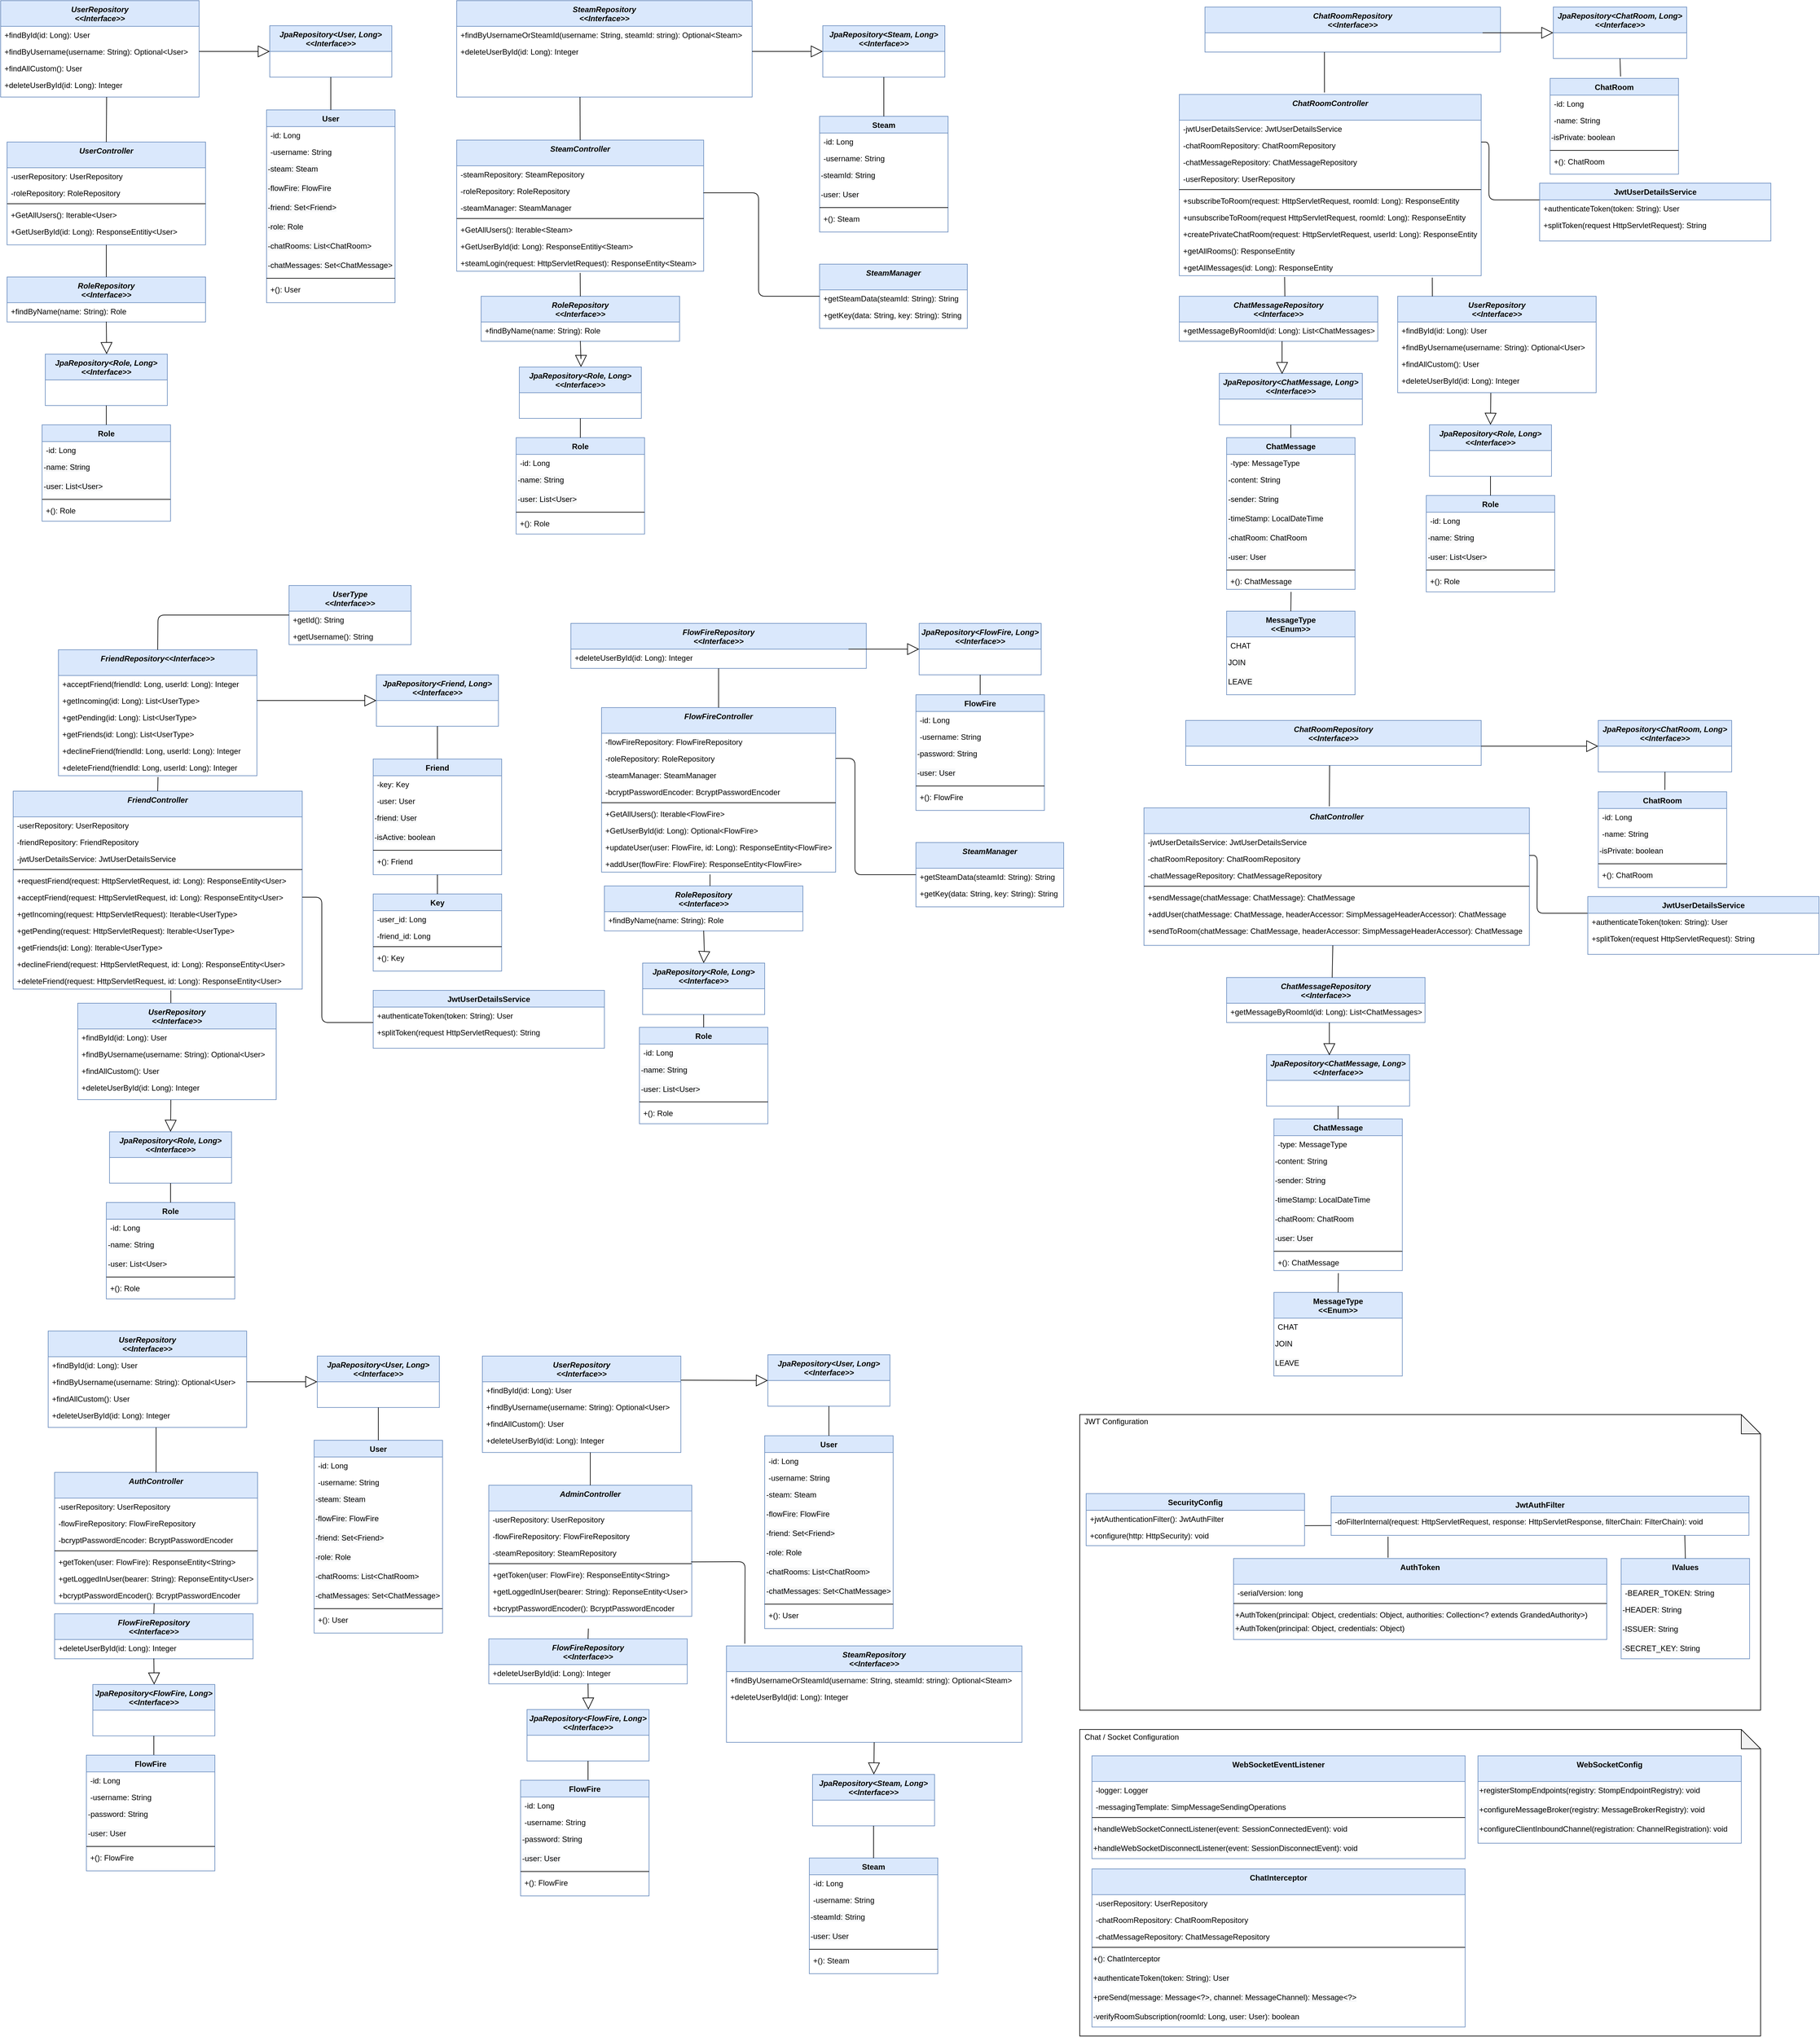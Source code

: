 <mxfile version="14.1.2" type="github">
  <diagram id="C5RBs43oDa-KdzZeNtuy" name="Page-1">
    <mxGraphModel dx="846" dy="867" grid="1" gridSize="10" guides="1" tooltips="1" connect="1" arrows="1" fold="1" page="1" pageScale="1" pageWidth="827" pageHeight="1169" math="0" shadow="0">
      <root>
        <mxCell id="WIyWlLk6GJQsqaUBKTNV-0" />
        <mxCell id="WIyWlLk6GJQsqaUBKTNV-1" parent="WIyWlLk6GJQsqaUBKTNV-0" />
        <mxCell id="2bscIo3EEi8DyLRJmNhd-543" value="" style="shape=note;whiteSpace=wrap;html=1;backgroundOutline=1;darkOpacity=0.05;" vertex="1" parent="WIyWlLk6GJQsqaUBKTNV-1">
          <mxGeometry x="2540" y="2710" width="1060" height="477" as="geometry" />
        </mxCell>
        <mxCell id="2bscIo3EEi8DyLRJmNhd-541" value="" style="shape=note;whiteSpace=wrap;html=1;backgroundOutline=1;darkOpacity=0.05;" vertex="1" parent="WIyWlLk6GJQsqaUBKTNV-1">
          <mxGeometry x="2540" y="2220" width="1060" height="460" as="geometry" />
        </mxCell>
        <mxCell id="zkfFHV4jXpPFQw0GAbJ--0" value="UserRepository &#xa;&lt;&lt;Interface&gt;&gt;" style="swimlane;fontStyle=3;align=center;verticalAlign=top;childLayout=stackLayout;horizontal=1;startSize=40;horizontalStack=0;resizeParent=1;resizeLast=0;collapsible=1;marginBottom=0;rounded=0;shadow=0;strokeWidth=1;fillColor=#dae8fc;strokeColor=#6c8ebf;" parent="WIyWlLk6GJQsqaUBKTNV-1" vertex="1">
          <mxGeometry x="860" y="20" width="309" height="150" as="geometry">
            <mxRectangle x="230" y="140" width="160" height="26" as="alternateBounds" />
          </mxGeometry>
        </mxCell>
        <mxCell id="zkfFHV4jXpPFQw0GAbJ--1" value="+findById(id: Long): User" style="text;align=left;verticalAlign=top;spacingLeft=4;spacingRight=4;overflow=hidden;rotatable=0;points=[[0,0.5],[1,0.5]];portConstraint=eastwest;" parent="zkfFHV4jXpPFQw0GAbJ--0" vertex="1">
          <mxGeometry y="40" width="309" height="26" as="geometry" />
        </mxCell>
        <mxCell id="zkfFHV4jXpPFQw0GAbJ--2" value="+findByUsername(username: String): Optional&lt;User&gt;" style="text;align=left;verticalAlign=top;spacingLeft=4;spacingRight=4;overflow=hidden;rotatable=0;points=[[0,0.5],[1,0.5]];portConstraint=eastwest;rounded=0;shadow=0;html=0;" parent="zkfFHV4jXpPFQw0GAbJ--0" vertex="1">
          <mxGeometry y="66" width="309" height="26" as="geometry" />
        </mxCell>
        <mxCell id="zkfFHV4jXpPFQw0GAbJ--3" value="+findAllCustom(): User" style="text;align=left;verticalAlign=top;spacingLeft=4;spacingRight=4;overflow=hidden;rotatable=0;points=[[0,0.5],[1,0.5]];portConstraint=eastwest;rounded=0;shadow=0;html=0;" parent="zkfFHV4jXpPFQw0GAbJ--0" vertex="1">
          <mxGeometry y="92" width="309" height="26" as="geometry" />
        </mxCell>
        <mxCell id="2bscIo3EEi8DyLRJmNhd-2" value="+deleteUserById(id: Long): Integer" style="text;align=left;verticalAlign=top;spacingLeft=4;spacingRight=4;overflow=hidden;rotatable=0;points=[[0,0.5],[1,0.5]];portConstraint=eastwest;rounded=0;shadow=0;html=0;" vertex="1" parent="zkfFHV4jXpPFQw0GAbJ--0">
          <mxGeometry y="118" width="309" height="26" as="geometry" />
        </mxCell>
        <mxCell id="2bscIo3EEi8DyLRJmNhd-4" value="JpaRepository&lt;User, Long&gt;&#xa;&lt;&lt;Interface&gt;&gt;" style="swimlane;fontStyle=3;align=center;verticalAlign=top;childLayout=stackLayout;horizontal=1;startSize=40;horizontalStack=0;resizeParent=1;resizeLast=0;collapsible=1;marginBottom=0;rounded=0;shadow=0;strokeWidth=1;fillColor=#dae8fc;strokeColor=#6c8ebf;" vertex="1" parent="WIyWlLk6GJQsqaUBKTNV-1">
          <mxGeometry x="1279" y="59" width="190" height="80" as="geometry">
            <mxRectangle x="230" y="140" width="160" height="26" as="alternateBounds" />
          </mxGeometry>
        </mxCell>
        <mxCell id="2bscIo3EEi8DyLRJmNhd-9" value="" style="endArrow=block;endSize=16;endFill=0;html=1;entryX=0;entryY=0.5;entryDx=0;entryDy=0;exitX=1;exitY=0.5;exitDx=0;exitDy=0;" edge="1" parent="WIyWlLk6GJQsqaUBKTNV-1" source="zkfFHV4jXpPFQw0GAbJ--2" target="2bscIo3EEi8DyLRJmNhd-4">
          <mxGeometry width="160" relative="1" as="geometry">
            <mxPoint x="1189" y="150" as="sourcePoint" />
            <mxPoint x="1299" y="150" as="targetPoint" />
            <Array as="points">
              <mxPoint x="1219" y="99" />
            </Array>
          </mxGeometry>
        </mxCell>
        <mxCell id="2bscIo3EEi8DyLRJmNhd-10" value="UserController" style="swimlane;fontStyle=3;align=center;verticalAlign=top;childLayout=stackLayout;horizontal=1;startSize=40;horizontalStack=0;resizeParent=1;resizeLast=0;collapsible=1;marginBottom=0;rounded=0;shadow=0;strokeWidth=1;fillColor=#dae8fc;strokeColor=#6c8ebf;" vertex="1" parent="WIyWlLk6GJQsqaUBKTNV-1">
          <mxGeometry x="870" y="240" width="309" height="160" as="geometry">
            <mxRectangle x="230" y="140" width="160" height="26" as="alternateBounds" />
          </mxGeometry>
        </mxCell>
        <mxCell id="2bscIo3EEi8DyLRJmNhd-14" value="-userRepository: UserRepository" style="text;align=left;verticalAlign=top;spacingLeft=4;spacingRight=4;overflow=hidden;rotatable=0;points=[[0,0.5],[1,0.5]];portConstraint=eastwest;rounded=0;shadow=0;html=0;" vertex="1" parent="2bscIo3EEi8DyLRJmNhd-10">
          <mxGeometry y="40" width="309" height="26" as="geometry" />
        </mxCell>
        <mxCell id="2bscIo3EEi8DyLRJmNhd-19" value="-roleRepository: RoleRepository" style="text;align=left;verticalAlign=top;spacingLeft=4;spacingRight=4;overflow=hidden;rotatable=0;points=[[0,0.5],[1,0.5]];portConstraint=eastwest;rounded=0;shadow=0;html=0;" vertex="1" parent="2bscIo3EEi8DyLRJmNhd-10">
          <mxGeometry y="66" width="309" height="26" as="geometry" />
        </mxCell>
        <mxCell id="2bscIo3EEi8DyLRJmNhd-17" value="" style="line;html=1;strokeWidth=1;align=left;verticalAlign=middle;spacingTop=-1;spacingLeft=3;spacingRight=3;rotatable=0;labelPosition=right;points=[];portConstraint=eastwest;" vertex="1" parent="2bscIo3EEi8DyLRJmNhd-10">
          <mxGeometry y="92" width="309" height="8" as="geometry" />
        </mxCell>
        <mxCell id="2bscIo3EEi8DyLRJmNhd-11" value="+GetAllUsers(): Iterable&lt;User&gt;" style="text;align=left;verticalAlign=top;spacingLeft=4;spacingRight=4;overflow=hidden;rotatable=0;points=[[0,0.5],[1,0.5]];portConstraint=eastwest;" vertex="1" parent="2bscIo3EEi8DyLRJmNhd-10">
          <mxGeometry y="100" width="309" height="26" as="geometry" />
        </mxCell>
        <mxCell id="2bscIo3EEi8DyLRJmNhd-12" value="+GetUserById(id: Long): ResponseEntitiy&lt;User&gt;" style="text;align=left;verticalAlign=top;spacingLeft=4;spacingRight=4;overflow=hidden;rotatable=0;points=[[0,0.5],[1,0.5]];portConstraint=eastwest;rounded=0;shadow=0;html=0;" vertex="1" parent="2bscIo3EEi8DyLRJmNhd-10">
          <mxGeometry y="126" width="309" height="26" as="geometry" />
        </mxCell>
        <mxCell id="2bscIo3EEi8DyLRJmNhd-15" value="" style="endArrow=none;html=1;entryX=0.5;entryY=0;entryDx=0;entryDy=0;" edge="1" parent="WIyWlLk6GJQsqaUBKTNV-1" target="2bscIo3EEi8DyLRJmNhd-10">
          <mxGeometry width="50" height="50" relative="1" as="geometry">
            <mxPoint x="1025" y="170" as="sourcePoint" />
            <mxPoint x="879" y="260" as="targetPoint" />
          </mxGeometry>
        </mxCell>
        <mxCell id="2bscIo3EEi8DyLRJmNhd-20" value="User" style="swimlane;fontStyle=1;align=center;verticalAlign=top;childLayout=stackLayout;horizontal=1;startSize=26;horizontalStack=0;resizeParent=1;resizeLast=0;collapsible=1;marginBottom=0;rounded=0;shadow=0;strokeWidth=1;fillColor=#dae8fc;strokeColor=#6c8ebf;" vertex="1" parent="WIyWlLk6GJQsqaUBKTNV-1">
          <mxGeometry x="1274" y="190" width="200" height="300" as="geometry">
            <mxRectangle x="130" y="380" width="160" height="26" as="alternateBounds" />
          </mxGeometry>
        </mxCell>
        <mxCell id="2bscIo3EEi8DyLRJmNhd-21" value="-id: Long" style="text;align=left;verticalAlign=top;spacingLeft=4;spacingRight=4;overflow=hidden;rotatable=0;points=[[0,0.5],[1,0.5]];portConstraint=eastwest;" vertex="1" parent="2bscIo3EEi8DyLRJmNhd-20">
          <mxGeometry y="26" width="200" height="26" as="geometry" />
        </mxCell>
        <mxCell id="2bscIo3EEi8DyLRJmNhd-22" value="-username: String" style="text;align=left;verticalAlign=top;spacingLeft=4;spacingRight=4;overflow=hidden;rotatable=0;points=[[0,0.5],[1,0.5]];portConstraint=eastwest;rounded=0;shadow=0;html=0;" vertex="1" parent="2bscIo3EEi8DyLRJmNhd-20">
          <mxGeometry y="52" width="200" height="26" as="geometry" />
        </mxCell>
        <mxCell id="2bscIo3EEi8DyLRJmNhd-26" value="&lt;span style=&quot;color: rgb(0 , 0 , 0) ; font-family: &amp;#34;helvetica&amp;#34; ; font-size: 12px ; font-style: normal ; font-weight: 400 ; letter-spacing: normal ; text-align: left ; text-indent: 0px ; text-transform: none ; word-spacing: 0px ; background-color: rgb(248 , 249 , 250) ; display: inline ; float: none&quot;&gt;-steam: Steam&lt;/span&gt;" style="text;whiteSpace=wrap;html=1;" vertex="1" parent="2bscIo3EEi8DyLRJmNhd-20">
          <mxGeometry y="78" width="200" height="30" as="geometry" />
        </mxCell>
        <mxCell id="2bscIo3EEi8DyLRJmNhd-27" value="&lt;span style=&quot;color: rgb(0 , 0 , 0) ; font-family: &amp;#34;helvetica&amp;#34; ; font-size: 12px ; font-style: normal ; font-weight: 400 ; letter-spacing: normal ; text-align: left ; text-indent: 0px ; text-transform: none ; word-spacing: 0px ; background-color: rgb(248 , 249 , 250) ; display: inline ; float: none&quot;&gt;-flowFire: FlowFire&lt;/span&gt;" style="text;whiteSpace=wrap;html=1;" vertex="1" parent="2bscIo3EEi8DyLRJmNhd-20">
          <mxGeometry y="108" width="200" height="30" as="geometry" />
        </mxCell>
        <mxCell id="2bscIo3EEi8DyLRJmNhd-28" value="&lt;span style=&quot;color: rgb(0 , 0 , 0) ; font-family: &amp;#34;helvetica&amp;#34; ; font-size: 12px ; font-style: normal ; font-weight: 400 ; letter-spacing: normal ; text-align: left ; text-indent: 0px ; text-transform: none ; word-spacing: 0px ; background-color: rgb(248 , 249 , 250) ; display: inline ; float: none&quot;&gt;-friend: Set&amp;lt;Friend&amp;gt;&lt;/span&gt;" style="text;whiteSpace=wrap;html=1;" vertex="1" parent="2bscIo3EEi8DyLRJmNhd-20">
          <mxGeometry y="138" width="200" height="30" as="geometry" />
        </mxCell>
        <mxCell id="2bscIo3EEi8DyLRJmNhd-29" value="&lt;span style=&quot;color: rgb(0 , 0 , 0) ; font-family: &amp;#34;helvetica&amp;#34; ; font-size: 12px ; font-style: normal ; font-weight: 400 ; letter-spacing: normal ; text-align: left ; text-indent: 0px ; text-transform: none ; word-spacing: 0px ; background-color: rgb(248 , 249 , 250) ; display: inline ; float: none&quot;&gt;-role: Role&lt;/span&gt;" style="text;whiteSpace=wrap;html=1;" vertex="1" parent="2bscIo3EEi8DyLRJmNhd-20">
          <mxGeometry y="168" width="200" height="30" as="geometry" />
        </mxCell>
        <mxCell id="2bscIo3EEi8DyLRJmNhd-30" value="&lt;span style=&quot;color: rgb(0 , 0 , 0) ; font-family: &amp;#34;helvetica&amp;#34; ; font-size: 12px ; font-style: normal ; font-weight: 400 ; letter-spacing: normal ; text-align: left ; text-indent: 0px ; text-transform: none ; word-spacing: 0px ; background-color: rgb(248 , 249 , 250) ; display: inline ; float: none&quot;&gt;-chatRooms: List&amp;lt;ChatRoom&amp;gt;&lt;/span&gt;" style="text;whiteSpace=wrap;html=1;" vertex="1" parent="2bscIo3EEi8DyLRJmNhd-20">
          <mxGeometry y="198" width="200" height="30" as="geometry" />
        </mxCell>
        <mxCell id="2bscIo3EEi8DyLRJmNhd-31" value="&lt;span style=&quot;color: rgb(0 , 0 , 0) ; font-family: &amp;#34;helvetica&amp;#34; ; font-size: 12px ; font-style: normal ; font-weight: 400 ; letter-spacing: normal ; text-align: left ; text-indent: 0px ; text-transform: none ; word-spacing: 0px ; background-color: rgb(248 , 249 , 250) ; display: inline ; float: none&quot;&gt;-chatMessages: Set&amp;lt;ChatMessage&amp;gt;&lt;/span&gt;" style="text;whiteSpace=wrap;html=1;" vertex="1" parent="2bscIo3EEi8DyLRJmNhd-20">
          <mxGeometry y="228" width="200" height="30" as="geometry" />
        </mxCell>
        <mxCell id="2bscIo3EEi8DyLRJmNhd-23" value="" style="line;html=1;strokeWidth=1;align=left;verticalAlign=middle;spacingTop=-1;spacingLeft=3;spacingRight=3;rotatable=0;labelPosition=right;points=[];portConstraint=eastwest;" vertex="1" parent="2bscIo3EEi8DyLRJmNhd-20">
          <mxGeometry y="258" width="200" height="8" as="geometry" />
        </mxCell>
        <mxCell id="2bscIo3EEi8DyLRJmNhd-32" value="+(): User" style="text;align=left;verticalAlign=top;spacingLeft=4;spacingRight=4;overflow=hidden;rotatable=0;points=[[0,0.5],[1,0.5]];portConstraint=eastwest;rounded=0;shadow=0;html=0;" vertex="1" parent="2bscIo3EEi8DyLRJmNhd-20">
          <mxGeometry y="266" width="200" height="26" as="geometry" />
        </mxCell>
        <mxCell id="2bscIo3EEi8DyLRJmNhd-33" value="" style="endArrow=none;html=1;exitX=0.5;exitY=1;exitDx=0;exitDy=0;entryX=0.5;entryY=0;entryDx=0;entryDy=0;" edge="1" parent="WIyWlLk6GJQsqaUBKTNV-1" source="2bscIo3EEi8DyLRJmNhd-4" target="2bscIo3EEi8DyLRJmNhd-20">
          <mxGeometry width="50" height="50" relative="1" as="geometry">
            <mxPoint x="1024.5" y="180" as="sourcePoint" />
            <mxPoint x="1024.5" y="250" as="targetPoint" />
          </mxGeometry>
        </mxCell>
        <mxCell id="2bscIo3EEi8DyLRJmNhd-34" value="SteamRepository&#xa;&lt;&lt;Interface&gt;&gt;" style="swimlane;fontStyle=3;align=center;verticalAlign=top;childLayout=stackLayout;horizontal=1;startSize=40;horizontalStack=0;resizeParent=1;resizeLast=0;collapsible=1;marginBottom=0;rounded=0;shadow=0;strokeWidth=1;fillColor=#dae8fc;strokeColor=#6c8ebf;" vertex="1" parent="WIyWlLk6GJQsqaUBKTNV-1">
          <mxGeometry x="1570" y="20" width="460" height="150" as="geometry">
            <mxRectangle x="230" y="140" width="160" height="26" as="alternateBounds" />
          </mxGeometry>
        </mxCell>
        <mxCell id="2bscIo3EEi8DyLRJmNhd-35" value="+findByUsernameOrSteamId(username: String, steamId: string): Optional&lt;Steam&gt;" style="text;align=left;verticalAlign=top;spacingLeft=4;spacingRight=4;overflow=hidden;rotatable=0;points=[[0,0.5],[1,0.5]];portConstraint=eastwest;" vertex="1" parent="2bscIo3EEi8DyLRJmNhd-34">
          <mxGeometry y="40" width="460" height="26" as="geometry" />
        </mxCell>
        <mxCell id="2bscIo3EEi8DyLRJmNhd-38" value="+deleteUserById(id: Long): Integer" style="text;align=left;verticalAlign=top;spacingLeft=4;spacingRight=4;overflow=hidden;rotatable=0;points=[[0,0.5],[1,0.5]];portConstraint=eastwest;rounded=0;shadow=0;html=0;" vertex="1" parent="2bscIo3EEi8DyLRJmNhd-34">
          <mxGeometry y="66" width="460" height="26" as="geometry" />
        </mxCell>
        <mxCell id="2bscIo3EEi8DyLRJmNhd-39" value="JpaRepository&lt;Steam, Long&gt;&#xa;&lt;&lt;Interface&gt;&gt;" style="swimlane;fontStyle=3;align=center;verticalAlign=top;childLayout=stackLayout;horizontal=1;startSize=40;horizontalStack=0;resizeParent=1;resizeLast=0;collapsible=1;marginBottom=0;rounded=0;shadow=0;strokeWidth=1;fillColor=#dae8fc;strokeColor=#6c8ebf;" vertex="1" parent="WIyWlLk6GJQsqaUBKTNV-1">
          <mxGeometry x="2140" y="59" width="190" height="80" as="geometry">
            <mxRectangle x="230" y="140" width="160" height="26" as="alternateBounds" />
          </mxGeometry>
        </mxCell>
        <mxCell id="2bscIo3EEi8DyLRJmNhd-40" value="" style="endArrow=block;endSize=16;endFill=0;html=1;entryX=0;entryY=0.5;entryDx=0;entryDy=0;exitX=1;exitY=0.5;exitDx=0;exitDy=0;" edge="1" parent="WIyWlLk6GJQsqaUBKTNV-1" target="2bscIo3EEi8DyLRJmNhd-39">
          <mxGeometry width="160" relative="1" as="geometry">
            <mxPoint x="2030.0" y="99" as="sourcePoint" />
            <mxPoint x="2009" y="150" as="targetPoint" />
            <Array as="points" />
          </mxGeometry>
        </mxCell>
        <mxCell id="2bscIo3EEi8DyLRJmNhd-41" value="SteamController" style="swimlane;fontStyle=3;align=center;verticalAlign=top;childLayout=stackLayout;horizontal=1;startSize=40;horizontalStack=0;resizeParent=1;resizeLast=0;collapsible=1;marginBottom=0;rounded=0;shadow=0;strokeWidth=1;fillColor=#dae8fc;strokeColor=#6c8ebf;" vertex="1" parent="WIyWlLk6GJQsqaUBKTNV-1">
          <mxGeometry x="1570" y="237" width="384.5" height="204" as="geometry">
            <mxRectangle x="230" y="140" width="160" height="26" as="alternateBounds" />
          </mxGeometry>
        </mxCell>
        <mxCell id="2bscIo3EEi8DyLRJmNhd-42" value="-steamRepository: SteamRepository" style="text;align=left;verticalAlign=top;spacingLeft=4;spacingRight=4;overflow=hidden;rotatable=0;points=[[0,0.5],[1,0.5]];portConstraint=eastwest;rounded=0;shadow=0;html=0;" vertex="1" parent="2bscIo3EEi8DyLRJmNhd-41">
          <mxGeometry y="40" width="384.5" height="26" as="geometry" />
        </mxCell>
        <mxCell id="2bscIo3EEi8DyLRJmNhd-43" value="-roleRepository: RoleRepository" style="text;align=left;verticalAlign=top;spacingLeft=4;spacingRight=4;overflow=hidden;rotatable=0;points=[[0,0.5],[1,0.5]];portConstraint=eastwest;rounded=0;shadow=0;html=0;" vertex="1" parent="2bscIo3EEi8DyLRJmNhd-41">
          <mxGeometry y="66" width="384.5" height="26" as="geometry" />
        </mxCell>
        <mxCell id="2bscIo3EEi8DyLRJmNhd-60" value="-steamManager: SteamManager" style="text;align=left;verticalAlign=top;spacingLeft=4;spacingRight=4;overflow=hidden;rotatable=0;points=[[0,0.5],[1,0.5]];portConstraint=eastwest;rounded=0;shadow=0;html=0;" vertex="1" parent="2bscIo3EEi8DyLRJmNhd-41">
          <mxGeometry y="92" width="384.5" height="26" as="geometry" />
        </mxCell>
        <mxCell id="2bscIo3EEi8DyLRJmNhd-44" value="" style="line;html=1;strokeWidth=1;align=left;verticalAlign=middle;spacingTop=-1;spacingLeft=3;spacingRight=3;rotatable=0;labelPosition=right;points=[];portConstraint=eastwest;" vertex="1" parent="2bscIo3EEi8DyLRJmNhd-41">
          <mxGeometry y="118" width="384.5" height="8" as="geometry" />
        </mxCell>
        <mxCell id="2bscIo3EEi8DyLRJmNhd-45" value="+GetAllUsers(): Iterable&lt;Steam&gt;" style="text;align=left;verticalAlign=top;spacingLeft=4;spacingRight=4;overflow=hidden;rotatable=0;points=[[0,0.5],[1,0.5]];portConstraint=eastwest;" vertex="1" parent="2bscIo3EEi8DyLRJmNhd-41">
          <mxGeometry y="126" width="384.5" height="26" as="geometry" />
        </mxCell>
        <mxCell id="2bscIo3EEi8DyLRJmNhd-46" value="+GetUserById(id: Long): ResponseEntitiy&lt;Steam&gt;" style="text;align=left;verticalAlign=top;spacingLeft=4;spacingRight=4;overflow=hidden;rotatable=0;points=[[0,0.5],[1,0.5]];portConstraint=eastwest;rounded=0;shadow=0;html=0;" vertex="1" parent="2bscIo3EEi8DyLRJmNhd-41">
          <mxGeometry y="152" width="384.5" height="26" as="geometry" />
        </mxCell>
        <mxCell id="2bscIo3EEi8DyLRJmNhd-460" value="+steamLogin(request: HttpServletRequest): ResponseEntity&lt;Steam&gt;" style="text;align=left;verticalAlign=top;spacingLeft=4;spacingRight=4;overflow=hidden;rotatable=0;points=[[0,0.5],[1,0.5]];portConstraint=eastwest;rounded=0;shadow=0;html=0;" vertex="1" parent="2bscIo3EEi8DyLRJmNhd-41">
          <mxGeometry y="178" width="384.5" height="26" as="geometry" />
        </mxCell>
        <mxCell id="2bscIo3EEi8DyLRJmNhd-47" value="" style="endArrow=none;html=1;entryX=0.5;entryY=0;entryDx=0;entryDy=0;" edge="1" parent="WIyWlLk6GJQsqaUBKTNV-1" target="2bscIo3EEi8DyLRJmNhd-41">
          <mxGeometry width="50" height="50" relative="1" as="geometry">
            <mxPoint x="1762" y="170" as="sourcePoint" />
            <mxPoint x="1589" y="260" as="targetPoint" />
          </mxGeometry>
        </mxCell>
        <mxCell id="2bscIo3EEi8DyLRJmNhd-48" value="Steam" style="swimlane;fontStyle=1;align=center;verticalAlign=top;childLayout=stackLayout;horizontal=1;startSize=26;horizontalStack=0;resizeParent=1;resizeLast=0;collapsible=1;marginBottom=0;rounded=0;shadow=0;strokeWidth=1;fillColor=#dae8fc;strokeColor=#6c8ebf;" vertex="1" parent="WIyWlLk6GJQsqaUBKTNV-1">
          <mxGeometry x="2135" y="200" width="200" height="180" as="geometry">
            <mxRectangle x="130" y="380" width="160" height="26" as="alternateBounds" />
          </mxGeometry>
        </mxCell>
        <mxCell id="2bscIo3EEi8DyLRJmNhd-49" value="-id: Long" style="text;align=left;verticalAlign=top;spacingLeft=4;spacingRight=4;overflow=hidden;rotatable=0;points=[[0,0.5],[1,0.5]];portConstraint=eastwest;" vertex="1" parent="2bscIo3EEi8DyLRJmNhd-48">
          <mxGeometry y="26" width="200" height="26" as="geometry" />
        </mxCell>
        <mxCell id="2bscIo3EEi8DyLRJmNhd-50" value="-username: String" style="text;align=left;verticalAlign=top;spacingLeft=4;spacingRight=4;overflow=hidden;rotatable=0;points=[[0,0.5],[1,0.5]];portConstraint=eastwest;rounded=0;shadow=0;html=0;" vertex="1" parent="2bscIo3EEi8DyLRJmNhd-48">
          <mxGeometry y="52" width="200" height="26" as="geometry" />
        </mxCell>
        <mxCell id="2bscIo3EEi8DyLRJmNhd-51" value="&lt;span style=&quot;color: rgb(0 , 0 , 0) ; font-family: &amp;#34;helvetica&amp;#34; ; font-size: 12px ; font-style: normal ; font-weight: 400 ; letter-spacing: normal ; text-align: left ; text-indent: 0px ; text-transform: none ; word-spacing: 0px ; background-color: rgb(248 , 249 , 250) ; display: inline ; float: none&quot;&gt;-steamId: String&lt;/span&gt;" style="text;whiteSpace=wrap;html=1;" vertex="1" parent="2bscIo3EEi8DyLRJmNhd-48">
          <mxGeometry y="78" width="200" height="30" as="geometry" />
        </mxCell>
        <mxCell id="2bscIo3EEi8DyLRJmNhd-52" value="&lt;span style=&quot;color: rgb(0 , 0 , 0) ; font-family: &amp;#34;helvetica&amp;#34; ; font-size: 12px ; font-style: normal ; font-weight: 400 ; letter-spacing: normal ; text-align: left ; text-indent: 0px ; text-transform: none ; word-spacing: 0px ; background-color: rgb(248 , 249 , 250) ; display: inline ; float: none&quot;&gt;-user: User&lt;/span&gt;" style="text;whiteSpace=wrap;html=1;" vertex="1" parent="2bscIo3EEi8DyLRJmNhd-48">
          <mxGeometry y="108" width="200" height="30" as="geometry" />
        </mxCell>
        <mxCell id="2bscIo3EEi8DyLRJmNhd-57" value="" style="line;html=1;strokeWidth=1;align=left;verticalAlign=middle;spacingTop=-1;spacingLeft=3;spacingRight=3;rotatable=0;labelPosition=right;points=[];portConstraint=eastwest;" vertex="1" parent="2bscIo3EEi8DyLRJmNhd-48">
          <mxGeometry y="138" width="200" height="8" as="geometry" />
        </mxCell>
        <mxCell id="2bscIo3EEi8DyLRJmNhd-58" value="+(): Steam" style="text;align=left;verticalAlign=top;spacingLeft=4;spacingRight=4;overflow=hidden;rotatable=0;points=[[0,0.5],[1,0.5]];portConstraint=eastwest;rounded=0;shadow=0;html=0;" vertex="1" parent="2bscIo3EEi8DyLRJmNhd-48">
          <mxGeometry y="146" width="200" height="26" as="geometry" />
        </mxCell>
        <mxCell id="2bscIo3EEi8DyLRJmNhd-59" value="" style="endArrow=none;html=1;exitX=0.5;exitY=1;exitDx=0;exitDy=0;entryX=0.5;entryY=0;entryDx=0;entryDy=0;" edge="1" parent="WIyWlLk6GJQsqaUBKTNV-1" source="2bscIo3EEi8DyLRJmNhd-39" target="2bscIo3EEi8DyLRJmNhd-48">
          <mxGeometry width="50" height="50" relative="1" as="geometry">
            <mxPoint x="1734.5" y="180" as="sourcePoint" />
            <mxPoint x="1734.5" y="250" as="targetPoint" />
          </mxGeometry>
        </mxCell>
        <mxCell id="2bscIo3EEi8DyLRJmNhd-61" value="SteamManager" style="swimlane;fontStyle=3;align=center;verticalAlign=top;childLayout=stackLayout;horizontal=1;startSize=40;horizontalStack=0;resizeParent=1;resizeLast=0;collapsible=1;marginBottom=0;rounded=0;shadow=0;strokeWidth=1;fillColor=#dae8fc;strokeColor=#6c8ebf;" vertex="1" parent="WIyWlLk6GJQsqaUBKTNV-1">
          <mxGeometry x="2135" y="430" width="230" height="100" as="geometry">
            <mxRectangle x="230" y="140" width="160" height="26" as="alternateBounds" />
          </mxGeometry>
        </mxCell>
        <mxCell id="2bscIo3EEi8DyLRJmNhd-66" value="+getSteamData(steamId: String): String" style="text;align=left;verticalAlign=top;spacingLeft=4;spacingRight=4;overflow=hidden;rotatable=0;points=[[0,0.5],[1,0.5]];portConstraint=eastwest;" vertex="1" parent="2bscIo3EEi8DyLRJmNhd-61">
          <mxGeometry y="40" width="230" height="26" as="geometry" />
        </mxCell>
        <mxCell id="2bscIo3EEi8DyLRJmNhd-67" value="+getKey(data: String, key: String): String" style="text;align=left;verticalAlign=top;spacingLeft=4;spacingRight=4;overflow=hidden;rotatable=0;points=[[0,0.5],[1,0.5]];portConstraint=eastwest;rounded=0;shadow=0;html=0;" vertex="1" parent="2bscIo3EEi8DyLRJmNhd-61">
          <mxGeometry y="66" width="230" height="26" as="geometry" />
        </mxCell>
        <mxCell id="2bscIo3EEi8DyLRJmNhd-68" value="" style="endArrow=none;html=1;" edge="1" parent="WIyWlLk6GJQsqaUBKTNV-1" target="2bscIo3EEi8DyLRJmNhd-61">
          <mxGeometry width="50" height="50" relative="1" as="geometry">
            <mxPoint x="1954" y="319" as="sourcePoint" />
            <mxPoint x="1810" y="250.0" as="targetPoint" />
            <Array as="points">
              <mxPoint x="2040" y="319" />
              <mxPoint x="2040" y="480" />
            </Array>
          </mxGeometry>
        </mxCell>
        <mxCell id="2bscIo3EEi8DyLRJmNhd-69" value="RoleRepository&#xa;&lt;&lt;Interface&gt;&gt;" style="swimlane;fontStyle=3;align=center;verticalAlign=top;childLayout=stackLayout;horizontal=1;startSize=40;horizontalStack=0;resizeParent=1;resizeLast=0;collapsible=1;marginBottom=0;rounded=0;shadow=0;strokeWidth=1;fillColor=#dae8fc;strokeColor=#6c8ebf;" vertex="1" parent="WIyWlLk6GJQsqaUBKTNV-1">
          <mxGeometry x="870" y="450" width="309" height="70" as="geometry">
            <mxRectangle x="230" y="140" width="160" height="26" as="alternateBounds" />
          </mxGeometry>
        </mxCell>
        <mxCell id="2bscIo3EEi8DyLRJmNhd-71" value="+findByName(name: String): Role" style="text;align=left;verticalAlign=top;spacingLeft=4;spacingRight=4;overflow=hidden;rotatable=0;points=[[0,0.5],[1,0.5]];portConstraint=eastwest;rounded=0;shadow=0;html=0;" vertex="1" parent="2bscIo3EEi8DyLRJmNhd-69">
          <mxGeometry y="40" width="309" height="26" as="geometry" />
        </mxCell>
        <mxCell id="2bscIo3EEi8DyLRJmNhd-74" value="JpaRepository&lt;Role, Long&gt;&#xa;&lt;&lt;Interface&gt;&gt;" style="swimlane;fontStyle=3;align=center;verticalAlign=top;childLayout=stackLayout;horizontal=1;startSize=40;horizontalStack=0;resizeParent=1;resizeLast=0;collapsible=1;marginBottom=0;rounded=0;shadow=0;strokeWidth=1;fillColor=#dae8fc;strokeColor=#6c8ebf;" vertex="1" parent="WIyWlLk6GJQsqaUBKTNV-1">
          <mxGeometry x="929.5" y="570" width="190" height="80" as="geometry">
            <mxRectangle x="230" y="140" width="160" height="26" as="alternateBounds" />
          </mxGeometry>
        </mxCell>
        <mxCell id="2bscIo3EEi8DyLRJmNhd-75" value="" style="endArrow=block;endSize=16;endFill=0;html=1;exitX=0.5;exitY=1.136;exitDx=0;exitDy=0;exitPerimeter=0;" edge="1" parent="WIyWlLk6GJQsqaUBKTNV-1" source="2bscIo3EEi8DyLRJmNhd-71">
          <mxGeometry width="160" relative="1" as="geometry">
            <mxPoint x="1180" y="560" as="sourcePoint" />
            <mxPoint x="1025" y="570" as="targetPoint" />
            <Array as="points" />
          </mxGeometry>
        </mxCell>
        <mxCell id="2bscIo3EEi8DyLRJmNhd-83" value="Role" style="swimlane;fontStyle=1;align=center;verticalAlign=top;childLayout=stackLayout;horizontal=1;startSize=26;horizontalStack=0;resizeParent=1;resizeLast=0;collapsible=1;marginBottom=0;rounded=0;shadow=0;strokeWidth=1;fillColor=#dae8fc;strokeColor=#6c8ebf;" vertex="1" parent="WIyWlLk6GJQsqaUBKTNV-1">
          <mxGeometry x="924.5" y="680" width="200" height="150" as="geometry">
            <mxRectangle x="130" y="380" width="160" height="26" as="alternateBounds" />
          </mxGeometry>
        </mxCell>
        <mxCell id="2bscIo3EEi8DyLRJmNhd-85" value="-id: Long" style="text;align=left;verticalAlign=top;spacingLeft=4;spacingRight=4;overflow=hidden;rotatable=0;points=[[0,0.5],[1,0.5]];portConstraint=eastwest;rounded=0;shadow=0;html=0;" vertex="1" parent="2bscIo3EEi8DyLRJmNhd-83">
          <mxGeometry y="26" width="200" height="26" as="geometry" />
        </mxCell>
        <mxCell id="2bscIo3EEi8DyLRJmNhd-90" value="&lt;span style=&quot;color: rgb(0 , 0 , 0) ; font-family: &amp;#34;helvetica&amp;#34; ; font-size: 12px ; font-style: normal ; font-weight: 400 ; letter-spacing: normal ; text-align: left ; text-indent: 0px ; text-transform: none ; word-spacing: 0px ; background-color: rgb(248 , 249 , 250) ; display: inline ; float: none&quot;&gt;-name: String&lt;/span&gt;" style="text;whiteSpace=wrap;html=1;" vertex="1" parent="2bscIo3EEi8DyLRJmNhd-83">
          <mxGeometry y="52" width="200" height="30" as="geometry" />
        </mxCell>
        <mxCell id="2bscIo3EEi8DyLRJmNhd-91" value="&lt;span style=&quot;color: rgb(0 , 0 , 0) ; font-family: &amp;#34;helvetica&amp;#34; ; font-size: 12px ; font-style: normal ; font-weight: 400 ; letter-spacing: normal ; text-align: left ; text-indent: 0px ; text-transform: none ; word-spacing: 0px ; background-color: rgb(248 , 249 , 250) ; display: inline ; float: none&quot;&gt;-user: List&amp;lt;User&amp;gt;&lt;/span&gt;" style="text;whiteSpace=wrap;html=1;" vertex="1" parent="2bscIo3EEi8DyLRJmNhd-83">
          <mxGeometry y="82" width="200" height="30" as="geometry" />
        </mxCell>
        <mxCell id="2bscIo3EEi8DyLRJmNhd-92" value="" style="line;html=1;strokeWidth=1;align=left;verticalAlign=middle;spacingTop=-1;spacingLeft=3;spacingRight=3;rotatable=0;labelPosition=right;points=[];portConstraint=eastwest;" vertex="1" parent="2bscIo3EEi8DyLRJmNhd-83">
          <mxGeometry y="112" width="200" height="8" as="geometry" />
        </mxCell>
        <mxCell id="2bscIo3EEi8DyLRJmNhd-93" value="+(): Role" style="text;align=left;verticalAlign=top;spacingLeft=4;spacingRight=4;overflow=hidden;rotatable=0;points=[[0,0.5],[1,0.5]];portConstraint=eastwest;rounded=0;shadow=0;html=0;" vertex="1" parent="2bscIo3EEi8DyLRJmNhd-83">
          <mxGeometry y="120" width="200" height="26" as="geometry" />
        </mxCell>
        <mxCell id="2bscIo3EEi8DyLRJmNhd-94" value="" style="endArrow=none;html=1;exitX=0.5;exitY=1;exitDx=0;exitDy=0;entryX=0.5;entryY=0;entryDx=0;entryDy=0;" edge="1" parent="WIyWlLk6GJQsqaUBKTNV-1" source="2bscIo3EEi8DyLRJmNhd-74" target="2bscIo3EEi8DyLRJmNhd-83">
          <mxGeometry width="50" height="50" relative="1" as="geometry">
            <mxPoint x="1034.5" y="680" as="sourcePoint" />
            <mxPoint x="1034.5" y="750" as="targetPoint" />
          </mxGeometry>
        </mxCell>
        <mxCell id="2bscIo3EEi8DyLRJmNhd-95" value="" style="endArrow=none;html=1;exitX=0.5;exitY=1;exitDx=0;exitDy=0;entryX=0.5;entryY=0;entryDx=0;entryDy=0;" edge="1" parent="WIyWlLk6GJQsqaUBKTNV-1" source="2bscIo3EEi8DyLRJmNhd-10" target="2bscIo3EEi8DyLRJmNhd-69">
          <mxGeometry width="50" height="50" relative="1" as="geometry">
            <mxPoint x="1024.5" y="180" as="sourcePoint" />
            <mxPoint x="1024.5" y="250" as="targetPoint" />
          </mxGeometry>
        </mxCell>
        <mxCell id="2bscIo3EEi8DyLRJmNhd-96" value="RoleRepository&#xa;&lt;&lt;Interface&gt;&gt;" style="swimlane;fontStyle=3;align=center;verticalAlign=top;childLayout=stackLayout;horizontal=1;startSize=40;horizontalStack=0;resizeParent=1;resizeLast=0;collapsible=1;marginBottom=0;rounded=0;shadow=0;strokeWidth=1;fillColor=#dae8fc;strokeColor=#6c8ebf;" vertex="1" parent="WIyWlLk6GJQsqaUBKTNV-1">
          <mxGeometry x="1608" y="480" width="309" height="70" as="geometry">
            <mxRectangle x="230" y="140" width="160" height="26" as="alternateBounds" />
          </mxGeometry>
        </mxCell>
        <mxCell id="2bscIo3EEi8DyLRJmNhd-97" value="+findByName(name: String): Role" style="text;align=left;verticalAlign=top;spacingLeft=4;spacingRight=4;overflow=hidden;rotatable=0;points=[[0,0.5],[1,0.5]];portConstraint=eastwest;rounded=0;shadow=0;html=0;" vertex="1" parent="2bscIo3EEi8DyLRJmNhd-96">
          <mxGeometry y="40" width="309" height="26" as="geometry" />
        </mxCell>
        <mxCell id="2bscIo3EEi8DyLRJmNhd-98" value="JpaRepository&lt;Role, Long&gt;&#xa;&lt;&lt;Interface&gt;&gt;" style="swimlane;fontStyle=3;align=center;verticalAlign=top;childLayout=stackLayout;horizontal=1;startSize=40;horizontalStack=0;resizeParent=1;resizeLast=0;collapsible=1;marginBottom=0;rounded=0;shadow=0;strokeWidth=1;fillColor=#dae8fc;strokeColor=#6c8ebf;" vertex="1" parent="WIyWlLk6GJQsqaUBKTNV-1">
          <mxGeometry x="1667.5" y="590" width="190" height="80" as="geometry">
            <mxRectangle x="230" y="140" width="160" height="26" as="alternateBounds" />
          </mxGeometry>
        </mxCell>
        <mxCell id="2bscIo3EEi8DyLRJmNhd-99" value="" style="endArrow=block;endSize=16;endFill=0;html=1;exitX=0.5;exitY=1.136;exitDx=0;exitDy=0;exitPerimeter=0;" edge="1" parent="WIyWlLk6GJQsqaUBKTNV-1" source="2bscIo3EEi8DyLRJmNhd-97">
          <mxGeometry width="160" relative="1" as="geometry">
            <mxPoint x="1918" y="610" as="sourcePoint" />
            <mxPoint x="1763.5" y="590" as="targetPoint" />
            <Array as="points">
              <mxPoint x="1763.5" y="580" />
            </Array>
          </mxGeometry>
        </mxCell>
        <mxCell id="2bscIo3EEi8DyLRJmNhd-100" value="Role" style="swimlane;fontStyle=1;align=center;verticalAlign=top;childLayout=stackLayout;horizontal=1;startSize=26;horizontalStack=0;resizeParent=1;resizeLast=0;collapsible=1;marginBottom=0;rounded=0;shadow=0;strokeWidth=1;fillColor=#dae8fc;strokeColor=#6c8ebf;" vertex="1" parent="WIyWlLk6GJQsqaUBKTNV-1">
          <mxGeometry x="1662.5" y="700" width="200" height="150" as="geometry">
            <mxRectangle x="130" y="380" width="160" height="26" as="alternateBounds" />
          </mxGeometry>
        </mxCell>
        <mxCell id="2bscIo3EEi8DyLRJmNhd-101" value="-id: Long" style="text;align=left;verticalAlign=top;spacingLeft=4;spacingRight=4;overflow=hidden;rotatable=0;points=[[0,0.5],[1,0.5]];portConstraint=eastwest;rounded=0;shadow=0;html=0;" vertex="1" parent="2bscIo3EEi8DyLRJmNhd-100">
          <mxGeometry y="26" width="200" height="26" as="geometry" />
        </mxCell>
        <mxCell id="2bscIo3EEi8DyLRJmNhd-102" value="&lt;span style=&quot;color: rgb(0 , 0 , 0) ; font-family: &amp;#34;helvetica&amp;#34; ; font-size: 12px ; font-style: normal ; font-weight: 400 ; letter-spacing: normal ; text-align: left ; text-indent: 0px ; text-transform: none ; word-spacing: 0px ; background-color: rgb(248 , 249 , 250) ; display: inline ; float: none&quot;&gt;-name: String&lt;/span&gt;" style="text;whiteSpace=wrap;html=1;" vertex="1" parent="2bscIo3EEi8DyLRJmNhd-100">
          <mxGeometry y="52" width="200" height="30" as="geometry" />
        </mxCell>
        <mxCell id="2bscIo3EEi8DyLRJmNhd-103" value="&lt;span style=&quot;color: rgb(0 , 0 , 0) ; font-family: &amp;#34;helvetica&amp;#34; ; font-size: 12px ; font-style: normal ; font-weight: 400 ; letter-spacing: normal ; text-align: left ; text-indent: 0px ; text-transform: none ; word-spacing: 0px ; background-color: rgb(248 , 249 , 250) ; display: inline ; float: none&quot;&gt;-user: List&amp;lt;User&amp;gt;&lt;/span&gt;" style="text;whiteSpace=wrap;html=1;" vertex="1" parent="2bscIo3EEi8DyLRJmNhd-100">
          <mxGeometry y="82" width="200" height="30" as="geometry" />
        </mxCell>
        <mxCell id="2bscIo3EEi8DyLRJmNhd-104" value="" style="line;html=1;strokeWidth=1;align=left;verticalAlign=middle;spacingTop=-1;spacingLeft=3;spacingRight=3;rotatable=0;labelPosition=right;points=[];portConstraint=eastwest;" vertex="1" parent="2bscIo3EEi8DyLRJmNhd-100">
          <mxGeometry y="112" width="200" height="8" as="geometry" />
        </mxCell>
        <mxCell id="2bscIo3EEi8DyLRJmNhd-105" value="+(): Role" style="text;align=left;verticalAlign=top;spacingLeft=4;spacingRight=4;overflow=hidden;rotatable=0;points=[[0,0.5],[1,0.5]];portConstraint=eastwest;rounded=0;shadow=0;html=0;" vertex="1" parent="2bscIo3EEi8DyLRJmNhd-100">
          <mxGeometry y="120" width="200" height="26" as="geometry" />
        </mxCell>
        <mxCell id="2bscIo3EEi8DyLRJmNhd-106" value="" style="endArrow=none;html=1;exitX=0.5;exitY=1;exitDx=0;exitDy=0;entryX=0.5;entryY=0;entryDx=0;entryDy=0;" edge="1" parent="WIyWlLk6GJQsqaUBKTNV-1" source="2bscIo3EEi8DyLRJmNhd-98" target="2bscIo3EEi8DyLRJmNhd-100">
          <mxGeometry width="50" height="50" relative="1" as="geometry">
            <mxPoint x="1772.5" y="730" as="sourcePoint" />
            <mxPoint x="1772.5" y="800" as="targetPoint" />
          </mxGeometry>
        </mxCell>
        <mxCell id="2bscIo3EEi8DyLRJmNhd-107" value="" style="endArrow=none;html=1;entryX=0.5;entryY=0;entryDx=0;entryDy=0;exitX=0.5;exitY=1.1;exitDx=0;exitDy=0;exitPerimeter=0;" edge="1" parent="WIyWlLk6GJQsqaUBKTNV-1" source="2bscIo3EEi8DyLRJmNhd-460" target="2bscIo3EEi8DyLRJmNhd-96">
          <mxGeometry width="50" height="50" relative="1" as="geometry">
            <mxPoint x="1800" y="440" as="sourcePoint" />
            <mxPoint x="1034.5" y="460.0" as="targetPoint" />
          </mxGeometry>
        </mxCell>
        <mxCell id="2bscIo3EEi8DyLRJmNhd-109" value="FriendRepository&lt;&lt;Interface&gt;&gt;" style="swimlane;fontStyle=3;align=center;verticalAlign=top;childLayout=stackLayout;horizontal=1;startSize=40;horizontalStack=0;resizeParent=1;resizeLast=0;collapsible=1;marginBottom=0;rounded=0;shadow=0;strokeWidth=1;fillColor=#dae8fc;strokeColor=#6c8ebf;" vertex="1" parent="WIyWlLk6GJQsqaUBKTNV-1">
          <mxGeometry x="950" y="1030" width="309" height="196" as="geometry">
            <mxRectangle x="230" y="140" width="160" height="26" as="alternateBounds" />
          </mxGeometry>
        </mxCell>
        <mxCell id="2bscIo3EEi8DyLRJmNhd-110" value="+acceptFriend(friendId: Long, userId: Long): Integer" style="text;align=left;verticalAlign=top;spacingLeft=4;spacingRight=4;overflow=hidden;rotatable=0;points=[[0,0.5],[1,0.5]];portConstraint=eastwest;" vertex="1" parent="2bscIo3EEi8DyLRJmNhd-109">
          <mxGeometry y="40" width="309" height="26" as="geometry" />
        </mxCell>
        <mxCell id="2bscIo3EEi8DyLRJmNhd-111" value="+getIncoming(id: Long): List&lt;UserType&gt;" style="text;align=left;verticalAlign=top;spacingLeft=4;spacingRight=4;overflow=hidden;rotatable=0;points=[[0,0.5],[1,0.5]];portConstraint=eastwest;rounded=0;shadow=0;html=0;" vertex="1" parent="2bscIo3EEi8DyLRJmNhd-109">
          <mxGeometry y="66" width="309" height="26" as="geometry" />
        </mxCell>
        <mxCell id="2bscIo3EEi8DyLRJmNhd-161" value="+getPending(id: Long): List&lt;UserType&gt;" style="text;align=left;verticalAlign=top;spacingLeft=4;spacingRight=4;overflow=hidden;rotatable=0;points=[[0,0.5],[1,0.5]];portConstraint=eastwest;rounded=0;shadow=0;html=0;" vertex="1" parent="2bscIo3EEi8DyLRJmNhd-109">
          <mxGeometry y="92" width="309" height="26" as="geometry" />
        </mxCell>
        <mxCell id="2bscIo3EEi8DyLRJmNhd-162" value="+getFriends(id: Long): List&lt;UserType&gt;" style="text;align=left;verticalAlign=top;spacingLeft=4;spacingRight=4;overflow=hidden;rotatable=0;points=[[0,0.5],[1,0.5]];portConstraint=eastwest;rounded=0;shadow=0;html=0;" vertex="1" parent="2bscIo3EEi8DyLRJmNhd-109">
          <mxGeometry y="118" width="309" height="26" as="geometry" />
        </mxCell>
        <mxCell id="2bscIo3EEi8DyLRJmNhd-163" value="+declineFriend(friendId: Long, userId: Long): Integer" style="text;align=left;verticalAlign=top;spacingLeft=4;spacingRight=4;overflow=hidden;rotatable=0;points=[[0,0.5],[1,0.5]];portConstraint=eastwest;rounded=0;shadow=0;html=0;" vertex="1" parent="2bscIo3EEi8DyLRJmNhd-109">
          <mxGeometry y="144" width="309" height="26" as="geometry" />
        </mxCell>
        <mxCell id="2bscIo3EEi8DyLRJmNhd-165" value="+deleteFriend(friendId: Long, userId: Long): Integer" style="text;align=left;verticalAlign=top;spacingLeft=4;spacingRight=4;overflow=hidden;rotatable=0;points=[[0,0.5],[1,0.5]];portConstraint=eastwest;rounded=0;shadow=0;html=0;" vertex="1" parent="2bscIo3EEi8DyLRJmNhd-109">
          <mxGeometry y="170" width="309" height="26" as="geometry" />
        </mxCell>
        <mxCell id="2bscIo3EEi8DyLRJmNhd-114" value="JpaRepository&lt;Friend, Long&gt;&#xa;&lt;&lt;Interface&gt;&gt;" style="swimlane;fontStyle=3;align=center;verticalAlign=top;childLayout=stackLayout;horizontal=1;startSize=40;horizontalStack=0;resizeParent=1;resizeLast=0;collapsible=1;marginBottom=0;rounded=0;shadow=0;strokeWidth=1;fillColor=#dae8fc;strokeColor=#6c8ebf;" vertex="1" parent="WIyWlLk6GJQsqaUBKTNV-1">
          <mxGeometry x="1445" y="1069" width="190" height="80" as="geometry">
            <mxRectangle x="230" y="140" width="160" height="26" as="alternateBounds" />
          </mxGeometry>
        </mxCell>
        <mxCell id="2bscIo3EEi8DyLRJmNhd-115" value="" style="endArrow=block;endSize=16;endFill=0;html=1;entryX=0;entryY=0.5;entryDx=0;entryDy=0;exitX=1;exitY=0.5;exitDx=0;exitDy=0;" edge="1" parent="WIyWlLk6GJQsqaUBKTNV-1" source="2bscIo3EEi8DyLRJmNhd-111" target="2bscIo3EEi8DyLRJmNhd-114">
          <mxGeometry width="160" relative="1" as="geometry">
            <mxPoint x="1219" y="1160" as="sourcePoint" />
            <mxPoint x="1329" y="1160" as="targetPoint" />
            <Array as="points" />
          </mxGeometry>
        </mxCell>
        <mxCell id="2bscIo3EEi8DyLRJmNhd-116" value="FriendController" style="swimlane;fontStyle=3;align=center;verticalAlign=top;childLayout=stackLayout;horizontal=1;startSize=40;horizontalStack=0;resizeParent=1;resizeLast=0;collapsible=1;marginBottom=0;rounded=0;shadow=0;strokeWidth=1;fillColor=#dae8fc;strokeColor=#6c8ebf;" vertex="1" parent="WIyWlLk6GJQsqaUBKTNV-1">
          <mxGeometry x="879.5" y="1250" width="450" height="308" as="geometry">
            <mxRectangle x="230" y="140" width="160" height="26" as="alternateBounds" />
          </mxGeometry>
        </mxCell>
        <mxCell id="2bscIo3EEi8DyLRJmNhd-117" value="-userRepository: UserRepository" style="text;align=left;verticalAlign=top;spacingLeft=4;spacingRight=4;overflow=hidden;rotatable=0;points=[[0,0.5],[1,0.5]];portConstraint=eastwest;rounded=0;shadow=0;html=0;" vertex="1" parent="2bscIo3EEi8DyLRJmNhd-116">
          <mxGeometry y="40" width="450" height="26" as="geometry" />
        </mxCell>
        <mxCell id="2bscIo3EEi8DyLRJmNhd-118" value="-friendRepository: FriendRepository" style="text;align=left;verticalAlign=top;spacingLeft=4;spacingRight=4;overflow=hidden;rotatable=0;points=[[0,0.5],[1,0.5]];portConstraint=eastwest;rounded=0;shadow=0;html=0;" vertex="1" parent="2bscIo3EEi8DyLRJmNhd-116">
          <mxGeometry y="66" width="450" height="26" as="geometry" />
        </mxCell>
        <mxCell id="2bscIo3EEi8DyLRJmNhd-171" value="-jwtUserDetailsService: JwtUserDetailsService" style="text;align=left;verticalAlign=top;spacingLeft=4;spacingRight=4;overflow=hidden;rotatable=0;points=[[0,0.5],[1,0.5]];portConstraint=eastwest;rounded=0;shadow=0;html=0;" vertex="1" parent="2bscIo3EEi8DyLRJmNhd-116">
          <mxGeometry y="92" width="450" height="26" as="geometry" />
        </mxCell>
        <mxCell id="2bscIo3EEi8DyLRJmNhd-119" value="" style="line;html=1;strokeWidth=1;align=left;verticalAlign=middle;spacingTop=-1;spacingLeft=3;spacingRight=3;rotatable=0;labelPosition=right;points=[];portConstraint=eastwest;" vertex="1" parent="2bscIo3EEi8DyLRJmNhd-116">
          <mxGeometry y="118" width="450" height="8" as="geometry" />
        </mxCell>
        <mxCell id="2bscIo3EEi8DyLRJmNhd-120" value="+requestFriend(request: HttpServletRequest, id: Long): ResponseEntity&lt;User&gt;" style="text;align=left;verticalAlign=top;spacingLeft=4;spacingRight=4;overflow=hidden;rotatable=0;points=[[0,0.5],[1,0.5]];portConstraint=eastwest;" vertex="1" parent="2bscIo3EEi8DyLRJmNhd-116">
          <mxGeometry y="126" width="450" height="26" as="geometry" />
        </mxCell>
        <mxCell id="2bscIo3EEi8DyLRJmNhd-166" value="+acceptFriend(request: HttpServletRequest, id: Long): ResponseEntity&lt;User&gt;" style="text;align=left;verticalAlign=top;spacingLeft=4;spacingRight=4;overflow=hidden;rotatable=0;points=[[0,0.5],[1,0.5]];portConstraint=eastwest;" vertex="1" parent="2bscIo3EEi8DyLRJmNhd-116">
          <mxGeometry y="152" width="450" height="26" as="geometry" />
        </mxCell>
        <mxCell id="2bscIo3EEi8DyLRJmNhd-167" value="+getIncoming(request: HttpServletRequest): Iterable&lt;UserType&gt;" style="text;align=left;verticalAlign=top;spacingLeft=4;spacingRight=4;overflow=hidden;rotatable=0;points=[[0,0.5],[1,0.5]];portConstraint=eastwest;rounded=0;shadow=0;html=0;" vertex="1" parent="2bscIo3EEi8DyLRJmNhd-116">
          <mxGeometry y="178" width="450" height="26" as="geometry" />
        </mxCell>
        <mxCell id="2bscIo3EEi8DyLRJmNhd-121" value="+getPending(request: HttpServletRequest): Iterable&lt;UserType&gt;" style="text;align=left;verticalAlign=top;spacingLeft=4;spacingRight=4;overflow=hidden;rotatable=0;points=[[0,0.5],[1,0.5]];portConstraint=eastwest;rounded=0;shadow=0;html=0;" vertex="1" parent="2bscIo3EEi8DyLRJmNhd-116">
          <mxGeometry y="204" width="450" height="26" as="geometry" />
        </mxCell>
        <mxCell id="2bscIo3EEi8DyLRJmNhd-168" value="+getFriends(id: Long): Iterable&lt;UserType&gt;" style="text;align=left;verticalAlign=top;spacingLeft=4;spacingRight=4;overflow=hidden;rotatable=0;points=[[0,0.5],[1,0.5]];portConstraint=eastwest;rounded=0;shadow=0;html=0;" vertex="1" parent="2bscIo3EEi8DyLRJmNhd-116">
          <mxGeometry y="230" width="450" height="26" as="geometry" />
        </mxCell>
        <mxCell id="2bscIo3EEi8DyLRJmNhd-169" value="+declineFriend(request: HttpServletRequest, id: Long): ResponseEntity&lt;User&gt;" style="text;align=left;verticalAlign=top;spacingLeft=4;spacingRight=4;overflow=hidden;rotatable=0;points=[[0,0.5],[1,0.5]];portConstraint=eastwest;rounded=0;shadow=0;html=0;" vertex="1" parent="2bscIo3EEi8DyLRJmNhd-116">
          <mxGeometry y="256" width="450" height="26" as="geometry" />
        </mxCell>
        <mxCell id="2bscIo3EEi8DyLRJmNhd-170" value="+deleteFriend(request: HttpServletRequest, id: Long): ResponseEntity&lt;User&gt;" style="text;align=left;verticalAlign=top;spacingLeft=4;spacingRight=4;overflow=hidden;rotatable=0;points=[[0,0.5],[1,0.5]];portConstraint=eastwest;rounded=0;shadow=0;html=0;" vertex="1" parent="2bscIo3EEi8DyLRJmNhd-116">
          <mxGeometry y="282" width="450" height="26" as="geometry" />
        </mxCell>
        <mxCell id="2bscIo3EEi8DyLRJmNhd-122" value="" style="endArrow=none;html=1;entryX=0.5;entryY=0;entryDx=0;entryDy=0;" edge="1" parent="WIyWlLk6GJQsqaUBKTNV-1" target="2bscIo3EEi8DyLRJmNhd-116">
          <mxGeometry width="50" height="50" relative="1" as="geometry">
            <mxPoint x="1105" y="1228" as="sourcePoint" />
            <mxPoint x="909" y="1270" as="targetPoint" />
          </mxGeometry>
        </mxCell>
        <mxCell id="2bscIo3EEi8DyLRJmNhd-123" value="Friend" style="swimlane;fontStyle=1;align=center;verticalAlign=top;childLayout=stackLayout;horizontal=1;startSize=26;horizontalStack=0;resizeParent=1;resizeLast=0;collapsible=1;marginBottom=0;rounded=0;shadow=0;strokeWidth=1;fillColor=#dae8fc;strokeColor=#6c8ebf;" vertex="1" parent="WIyWlLk6GJQsqaUBKTNV-1">
          <mxGeometry x="1440" y="1200" width="200" height="180" as="geometry">
            <mxRectangle x="130" y="380" width="160" height="26" as="alternateBounds" />
          </mxGeometry>
        </mxCell>
        <mxCell id="2bscIo3EEi8DyLRJmNhd-124" value="-key: Key" style="text;align=left;verticalAlign=top;spacingLeft=4;spacingRight=4;overflow=hidden;rotatable=0;points=[[0,0.5],[1,0.5]];portConstraint=eastwest;" vertex="1" parent="2bscIo3EEi8DyLRJmNhd-123">
          <mxGeometry y="26" width="200" height="26" as="geometry" />
        </mxCell>
        <mxCell id="2bscIo3EEi8DyLRJmNhd-125" value="-user: User" style="text;align=left;verticalAlign=top;spacingLeft=4;spacingRight=4;overflow=hidden;rotatable=0;points=[[0,0.5],[1,0.5]];portConstraint=eastwest;rounded=0;shadow=0;html=0;" vertex="1" parent="2bscIo3EEi8DyLRJmNhd-123">
          <mxGeometry y="52" width="200" height="26" as="geometry" />
        </mxCell>
        <mxCell id="2bscIo3EEi8DyLRJmNhd-126" value="&lt;span style=&quot;color: rgb(0 , 0 , 0) ; font-family: &amp;#34;helvetica&amp;#34; ; font-size: 12px ; font-style: normal ; font-weight: 400 ; letter-spacing: normal ; text-align: left ; text-indent: 0px ; text-transform: none ; word-spacing: 0px ; background-color: rgb(248 , 249 , 250) ; display: inline ; float: none&quot;&gt;-friend: User&lt;/span&gt;" style="text;whiteSpace=wrap;html=1;" vertex="1" parent="2bscIo3EEi8DyLRJmNhd-123">
          <mxGeometry y="78" width="200" height="30" as="geometry" />
        </mxCell>
        <mxCell id="2bscIo3EEi8DyLRJmNhd-127" value="&lt;span style=&quot;color: rgb(0 , 0 , 0) ; font-family: &amp;#34;helvetica&amp;#34; ; font-size: 12px ; font-style: normal ; font-weight: 400 ; letter-spacing: normal ; text-align: left ; text-indent: 0px ; text-transform: none ; word-spacing: 0px ; background-color: rgb(248 , 249 , 250) ; display: inline ; float: none&quot;&gt;-isActive: boolean&lt;/span&gt;" style="text;whiteSpace=wrap;html=1;" vertex="1" parent="2bscIo3EEi8DyLRJmNhd-123">
          <mxGeometry y="108" width="200" height="30" as="geometry" />
        </mxCell>
        <mxCell id="2bscIo3EEi8DyLRJmNhd-132" value="" style="line;html=1;strokeWidth=1;align=left;verticalAlign=middle;spacingTop=-1;spacingLeft=3;spacingRight=3;rotatable=0;labelPosition=right;points=[];portConstraint=eastwest;" vertex="1" parent="2bscIo3EEi8DyLRJmNhd-123">
          <mxGeometry y="138" width="200" height="8" as="geometry" />
        </mxCell>
        <mxCell id="2bscIo3EEi8DyLRJmNhd-133" value="+(): Friend" style="text;align=left;verticalAlign=top;spacingLeft=4;spacingRight=4;overflow=hidden;rotatable=0;points=[[0,0.5],[1,0.5]];portConstraint=eastwest;rounded=0;shadow=0;html=0;" vertex="1" parent="2bscIo3EEi8DyLRJmNhd-123">
          <mxGeometry y="146" width="200" height="26" as="geometry" />
        </mxCell>
        <mxCell id="2bscIo3EEi8DyLRJmNhd-134" value="" style="endArrow=none;html=1;exitX=0.5;exitY=1;exitDx=0;exitDy=0;entryX=0.5;entryY=0;entryDx=0;entryDy=0;" edge="1" parent="WIyWlLk6GJQsqaUBKTNV-1" source="2bscIo3EEi8DyLRJmNhd-114" target="2bscIo3EEi8DyLRJmNhd-123">
          <mxGeometry width="50" height="50" relative="1" as="geometry">
            <mxPoint x="1190.5" y="1190" as="sourcePoint" />
            <mxPoint x="1190.5" y="1260" as="targetPoint" />
          </mxGeometry>
        </mxCell>
        <mxCell id="2bscIo3EEi8DyLRJmNhd-137" value="JpaRepository&lt;Role, Long&gt;&#xa;&lt;&lt;Interface&gt;&gt;" style="swimlane;fontStyle=3;align=center;verticalAlign=top;childLayout=stackLayout;horizontal=1;startSize=40;horizontalStack=0;resizeParent=1;resizeLast=0;collapsible=1;marginBottom=0;rounded=0;shadow=0;strokeWidth=1;fillColor=#dae8fc;strokeColor=#6c8ebf;" vertex="1" parent="WIyWlLk6GJQsqaUBKTNV-1">
          <mxGeometry x="1029.5" y="1780" width="190" height="80" as="geometry">
            <mxRectangle x="230" y="140" width="160" height="26" as="alternateBounds" />
          </mxGeometry>
        </mxCell>
        <mxCell id="2bscIo3EEi8DyLRJmNhd-138" value="" style="endArrow=block;endSize=16;endFill=0;html=1;entryX=0.5;entryY=0;entryDx=0;entryDy=0;" edge="1" parent="WIyWlLk6GJQsqaUBKTNV-1" target="2bscIo3EEi8DyLRJmNhd-137">
          <mxGeometry width="160" relative="1" as="geometry">
            <mxPoint x="1125" y="1730" as="sourcePoint" />
            <mxPoint x="1125" y="1750" as="targetPoint" />
            <Array as="points" />
          </mxGeometry>
        </mxCell>
        <mxCell id="2bscIo3EEi8DyLRJmNhd-139" value="Role" style="swimlane;fontStyle=1;align=center;verticalAlign=top;childLayout=stackLayout;horizontal=1;startSize=26;horizontalStack=0;resizeParent=1;resizeLast=0;collapsible=1;marginBottom=0;rounded=0;shadow=0;strokeWidth=1;fillColor=#dae8fc;strokeColor=#6c8ebf;" vertex="1" parent="WIyWlLk6GJQsqaUBKTNV-1">
          <mxGeometry x="1024.5" y="1890" width="200" height="150" as="geometry">
            <mxRectangle x="130" y="380" width="160" height="26" as="alternateBounds" />
          </mxGeometry>
        </mxCell>
        <mxCell id="2bscIo3EEi8DyLRJmNhd-140" value="-id: Long" style="text;align=left;verticalAlign=top;spacingLeft=4;spacingRight=4;overflow=hidden;rotatable=0;points=[[0,0.5],[1,0.5]];portConstraint=eastwest;rounded=0;shadow=0;html=0;" vertex="1" parent="2bscIo3EEi8DyLRJmNhd-139">
          <mxGeometry y="26" width="200" height="26" as="geometry" />
        </mxCell>
        <mxCell id="2bscIo3EEi8DyLRJmNhd-141" value="&lt;span style=&quot;color: rgb(0 , 0 , 0) ; font-family: &amp;#34;helvetica&amp;#34; ; font-size: 12px ; font-style: normal ; font-weight: 400 ; letter-spacing: normal ; text-align: left ; text-indent: 0px ; text-transform: none ; word-spacing: 0px ; background-color: rgb(248 , 249 , 250) ; display: inline ; float: none&quot;&gt;-name: String&lt;/span&gt;" style="text;whiteSpace=wrap;html=1;" vertex="1" parent="2bscIo3EEi8DyLRJmNhd-139">
          <mxGeometry y="52" width="200" height="30" as="geometry" />
        </mxCell>
        <mxCell id="2bscIo3EEi8DyLRJmNhd-142" value="&lt;span style=&quot;color: rgb(0 , 0 , 0) ; font-family: &amp;#34;helvetica&amp;#34; ; font-size: 12px ; font-style: normal ; font-weight: 400 ; letter-spacing: normal ; text-align: left ; text-indent: 0px ; text-transform: none ; word-spacing: 0px ; background-color: rgb(248 , 249 , 250) ; display: inline ; float: none&quot;&gt;-user: List&amp;lt;User&amp;gt;&lt;/span&gt;" style="text;whiteSpace=wrap;html=1;" vertex="1" parent="2bscIo3EEi8DyLRJmNhd-139">
          <mxGeometry y="82" width="200" height="30" as="geometry" />
        </mxCell>
        <mxCell id="2bscIo3EEi8DyLRJmNhd-143" value="" style="line;html=1;strokeWidth=1;align=left;verticalAlign=middle;spacingTop=-1;spacingLeft=3;spacingRight=3;rotatable=0;labelPosition=right;points=[];portConstraint=eastwest;" vertex="1" parent="2bscIo3EEi8DyLRJmNhd-139">
          <mxGeometry y="112" width="200" height="8" as="geometry" />
        </mxCell>
        <mxCell id="2bscIo3EEi8DyLRJmNhd-144" value="+(): Role" style="text;align=left;verticalAlign=top;spacingLeft=4;spacingRight=4;overflow=hidden;rotatable=0;points=[[0,0.5],[1,0.5]];portConstraint=eastwest;rounded=0;shadow=0;html=0;" vertex="1" parent="2bscIo3EEi8DyLRJmNhd-139">
          <mxGeometry y="120" width="200" height="26" as="geometry" />
        </mxCell>
        <mxCell id="2bscIo3EEi8DyLRJmNhd-145" value="" style="endArrow=none;html=1;exitX=0.5;exitY=1;exitDx=0;exitDy=0;entryX=0.5;entryY=0;entryDx=0;entryDy=0;" edge="1" parent="WIyWlLk6GJQsqaUBKTNV-1" target="2bscIo3EEi8DyLRJmNhd-139">
          <mxGeometry width="50" height="50" relative="1" as="geometry">
            <mxPoint x="1124.5" y="1860" as="sourcePoint" />
            <mxPoint x="1134.5" y="1960" as="targetPoint" />
          </mxGeometry>
        </mxCell>
        <mxCell id="2bscIo3EEi8DyLRJmNhd-146" value="" style="endArrow=none;html=1;" edge="1" parent="WIyWlLk6GJQsqaUBKTNV-1">
          <mxGeometry width="50" height="50" relative="1" as="geometry">
            <mxPoint x="1125" y="1560" as="sourcePoint" />
            <mxPoint x="1125" y="1580" as="targetPoint" />
          </mxGeometry>
        </mxCell>
        <mxCell id="2bscIo3EEi8DyLRJmNhd-147" value="Key" style="swimlane;fontStyle=1;align=center;verticalAlign=top;childLayout=stackLayout;horizontal=1;startSize=26;horizontalStack=0;resizeParent=1;resizeLast=0;collapsible=1;marginBottom=0;rounded=0;shadow=0;strokeWidth=1;fillColor=#dae8fc;strokeColor=#6c8ebf;" vertex="1" parent="WIyWlLk6GJQsqaUBKTNV-1">
          <mxGeometry x="1440" y="1410" width="200" height="120" as="geometry">
            <mxRectangle x="130" y="380" width="160" height="26" as="alternateBounds" />
          </mxGeometry>
        </mxCell>
        <mxCell id="2bscIo3EEi8DyLRJmNhd-148" value="-user_id: Long" style="text;align=left;verticalAlign=top;spacingLeft=4;spacingRight=4;overflow=hidden;rotatable=0;points=[[0,0.5],[1,0.5]];portConstraint=eastwest;" vertex="1" parent="2bscIo3EEi8DyLRJmNhd-147">
          <mxGeometry y="26" width="200" height="26" as="geometry" />
        </mxCell>
        <mxCell id="2bscIo3EEi8DyLRJmNhd-149" value="-friend_id: Long" style="text;align=left;verticalAlign=top;spacingLeft=4;spacingRight=4;overflow=hidden;rotatable=0;points=[[0,0.5],[1,0.5]];portConstraint=eastwest;rounded=0;shadow=0;html=0;" vertex="1" parent="2bscIo3EEi8DyLRJmNhd-147">
          <mxGeometry y="52" width="200" height="26" as="geometry" />
        </mxCell>
        <mxCell id="2bscIo3EEi8DyLRJmNhd-152" value="" style="line;html=1;strokeWidth=1;align=left;verticalAlign=middle;spacingTop=-1;spacingLeft=3;spacingRight=3;rotatable=0;labelPosition=right;points=[];portConstraint=eastwest;" vertex="1" parent="2bscIo3EEi8DyLRJmNhd-147">
          <mxGeometry y="78" width="200" height="8" as="geometry" />
        </mxCell>
        <mxCell id="2bscIo3EEi8DyLRJmNhd-153" value="+(): Key" style="text;align=left;verticalAlign=top;spacingLeft=4;spacingRight=4;overflow=hidden;rotatable=0;points=[[0,0.5],[1,0.5]];portConstraint=eastwest;rounded=0;shadow=0;html=0;" vertex="1" parent="2bscIo3EEi8DyLRJmNhd-147">
          <mxGeometry y="86" width="200" height="26" as="geometry" />
        </mxCell>
        <mxCell id="2bscIo3EEi8DyLRJmNhd-154" value="" style="endArrow=none;html=1;exitX=0.5;exitY=1;exitDx=0;exitDy=0;entryX=0.5;entryY=0;entryDx=0;entryDy=0;" edge="1" parent="WIyWlLk6GJQsqaUBKTNV-1" source="2bscIo3EEi8DyLRJmNhd-123" target="2bscIo3EEi8DyLRJmNhd-147">
          <mxGeometry width="50" height="50" relative="1" as="geometry">
            <mxPoint x="1550" y="1159" as="sourcePoint" />
            <mxPoint x="1550" y="1210" as="targetPoint" />
          </mxGeometry>
        </mxCell>
        <mxCell id="2bscIo3EEi8DyLRJmNhd-157" value="UserType&#xa;&lt;&lt;Interface&gt;&gt;" style="swimlane;fontStyle=3;align=center;verticalAlign=top;childLayout=stackLayout;horizontal=1;startSize=40;horizontalStack=0;resizeParent=1;resizeLast=0;collapsible=1;marginBottom=0;rounded=0;shadow=0;strokeWidth=1;fillColor=#dae8fc;strokeColor=#6c8ebf;" vertex="1" parent="WIyWlLk6GJQsqaUBKTNV-1">
          <mxGeometry x="1309" y="930" width="190" height="92" as="geometry">
            <mxRectangle x="230" y="140" width="160" height="26" as="alternateBounds" />
          </mxGeometry>
        </mxCell>
        <mxCell id="2bscIo3EEi8DyLRJmNhd-159" value="+getId(): String" style="text;align=left;verticalAlign=top;spacingLeft=4;spacingRight=4;overflow=hidden;rotatable=0;points=[[0,0.5],[1,0.5]];portConstraint=eastwest;" vertex="1" parent="2bscIo3EEi8DyLRJmNhd-157">
          <mxGeometry y="40" width="190" height="26" as="geometry" />
        </mxCell>
        <mxCell id="2bscIo3EEi8DyLRJmNhd-160" value="+getUsername(): String" style="text;align=left;verticalAlign=top;spacingLeft=4;spacingRight=4;overflow=hidden;rotatable=0;points=[[0,0.5],[1,0.5]];portConstraint=eastwest;" vertex="1" parent="2bscIo3EEi8DyLRJmNhd-157">
          <mxGeometry y="66" width="190" height="26" as="geometry" />
        </mxCell>
        <mxCell id="2bscIo3EEi8DyLRJmNhd-158" value="" style="endArrow=none;html=1;entryX=0;entryY=0.5;entryDx=0;entryDy=0;exitX=0.5;exitY=0;exitDx=0;exitDy=0;" edge="1" parent="WIyWlLk6GJQsqaUBKTNV-1" source="2bscIo3EEi8DyLRJmNhd-109" target="2bscIo3EEi8DyLRJmNhd-157">
          <mxGeometry width="50" height="50" relative="1" as="geometry">
            <mxPoint x="1065" y="1190" as="sourcePoint" />
            <mxPoint x="1064.5" y="1260" as="targetPoint" />
            <Array as="points">
              <mxPoint x="1105" y="976" />
            </Array>
          </mxGeometry>
        </mxCell>
        <mxCell id="2bscIo3EEi8DyLRJmNhd-172" value="JwtUserDetailsService" style="swimlane;fontStyle=1;align=center;verticalAlign=top;childLayout=stackLayout;horizontal=1;startSize=26;horizontalStack=0;resizeParent=1;resizeLast=0;collapsible=1;marginBottom=0;rounded=0;shadow=0;strokeWidth=1;fillColor=#dae8fc;strokeColor=#6c8ebf;" vertex="1" parent="WIyWlLk6GJQsqaUBKTNV-1">
          <mxGeometry x="1440" y="1560" width="360" height="90" as="geometry">
            <mxRectangle x="130" y="380" width="160" height="26" as="alternateBounds" />
          </mxGeometry>
        </mxCell>
        <mxCell id="2bscIo3EEi8DyLRJmNhd-176" value="+authenticateToken(token: String): User" style="text;align=left;verticalAlign=top;spacingLeft=4;spacingRight=4;overflow=hidden;rotatable=0;points=[[0,0.5],[1,0.5]];portConstraint=eastwest;rounded=0;shadow=0;html=0;" vertex="1" parent="2bscIo3EEi8DyLRJmNhd-172">
          <mxGeometry y="26" width="360" height="26" as="geometry" />
        </mxCell>
        <mxCell id="2bscIo3EEi8DyLRJmNhd-177" value="+splitToken(request HttpServletRequest): String" style="text;align=left;verticalAlign=top;spacingLeft=4;spacingRight=4;overflow=hidden;rotatable=0;points=[[0,0.5],[1,0.5]];portConstraint=eastwest;rounded=0;shadow=0;html=0;" vertex="1" parent="2bscIo3EEi8DyLRJmNhd-172">
          <mxGeometry y="52" width="360" height="24" as="geometry" />
        </mxCell>
        <mxCell id="2bscIo3EEi8DyLRJmNhd-178" value="" style="endArrow=none;html=1;exitX=1;exitY=0.5;exitDx=0;exitDy=0;" edge="1" parent="WIyWlLk6GJQsqaUBKTNV-1" source="2bscIo3EEi8DyLRJmNhd-166">
          <mxGeometry width="50" height="50" relative="1" as="geometry">
            <mxPoint x="1135" y="1570" as="sourcePoint" />
            <mxPoint x="1440" y="1610" as="targetPoint" />
            <Array as="points">
              <mxPoint x="1360" y="1415" />
              <mxPoint x="1360" y="1610" />
            </Array>
          </mxGeometry>
        </mxCell>
        <mxCell id="2bscIo3EEi8DyLRJmNhd-184" value="UserRepository &#xa;&lt;&lt;Interface&gt;&gt;" style="swimlane;fontStyle=3;align=center;verticalAlign=top;childLayout=stackLayout;horizontal=1;startSize=40;horizontalStack=0;resizeParent=1;resizeLast=0;collapsible=1;marginBottom=0;rounded=0;shadow=0;strokeWidth=1;fillColor=#dae8fc;strokeColor=#6c8ebf;" vertex="1" parent="WIyWlLk6GJQsqaUBKTNV-1">
          <mxGeometry x="980" y="1580" width="309" height="150" as="geometry">
            <mxRectangle x="230" y="140" width="160" height="26" as="alternateBounds" />
          </mxGeometry>
        </mxCell>
        <mxCell id="2bscIo3EEi8DyLRJmNhd-185" value="+findById(id: Long): User" style="text;align=left;verticalAlign=top;spacingLeft=4;spacingRight=4;overflow=hidden;rotatable=0;points=[[0,0.5],[1,0.5]];portConstraint=eastwest;" vertex="1" parent="2bscIo3EEi8DyLRJmNhd-184">
          <mxGeometry y="40" width="309" height="26" as="geometry" />
        </mxCell>
        <mxCell id="2bscIo3EEi8DyLRJmNhd-186" value="+findByUsername(username: String): Optional&lt;User&gt;" style="text;align=left;verticalAlign=top;spacingLeft=4;spacingRight=4;overflow=hidden;rotatable=0;points=[[0,0.5],[1,0.5]];portConstraint=eastwest;rounded=0;shadow=0;html=0;" vertex="1" parent="2bscIo3EEi8DyLRJmNhd-184">
          <mxGeometry y="66" width="309" height="26" as="geometry" />
        </mxCell>
        <mxCell id="2bscIo3EEi8DyLRJmNhd-187" value="+findAllCustom(): User" style="text;align=left;verticalAlign=top;spacingLeft=4;spacingRight=4;overflow=hidden;rotatable=0;points=[[0,0.5],[1,0.5]];portConstraint=eastwest;rounded=0;shadow=0;html=0;" vertex="1" parent="2bscIo3EEi8DyLRJmNhd-184">
          <mxGeometry y="92" width="309" height="26" as="geometry" />
        </mxCell>
        <mxCell id="2bscIo3EEi8DyLRJmNhd-188" value="+deleteUserById(id: Long): Integer" style="text;align=left;verticalAlign=top;spacingLeft=4;spacingRight=4;overflow=hidden;rotatable=0;points=[[0,0.5],[1,0.5]];portConstraint=eastwest;rounded=0;shadow=0;html=0;" vertex="1" parent="2bscIo3EEi8DyLRJmNhd-184">
          <mxGeometry y="118" width="309" height="26" as="geometry" />
        </mxCell>
        <mxCell id="2bscIo3EEi8DyLRJmNhd-189" value="FlowFireRepository&#xa;&lt;&lt;Interface&gt;&gt;" style="swimlane;fontStyle=3;align=center;verticalAlign=top;childLayout=stackLayout;horizontal=1;startSize=40;horizontalStack=0;resizeParent=1;resizeLast=0;collapsible=1;marginBottom=0;rounded=0;shadow=0;strokeWidth=1;fillColor=#dae8fc;strokeColor=#6c8ebf;" vertex="1" parent="WIyWlLk6GJQsqaUBKTNV-1">
          <mxGeometry x="1747.75" y="989" width="460" height="70" as="geometry">
            <mxRectangle x="230" y="140" width="160" height="26" as="alternateBounds" />
          </mxGeometry>
        </mxCell>
        <mxCell id="2bscIo3EEi8DyLRJmNhd-191" value="+deleteUserById(id: Long): Integer" style="text;align=left;verticalAlign=top;spacingLeft=4;spacingRight=4;overflow=hidden;rotatable=0;points=[[0,0.5],[1,0.5]];portConstraint=eastwest;rounded=0;shadow=0;html=0;" vertex="1" parent="2bscIo3EEi8DyLRJmNhd-189">
          <mxGeometry y="40" width="460" height="26" as="geometry" />
        </mxCell>
        <mxCell id="2bscIo3EEi8DyLRJmNhd-192" value="JpaRepository&lt;FlowFire, Long&gt;&#xa;&lt;&lt;Interface&gt;&gt;" style="swimlane;fontStyle=3;align=center;verticalAlign=top;childLayout=stackLayout;horizontal=1;startSize=40;horizontalStack=0;resizeParent=1;resizeLast=0;collapsible=1;marginBottom=0;rounded=0;shadow=0;strokeWidth=1;fillColor=#dae8fc;strokeColor=#6c8ebf;" vertex="1" parent="WIyWlLk6GJQsqaUBKTNV-1">
          <mxGeometry x="2290" y="989" width="190" height="80" as="geometry">
            <mxRectangle x="230" y="140" width="160" height="26" as="alternateBounds" />
          </mxGeometry>
        </mxCell>
        <mxCell id="2bscIo3EEi8DyLRJmNhd-193" value="" style="endArrow=block;endSize=16;endFill=0;html=1;entryX=0;entryY=0.5;entryDx=0;entryDy=0;exitX=1;exitY=0.5;exitDx=0;exitDy=0;" edge="1" parent="WIyWlLk6GJQsqaUBKTNV-1" target="2bscIo3EEi8DyLRJmNhd-192">
          <mxGeometry width="160" relative="1" as="geometry">
            <mxPoint x="2180.0" y="1029" as="sourcePoint" />
            <mxPoint x="2159" y="1080" as="targetPoint" />
            <Array as="points" />
          </mxGeometry>
        </mxCell>
        <mxCell id="2bscIo3EEi8DyLRJmNhd-194" value="FlowFireController" style="swimlane;fontStyle=3;align=center;verticalAlign=top;childLayout=stackLayout;horizontal=1;startSize=40;horizontalStack=0;resizeParent=1;resizeLast=0;collapsible=1;marginBottom=0;rounded=0;shadow=0;strokeWidth=1;fillColor=#dae8fc;strokeColor=#6c8ebf;" vertex="1" parent="WIyWlLk6GJQsqaUBKTNV-1">
          <mxGeometry x="1795.5" y="1120" width="364.5" height="256" as="geometry">
            <mxRectangle x="230" y="140" width="160" height="26" as="alternateBounds" />
          </mxGeometry>
        </mxCell>
        <mxCell id="2bscIo3EEi8DyLRJmNhd-195" value="-flowFireRepository: FlowFireRepository" style="text;align=left;verticalAlign=top;spacingLeft=4;spacingRight=4;overflow=hidden;rotatable=0;points=[[0,0.5],[1,0.5]];portConstraint=eastwest;rounded=0;shadow=0;html=0;" vertex="1" parent="2bscIo3EEi8DyLRJmNhd-194">
          <mxGeometry y="40" width="364.5" height="26" as="geometry" />
        </mxCell>
        <mxCell id="2bscIo3EEi8DyLRJmNhd-196" value="-roleRepository: RoleRepository" style="text;align=left;verticalAlign=top;spacingLeft=4;spacingRight=4;overflow=hidden;rotatable=0;points=[[0,0.5],[1,0.5]];portConstraint=eastwest;rounded=0;shadow=0;html=0;" vertex="1" parent="2bscIo3EEi8DyLRJmNhd-194">
          <mxGeometry y="66" width="364.5" height="26" as="geometry" />
        </mxCell>
        <mxCell id="2bscIo3EEi8DyLRJmNhd-197" value="-steamManager: SteamManager" style="text;align=left;verticalAlign=top;spacingLeft=4;spacingRight=4;overflow=hidden;rotatable=0;points=[[0,0.5],[1,0.5]];portConstraint=eastwest;rounded=0;shadow=0;html=0;" vertex="1" parent="2bscIo3EEi8DyLRJmNhd-194">
          <mxGeometry y="92" width="364.5" height="26" as="geometry" />
        </mxCell>
        <mxCell id="2bscIo3EEi8DyLRJmNhd-229" value="-bcryptPasswordEncoder: BcryptPasswordEncoder" style="text;align=left;verticalAlign=top;spacingLeft=4;spacingRight=4;overflow=hidden;rotatable=0;points=[[0,0.5],[1,0.5]];portConstraint=eastwest;rounded=0;shadow=0;html=0;" vertex="1" parent="2bscIo3EEi8DyLRJmNhd-194">
          <mxGeometry y="118" width="364.5" height="26" as="geometry" />
        </mxCell>
        <mxCell id="2bscIo3EEi8DyLRJmNhd-198" value="" style="line;html=1;strokeWidth=1;align=left;verticalAlign=middle;spacingTop=-1;spacingLeft=3;spacingRight=3;rotatable=0;labelPosition=right;points=[];portConstraint=eastwest;" vertex="1" parent="2bscIo3EEi8DyLRJmNhd-194">
          <mxGeometry y="144" width="364.5" height="8" as="geometry" />
        </mxCell>
        <mxCell id="2bscIo3EEi8DyLRJmNhd-199" value="+GetAllUsers(): Iterable&lt;FlowFire&gt;" style="text;align=left;verticalAlign=top;spacingLeft=4;spacingRight=4;overflow=hidden;rotatable=0;points=[[0,0.5],[1,0.5]];portConstraint=eastwest;" vertex="1" parent="2bscIo3EEi8DyLRJmNhd-194">
          <mxGeometry y="152" width="364.5" height="26" as="geometry" />
        </mxCell>
        <mxCell id="2bscIo3EEi8DyLRJmNhd-200" value="+GetUserById(id: Long): Optional&lt;FlowFire&gt;" style="text;align=left;verticalAlign=top;spacingLeft=4;spacingRight=4;overflow=hidden;rotatable=0;points=[[0,0.5],[1,0.5]];portConstraint=eastwest;rounded=0;shadow=0;html=0;" vertex="1" parent="2bscIo3EEi8DyLRJmNhd-194">
          <mxGeometry y="178" width="364.5" height="26" as="geometry" />
        </mxCell>
        <mxCell id="2bscIo3EEi8DyLRJmNhd-226" value="+updateUser(user: FlowFire, id: Long): ResponseEntity&lt;FlowFire&gt;" style="text;align=left;verticalAlign=top;spacingLeft=4;spacingRight=4;overflow=hidden;rotatable=0;points=[[0,0.5],[1,0.5]];portConstraint=eastwest;rounded=0;shadow=0;html=0;" vertex="1" parent="2bscIo3EEi8DyLRJmNhd-194">
          <mxGeometry y="204" width="364.5" height="26" as="geometry" />
        </mxCell>
        <mxCell id="2bscIo3EEi8DyLRJmNhd-459" value="+addUser(flowFire: FlowFire): ResponseEntity&lt;FlowFire&gt;" style="text;align=left;verticalAlign=top;spacingLeft=4;spacingRight=4;overflow=hidden;rotatable=0;points=[[0,0.5],[1,0.5]];portConstraint=eastwest;rounded=0;shadow=0;html=0;" vertex="1" parent="2bscIo3EEi8DyLRJmNhd-194">
          <mxGeometry y="230" width="364.5" height="26" as="geometry" />
        </mxCell>
        <mxCell id="2bscIo3EEi8DyLRJmNhd-201" value="" style="endArrow=none;html=1;exitX=0.5;exitY=1;exitDx=0;exitDy=0;entryX=0.5;entryY=0;entryDx=0;entryDy=0;" edge="1" parent="WIyWlLk6GJQsqaUBKTNV-1" source="2bscIo3EEi8DyLRJmNhd-189" target="2bscIo3EEi8DyLRJmNhd-194">
          <mxGeometry width="50" height="50" relative="1" as="geometry">
            <mxPoint x="1689" y="1210" as="sourcePoint" />
            <mxPoint x="1739" y="1160" as="targetPoint" />
          </mxGeometry>
        </mxCell>
        <mxCell id="2bscIo3EEi8DyLRJmNhd-202" value="FlowFire" style="swimlane;fontStyle=1;align=center;verticalAlign=top;childLayout=stackLayout;horizontal=1;startSize=26;horizontalStack=0;resizeParent=1;resizeLast=0;collapsible=1;marginBottom=0;rounded=0;shadow=0;strokeWidth=1;fillColor=#dae8fc;strokeColor=#6c8ebf;" vertex="1" parent="WIyWlLk6GJQsqaUBKTNV-1">
          <mxGeometry x="2285" y="1100" width="200" height="180" as="geometry">
            <mxRectangle x="130" y="380" width="160" height="26" as="alternateBounds" />
          </mxGeometry>
        </mxCell>
        <mxCell id="2bscIo3EEi8DyLRJmNhd-203" value="-id: Long" style="text;align=left;verticalAlign=top;spacingLeft=4;spacingRight=4;overflow=hidden;rotatable=0;points=[[0,0.5],[1,0.5]];portConstraint=eastwest;" vertex="1" parent="2bscIo3EEi8DyLRJmNhd-202">
          <mxGeometry y="26" width="200" height="26" as="geometry" />
        </mxCell>
        <mxCell id="2bscIo3EEi8DyLRJmNhd-204" value="-username: String" style="text;align=left;verticalAlign=top;spacingLeft=4;spacingRight=4;overflow=hidden;rotatable=0;points=[[0,0.5],[1,0.5]];portConstraint=eastwest;rounded=0;shadow=0;html=0;" vertex="1" parent="2bscIo3EEi8DyLRJmNhd-202">
          <mxGeometry y="52" width="200" height="26" as="geometry" />
        </mxCell>
        <mxCell id="2bscIo3EEi8DyLRJmNhd-205" value="&lt;span style=&quot;color: rgb(0 , 0 , 0) ; font-family: &amp;#34;helvetica&amp;#34; ; font-size: 12px ; font-style: normal ; font-weight: 400 ; letter-spacing: normal ; text-align: left ; text-indent: 0px ; text-transform: none ; word-spacing: 0px ; background-color: rgb(248 , 249 , 250) ; display: inline ; float: none&quot;&gt;-password: String&lt;/span&gt;" style="text;whiteSpace=wrap;html=1;" vertex="1" parent="2bscIo3EEi8DyLRJmNhd-202">
          <mxGeometry y="78" width="200" height="30" as="geometry" />
        </mxCell>
        <mxCell id="2bscIo3EEi8DyLRJmNhd-206" value="&lt;span style=&quot;color: rgb(0 , 0 , 0) ; font-family: &amp;#34;helvetica&amp;#34; ; font-size: 12px ; font-style: normal ; font-weight: 400 ; letter-spacing: normal ; text-align: left ; text-indent: 0px ; text-transform: none ; word-spacing: 0px ; background-color: rgb(248 , 249 , 250) ; display: inline ; float: none&quot;&gt;-user: User&lt;/span&gt;" style="text;whiteSpace=wrap;html=1;" vertex="1" parent="2bscIo3EEi8DyLRJmNhd-202">
          <mxGeometry y="108" width="200" height="30" as="geometry" />
        </mxCell>
        <mxCell id="2bscIo3EEi8DyLRJmNhd-207" value="" style="line;html=1;strokeWidth=1;align=left;verticalAlign=middle;spacingTop=-1;spacingLeft=3;spacingRight=3;rotatable=0;labelPosition=right;points=[];portConstraint=eastwest;" vertex="1" parent="2bscIo3EEi8DyLRJmNhd-202">
          <mxGeometry y="138" width="200" height="8" as="geometry" />
        </mxCell>
        <mxCell id="2bscIo3EEi8DyLRJmNhd-208" value="+(): FlowFire" style="text;align=left;verticalAlign=top;spacingLeft=4;spacingRight=4;overflow=hidden;rotatable=0;points=[[0,0.5],[1,0.5]];portConstraint=eastwest;rounded=0;shadow=0;html=0;" vertex="1" parent="2bscIo3EEi8DyLRJmNhd-202">
          <mxGeometry y="146" width="200" height="26" as="geometry" />
        </mxCell>
        <mxCell id="2bscIo3EEi8DyLRJmNhd-209" value="" style="endArrow=none;html=1;exitX=0.5;exitY=1;exitDx=0;exitDy=0;entryX=0.5;entryY=0;entryDx=0;entryDy=0;" edge="1" parent="WIyWlLk6GJQsqaUBKTNV-1" source="2bscIo3EEi8DyLRJmNhd-192" target="2bscIo3EEi8DyLRJmNhd-202">
          <mxGeometry width="50" height="50" relative="1" as="geometry">
            <mxPoint x="2650" y="1059" as="sourcePoint" />
            <mxPoint x="2650" y="1090" as="targetPoint" />
          </mxGeometry>
        </mxCell>
        <mxCell id="2bscIo3EEi8DyLRJmNhd-210" value="SteamManager" style="swimlane;fontStyle=3;align=center;verticalAlign=top;childLayout=stackLayout;horizontal=1;startSize=40;horizontalStack=0;resizeParent=1;resizeLast=0;collapsible=1;marginBottom=0;rounded=0;shadow=0;strokeWidth=1;fillColor=#dae8fc;strokeColor=#6c8ebf;" vertex="1" parent="WIyWlLk6GJQsqaUBKTNV-1">
          <mxGeometry x="2285" y="1330" width="230" height="100" as="geometry">
            <mxRectangle x="230" y="140" width="160" height="26" as="alternateBounds" />
          </mxGeometry>
        </mxCell>
        <mxCell id="2bscIo3EEi8DyLRJmNhd-211" value="+getSteamData(steamId: String): String" style="text;align=left;verticalAlign=top;spacingLeft=4;spacingRight=4;overflow=hidden;rotatable=0;points=[[0,0.5],[1,0.5]];portConstraint=eastwest;" vertex="1" parent="2bscIo3EEi8DyLRJmNhd-210">
          <mxGeometry y="40" width="230" height="26" as="geometry" />
        </mxCell>
        <mxCell id="2bscIo3EEi8DyLRJmNhd-212" value="+getKey(data: String, key: String): String" style="text;align=left;verticalAlign=top;spacingLeft=4;spacingRight=4;overflow=hidden;rotatable=0;points=[[0,0.5],[1,0.5]];portConstraint=eastwest;rounded=0;shadow=0;html=0;" vertex="1" parent="2bscIo3EEi8DyLRJmNhd-210">
          <mxGeometry y="66" width="230" height="26" as="geometry" />
        </mxCell>
        <mxCell id="2bscIo3EEi8DyLRJmNhd-213" value="" style="endArrow=none;html=1;exitX=1;exitY=0.5;exitDx=0;exitDy=0;" edge="1" parent="WIyWlLk6GJQsqaUBKTNV-1" source="2bscIo3EEi8DyLRJmNhd-196" target="2bscIo3EEi8DyLRJmNhd-210">
          <mxGeometry width="50" height="50" relative="1" as="geometry">
            <mxPoint x="1960" y="1080" as="sourcePoint" />
            <mxPoint x="1960" y="1150" as="targetPoint" />
            <Array as="points">
              <mxPoint x="2190" y="1199" />
              <mxPoint x="2190" y="1380" />
            </Array>
          </mxGeometry>
        </mxCell>
        <mxCell id="2bscIo3EEi8DyLRJmNhd-214" value="RoleRepository&#xa;&lt;&lt;Interface&gt;&gt;" style="swimlane;fontStyle=3;align=center;verticalAlign=top;childLayout=stackLayout;horizontal=1;startSize=40;horizontalStack=0;resizeParent=1;resizeLast=0;collapsible=1;marginBottom=0;rounded=0;shadow=0;strokeWidth=1;fillColor=#dae8fc;strokeColor=#6c8ebf;" vertex="1" parent="WIyWlLk6GJQsqaUBKTNV-1">
          <mxGeometry x="1800" y="1397.51" width="309" height="70" as="geometry">
            <mxRectangle x="230" y="140" width="160" height="26" as="alternateBounds" />
          </mxGeometry>
        </mxCell>
        <mxCell id="2bscIo3EEi8DyLRJmNhd-215" value="+findByName(name: String): Role" style="text;align=left;verticalAlign=top;spacingLeft=4;spacingRight=4;overflow=hidden;rotatable=0;points=[[0,0.5],[1,0.5]];portConstraint=eastwest;rounded=0;shadow=0;html=0;" vertex="1" parent="2bscIo3EEi8DyLRJmNhd-214">
          <mxGeometry y="40" width="309" height="26" as="geometry" />
        </mxCell>
        <mxCell id="2bscIo3EEi8DyLRJmNhd-216" value="JpaRepository&lt;Role, Long&gt;&#xa;&lt;&lt;Interface&gt;&gt;" style="swimlane;fontStyle=3;align=center;verticalAlign=top;childLayout=stackLayout;horizontal=1;startSize=40;horizontalStack=0;resizeParent=1;resizeLast=0;collapsible=1;marginBottom=0;rounded=0;shadow=0;strokeWidth=1;fillColor=#dae8fc;strokeColor=#6c8ebf;" vertex="1" parent="WIyWlLk6GJQsqaUBKTNV-1">
          <mxGeometry x="1859.5" y="1517.51" width="190" height="80" as="geometry">
            <mxRectangle x="230" y="140" width="160" height="26" as="alternateBounds" />
          </mxGeometry>
        </mxCell>
        <mxCell id="2bscIo3EEi8DyLRJmNhd-217" value="" style="endArrow=block;endSize=16;endFill=0;html=1;exitX=0.5;exitY=1.136;exitDx=0;exitDy=0;exitPerimeter=0;entryX=0.5;entryY=0;entryDx=0;entryDy=0;" edge="1" parent="WIyWlLk6GJQsqaUBKTNV-1" source="2bscIo3EEi8DyLRJmNhd-215" target="2bscIo3EEi8DyLRJmNhd-216">
          <mxGeometry width="160" relative="1" as="geometry">
            <mxPoint x="2110" y="1527.51" as="sourcePoint" />
            <mxPoint x="1955.5" y="1507.51" as="targetPoint" />
            <Array as="points">
              <mxPoint x="1955.5" y="1497.51" />
            </Array>
          </mxGeometry>
        </mxCell>
        <mxCell id="2bscIo3EEi8DyLRJmNhd-218" value="Role" style="swimlane;fontStyle=1;align=center;verticalAlign=top;childLayout=stackLayout;horizontal=1;startSize=26;horizontalStack=0;resizeParent=1;resizeLast=0;collapsible=1;marginBottom=0;rounded=0;shadow=0;strokeWidth=1;fillColor=#dae8fc;strokeColor=#6c8ebf;" vertex="1" parent="WIyWlLk6GJQsqaUBKTNV-1">
          <mxGeometry x="1854.5" y="1617.51" width="200" height="150" as="geometry">
            <mxRectangle x="130" y="380" width="160" height="26" as="alternateBounds" />
          </mxGeometry>
        </mxCell>
        <mxCell id="2bscIo3EEi8DyLRJmNhd-219" value="-id: Long" style="text;align=left;verticalAlign=top;spacingLeft=4;spacingRight=4;overflow=hidden;rotatable=0;points=[[0,0.5],[1,0.5]];portConstraint=eastwest;rounded=0;shadow=0;html=0;" vertex="1" parent="2bscIo3EEi8DyLRJmNhd-218">
          <mxGeometry y="26" width="200" height="26" as="geometry" />
        </mxCell>
        <mxCell id="2bscIo3EEi8DyLRJmNhd-220" value="&lt;span style=&quot;color: rgb(0 , 0 , 0) ; font-family: &amp;#34;helvetica&amp;#34; ; font-size: 12px ; font-style: normal ; font-weight: 400 ; letter-spacing: normal ; text-align: left ; text-indent: 0px ; text-transform: none ; word-spacing: 0px ; background-color: rgb(248 , 249 , 250) ; display: inline ; float: none&quot;&gt;-name: String&lt;/span&gt;" style="text;whiteSpace=wrap;html=1;" vertex="1" parent="2bscIo3EEi8DyLRJmNhd-218">
          <mxGeometry y="52" width="200" height="30" as="geometry" />
        </mxCell>
        <mxCell id="2bscIo3EEi8DyLRJmNhd-221" value="&lt;span style=&quot;color: rgb(0 , 0 , 0) ; font-family: &amp;#34;helvetica&amp;#34; ; font-size: 12px ; font-style: normal ; font-weight: 400 ; letter-spacing: normal ; text-align: left ; text-indent: 0px ; text-transform: none ; word-spacing: 0px ; background-color: rgb(248 , 249 , 250) ; display: inline ; float: none&quot;&gt;-user: List&amp;lt;User&amp;gt;&lt;/span&gt;" style="text;whiteSpace=wrap;html=1;" vertex="1" parent="2bscIo3EEi8DyLRJmNhd-218">
          <mxGeometry y="82" width="200" height="30" as="geometry" />
        </mxCell>
        <mxCell id="2bscIo3EEi8DyLRJmNhd-222" value="" style="line;html=1;strokeWidth=1;align=left;verticalAlign=middle;spacingTop=-1;spacingLeft=3;spacingRight=3;rotatable=0;labelPosition=right;points=[];portConstraint=eastwest;" vertex="1" parent="2bscIo3EEi8DyLRJmNhd-218">
          <mxGeometry y="112" width="200" height="8" as="geometry" />
        </mxCell>
        <mxCell id="2bscIo3EEi8DyLRJmNhd-223" value="+(): Role" style="text;align=left;verticalAlign=top;spacingLeft=4;spacingRight=4;overflow=hidden;rotatable=0;points=[[0,0.5],[1,0.5]];portConstraint=eastwest;rounded=0;shadow=0;html=0;" vertex="1" parent="2bscIo3EEi8DyLRJmNhd-218">
          <mxGeometry y="120" width="200" height="26" as="geometry" />
        </mxCell>
        <mxCell id="2bscIo3EEi8DyLRJmNhd-224" value="" style="endArrow=none;html=1;exitX=0.5;exitY=1;exitDx=0;exitDy=0;entryX=0.5;entryY=0;entryDx=0;entryDy=0;" edge="1" parent="WIyWlLk6GJQsqaUBKTNV-1" source="2bscIo3EEi8DyLRJmNhd-216" target="2bscIo3EEi8DyLRJmNhd-218">
          <mxGeometry width="50" height="50" relative="1" as="geometry">
            <mxPoint x="1964.5" y="1647.51" as="sourcePoint" />
            <mxPoint x="1964.5" y="1717.51" as="targetPoint" />
          </mxGeometry>
        </mxCell>
        <mxCell id="2bscIo3EEi8DyLRJmNhd-228" value="" style="endArrow=none;html=1;exitX=0.451;exitY=1.038;exitDx=0;exitDy=0;exitPerimeter=0;entryX=0.532;entryY=0;entryDx=0;entryDy=0;entryPerimeter=0;" edge="1" parent="WIyWlLk6GJQsqaUBKTNV-1" target="2bscIo3EEi8DyLRJmNhd-214">
          <mxGeometry width="50" height="50" relative="1" as="geometry">
            <mxPoint x="1964.39" y="1379.498" as="sourcePoint" />
            <mxPoint x="1958.5" y="1398.51" as="targetPoint" />
          </mxGeometry>
        </mxCell>
        <mxCell id="2bscIo3EEi8DyLRJmNhd-257" value="ChatRoomRepository&#xa;&lt;&lt;Interface&gt;&gt;" style="swimlane;fontStyle=3;align=center;verticalAlign=top;childLayout=stackLayout;horizontal=1;startSize=40;horizontalStack=0;resizeParent=1;resizeLast=0;collapsible=1;marginBottom=0;rounded=0;shadow=0;strokeWidth=1;fillColor=#dae8fc;strokeColor=#6c8ebf;" vertex="1" parent="WIyWlLk6GJQsqaUBKTNV-1">
          <mxGeometry x="2735" y="30" width="460" height="70" as="geometry">
            <mxRectangle x="230" y="140" width="160" height="26" as="alternateBounds" />
          </mxGeometry>
        </mxCell>
        <mxCell id="2bscIo3EEi8DyLRJmNhd-259" value="JpaRepository&lt;ChatRoom, Long&gt;&#xa;&lt;&lt;Interface&gt;&gt;" style="swimlane;fontStyle=3;align=center;verticalAlign=top;childLayout=stackLayout;horizontal=1;startSize=40;horizontalStack=0;resizeParent=1;resizeLast=0;collapsible=1;marginBottom=0;rounded=0;shadow=0;strokeWidth=1;fillColor=#dae8fc;strokeColor=#6c8ebf;" vertex="1" parent="WIyWlLk6GJQsqaUBKTNV-1">
          <mxGeometry x="3277.25" y="30" width="207.75" height="80" as="geometry">
            <mxRectangle x="230" y="140" width="160" height="26" as="alternateBounds" />
          </mxGeometry>
        </mxCell>
        <mxCell id="2bscIo3EEi8DyLRJmNhd-260" value="" style="endArrow=block;endSize=16;endFill=0;html=1;entryX=0;entryY=0.5;entryDx=0;entryDy=0;exitX=1;exitY=0.5;exitDx=0;exitDy=0;" edge="1" parent="WIyWlLk6GJQsqaUBKTNV-1" target="2bscIo3EEi8DyLRJmNhd-259">
          <mxGeometry width="160" relative="1" as="geometry">
            <mxPoint x="3167.25" y="70" as="sourcePoint" />
            <mxPoint x="3146.25" y="121" as="targetPoint" />
            <Array as="points" />
          </mxGeometry>
        </mxCell>
        <mxCell id="2bscIo3EEi8DyLRJmNhd-261" value="ChatRoomController" style="swimlane;fontStyle=3;align=center;verticalAlign=top;childLayout=stackLayout;horizontal=1;startSize=40;horizontalStack=0;resizeParent=1;resizeLast=0;collapsible=1;marginBottom=0;rounded=0;shadow=0;strokeWidth=1;fillColor=#dae8fc;strokeColor=#6c8ebf;" vertex="1" parent="WIyWlLk6GJQsqaUBKTNV-1">
          <mxGeometry x="2695" y="166" width="470" height="282" as="geometry">
            <mxRectangle x="230" y="140" width="160" height="26" as="alternateBounds" />
          </mxGeometry>
        </mxCell>
        <mxCell id="2bscIo3EEi8DyLRJmNhd-262" value="-jwtUserDetailsService: JwtUserDetailsService" style="text;align=left;verticalAlign=top;spacingLeft=4;spacingRight=4;overflow=hidden;rotatable=0;points=[[0,0.5],[1,0.5]];portConstraint=eastwest;rounded=0;shadow=0;html=0;" vertex="1" parent="2bscIo3EEi8DyLRJmNhd-261">
          <mxGeometry y="40" width="470" height="26" as="geometry" />
        </mxCell>
        <mxCell id="2bscIo3EEi8DyLRJmNhd-263" value="-chatRoomRepository: ChatRoomRepository" style="text;align=left;verticalAlign=top;spacingLeft=4;spacingRight=4;overflow=hidden;rotatable=0;points=[[0,0.5],[1,0.5]];portConstraint=eastwest;rounded=0;shadow=0;html=0;" vertex="1" parent="2bscIo3EEi8DyLRJmNhd-261">
          <mxGeometry y="66" width="470" height="26" as="geometry" />
        </mxCell>
        <mxCell id="2bscIo3EEi8DyLRJmNhd-264" value="-chatMessageRepository: ChatMessageRepository" style="text;align=left;verticalAlign=top;spacingLeft=4;spacingRight=4;overflow=hidden;rotatable=0;points=[[0,0.5],[1,0.5]];portConstraint=eastwest;rounded=0;shadow=0;html=0;" vertex="1" parent="2bscIo3EEi8DyLRJmNhd-261">
          <mxGeometry y="92" width="470" height="26" as="geometry" />
        </mxCell>
        <mxCell id="2bscIo3EEi8DyLRJmNhd-265" value="-userRepository: UserRepository" style="text;align=left;verticalAlign=top;spacingLeft=4;spacingRight=4;overflow=hidden;rotatable=0;points=[[0,0.5],[1,0.5]];portConstraint=eastwest;rounded=0;shadow=0;html=0;" vertex="1" parent="2bscIo3EEi8DyLRJmNhd-261">
          <mxGeometry y="118" width="470" height="26" as="geometry" />
        </mxCell>
        <mxCell id="2bscIo3EEi8DyLRJmNhd-266" value="" style="line;html=1;strokeWidth=1;align=left;verticalAlign=middle;spacingTop=-1;spacingLeft=3;spacingRight=3;rotatable=0;labelPosition=right;points=[];portConstraint=eastwest;" vertex="1" parent="2bscIo3EEi8DyLRJmNhd-261">
          <mxGeometry y="144" width="470" height="8" as="geometry" />
        </mxCell>
        <mxCell id="2bscIo3EEi8DyLRJmNhd-267" value="+subscribeToRoom(request: HttpServletRequest, roomId: Long): ResponseEntity" style="text;align=left;verticalAlign=top;spacingLeft=4;spacingRight=4;overflow=hidden;rotatable=0;points=[[0,0.5],[1,0.5]];portConstraint=eastwest;" vertex="1" parent="2bscIo3EEi8DyLRJmNhd-261">
          <mxGeometry y="152" width="470" height="26" as="geometry" />
        </mxCell>
        <mxCell id="2bscIo3EEi8DyLRJmNhd-268" value="+unsubscribeToRoom(request HttpServletRequest, roomId: Long): ResponseEntity" style="text;align=left;verticalAlign=top;spacingLeft=4;spacingRight=4;overflow=hidden;rotatable=0;points=[[0,0.5],[1,0.5]];portConstraint=eastwest;rounded=0;shadow=0;html=0;" vertex="1" parent="2bscIo3EEi8DyLRJmNhd-261">
          <mxGeometry y="178" width="470" height="26" as="geometry" />
        </mxCell>
        <mxCell id="2bscIo3EEi8DyLRJmNhd-269" value="+createPrivateChatRoom(request: HttpServletRequest, userId: Long): ResponseEntity" style="text;align=left;verticalAlign=top;spacingLeft=4;spacingRight=4;overflow=hidden;rotatable=0;points=[[0,0.5],[1,0.5]];portConstraint=eastwest;rounded=0;shadow=0;html=0;" vertex="1" parent="2bscIo3EEi8DyLRJmNhd-261">
          <mxGeometry y="204" width="470" height="26" as="geometry" />
        </mxCell>
        <mxCell id="2bscIo3EEi8DyLRJmNhd-303" value="+getAllRooms(): ResponseEntity" style="text;align=left;verticalAlign=top;spacingLeft=4;spacingRight=4;overflow=hidden;rotatable=0;points=[[0,0.5],[1,0.5]];portConstraint=eastwest;" vertex="1" parent="2bscIo3EEi8DyLRJmNhd-261">
          <mxGeometry y="230" width="470" height="26" as="geometry" />
        </mxCell>
        <mxCell id="2bscIo3EEi8DyLRJmNhd-302" value="+getAllMessages(id: Long): ResponseEntity" style="text;align=left;verticalAlign=top;spacingLeft=4;spacingRight=4;overflow=hidden;rotatable=0;points=[[0,0.5],[1,0.5]];portConstraint=eastwest;" vertex="1" parent="2bscIo3EEi8DyLRJmNhd-261">
          <mxGeometry y="256" width="470" height="26" as="geometry" />
        </mxCell>
        <mxCell id="2bscIo3EEi8DyLRJmNhd-270" value="" style="endArrow=none;html=1;entryX=0.481;entryY=-0.011;entryDx=0;entryDy=0;entryPerimeter=0;" edge="1" parent="WIyWlLk6GJQsqaUBKTNV-1" target="2bscIo3EEi8DyLRJmNhd-261">
          <mxGeometry width="50" height="50" relative="1" as="geometry">
            <mxPoint x="2921" y="100" as="sourcePoint" />
            <mxPoint x="2726.25" y="201" as="targetPoint" />
          </mxGeometry>
        </mxCell>
        <mxCell id="2bscIo3EEi8DyLRJmNhd-271" value="ChatRoom" style="swimlane;fontStyle=1;align=center;verticalAlign=top;childLayout=stackLayout;horizontal=1;startSize=26;horizontalStack=0;resizeParent=1;resizeLast=0;collapsible=1;marginBottom=0;rounded=0;shadow=0;strokeWidth=1;fillColor=#dae8fc;strokeColor=#6c8ebf;" vertex="1" parent="WIyWlLk6GJQsqaUBKTNV-1">
          <mxGeometry x="3272.25" y="141" width="200" height="149" as="geometry">
            <mxRectangle x="130" y="380" width="160" height="26" as="alternateBounds" />
          </mxGeometry>
        </mxCell>
        <mxCell id="2bscIo3EEi8DyLRJmNhd-272" value="-id: Long" style="text;align=left;verticalAlign=top;spacingLeft=4;spacingRight=4;overflow=hidden;rotatable=0;points=[[0,0.5],[1,0.5]];portConstraint=eastwest;" vertex="1" parent="2bscIo3EEi8DyLRJmNhd-271">
          <mxGeometry y="26" width="200" height="26" as="geometry" />
        </mxCell>
        <mxCell id="2bscIo3EEi8DyLRJmNhd-273" value="-name: String" style="text;align=left;verticalAlign=top;spacingLeft=4;spacingRight=4;overflow=hidden;rotatable=0;points=[[0,0.5],[1,0.5]];portConstraint=eastwest;rounded=0;shadow=0;html=0;" vertex="1" parent="2bscIo3EEi8DyLRJmNhd-271">
          <mxGeometry y="52" width="200" height="26" as="geometry" />
        </mxCell>
        <mxCell id="2bscIo3EEi8DyLRJmNhd-274" value="&lt;span style=&quot;color: rgb(0 , 0 , 0) ; font-family: &amp;#34;helvetica&amp;#34; ; font-size: 12px ; font-style: normal ; font-weight: 400 ; letter-spacing: normal ; text-align: left ; text-indent: 0px ; text-transform: none ; word-spacing: 0px ; background-color: rgb(248 , 249 , 250) ; display: inline ; float: none&quot;&gt;-isPrivate: boolean&lt;/span&gt;" style="text;whiteSpace=wrap;html=1;" vertex="1" parent="2bscIo3EEi8DyLRJmNhd-271">
          <mxGeometry y="78" width="200" height="30" as="geometry" />
        </mxCell>
        <mxCell id="2bscIo3EEi8DyLRJmNhd-276" value="" style="line;html=1;strokeWidth=1;align=left;verticalAlign=middle;spacingTop=-1;spacingLeft=3;spacingRight=3;rotatable=0;labelPosition=right;points=[];portConstraint=eastwest;" vertex="1" parent="2bscIo3EEi8DyLRJmNhd-271">
          <mxGeometry y="108" width="200" height="8" as="geometry" />
        </mxCell>
        <mxCell id="2bscIo3EEi8DyLRJmNhd-277" value="+(): ChatRoom" style="text;align=left;verticalAlign=top;spacingLeft=4;spacingRight=4;overflow=hidden;rotatable=0;points=[[0,0.5],[1,0.5]];portConstraint=eastwest;rounded=0;shadow=0;html=0;" vertex="1" parent="2bscIo3EEi8DyLRJmNhd-271">
          <mxGeometry y="116" width="200" height="26" as="geometry" />
        </mxCell>
        <mxCell id="2bscIo3EEi8DyLRJmNhd-278" value="" style="endArrow=none;html=1;exitX=0.5;exitY=1;exitDx=0;exitDy=0;" edge="1" parent="WIyWlLk6GJQsqaUBKTNV-1" source="2bscIo3EEi8DyLRJmNhd-259">
          <mxGeometry width="50" height="50" relative="1" as="geometry">
            <mxPoint x="2871.75" y="121" as="sourcePoint" />
            <mxPoint x="3382" y="138" as="targetPoint" />
          </mxGeometry>
        </mxCell>
        <mxCell id="2bscIo3EEi8DyLRJmNhd-282" value="" style="endArrow=none;html=1;" edge="1" parent="WIyWlLk6GJQsqaUBKTNV-1">
          <mxGeometry width="50" height="50" relative="1" as="geometry">
            <mxPoint x="3165" y="240" as="sourcePoint" />
            <mxPoint x="3265" y="330" as="targetPoint" />
            <Array as="points">
              <mxPoint x="3177.25" y="240" />
              <mxPoint x="3177" y="330" />
            </Array>
          </mxGeometry>
        </mxCell>
        <mxCell id="2bscIo3EEi8DyLRJmNhd-283" value="ChatMessageRepository&#xa;&lt;&lt;Interface&gt;&gt;" style="swimlane;fontStyle=3;align=center;verticalAlign=top;childLayout=stackLayout;horizontal=1;startSize=40;horizontalStack=0;resizeParent=1;resizeLast=0;collapsible=1;marginBottom=0;rounded=0;shadow=0;strokeWidth=1;fillColor=#dae8fc;strokeColor=#6c8ebf;" vertex="1" parent="WIyWlLk6GJQsqaUBKTNV-1">
          <mxGeometry x="2695" y="480" width="309" height="70" as="geometry">
            <mxRectangle x="230" y="140" width="160" height="26" as="alternateBounds" />
          </mxGeometry>
        </mxCell>
        <mxCell id="2bscIo3EEi8DyLRJmNhd-284" value="+getMessageByRoomId(id: Long): List&lt;ChatMessages&gt;" style="text;align=left;verticalAlign=top;spacingLeft=4;spacingRight=4;overflow=hidden;rotatable=0;points=[[0,0.5],[1,0.5]];portConstraint=eastwest;rounded=0;shadow=0;html=0;" vertex="1" parent="2bscIo3EEi8DyLRJmNhd-283">
          <mxGeometry y="40" width="309" height="26" as="geometry" />
        </mxCell>
        <mxCell id="2bscIo3EEi8DyLRJmNhd-285" value="JpaRepository&lt;ChatMessage, Long&gt;&#xa;&lt;&lt;Interface&gt;&gt;" style="swimlane;fontStyle=3;align=center;verticalAlign=top;childLayout=stackLayout;horizontal=1;startSize=40;horizontalStack=0;resizeParent=1;resizeLast=0;collapsible=1;marginBottom=0;rounded=0;shadow=0;strokeWidth=1;fillColor=#dae8fc;strokeColor=#6c8ebf;" vertex="1" parent="WIyWlLk6GJQsqaUBKTNV-1">
          <mxGeometry x="2757.25" y="600" width="222.75" height="80" as="geometry">
            <mxRectangle x="230" y="140" width="160" height="26" as="alternateBounds" />
          </mxGeometry>
        </mxCell>
        <mxCell id="2bscIo3EEi8DyLRJmNhd-286" value="" style="endArrow=block;endSize=16;endFill=0;html=1;" edge="1" parent="WIyWlLk6GJQsqaUBKTNV-1">
          <mxGeometry width="160" relative="1" as="geometry">
            <mxPoint x="2855" y="550" as="sourcePoint" />
            <mxPoint x="2855" y="601" as="targetPoint" />
            <Array as="points" />
          </mxGeometry>
        </mxCell>
        <mxCell id="2bscIo3EEi8DyLRJmNhd-287" value="ChatMessage" style="swimlane;fontStyle=1;align=center;verticalAlign=top;childLayout=stackLayout;horizontal=1;startSize=26;horizontalStack=0;resizeParent=1;resizeLast=0;collapsible=1;marginBottom=0;rounded=0;shadow=0;strokeWidth=1;fillColor=#dae8fc;strokeColor=#6c8ebf;" vertex="1" parent="WIyWlLk6GJQsqaUBKTNV-1">
          <mxGeometry x="2768.63" y="700" width="200" height="236" as="geometry">
            <mxRectangle x="130" y="380" width="160" height="26" as="alternateBounds" />
          </mxGeometry>
        </mxCell>
        <mxCell id="2bscIo3EEi8DyLRJmNhd-288" value="-type: MessageType" style="text;align=left;verticalAlign=top;spacingLeft=4;spacingRight=4;overflow=hidden;rotatable=0;points=[[0,0.5],[1,0.5]];portConstraint=eastwest;rounded=0;shadow=0;html=0;" vertex="1" parent="2bscIo3EEi8DyLRJmNhd-287">
          <mxGeometry y="26" width="200" height="26" as="geometry" />
        </mxCell>
        <mxCell id="2bscIo3EEi8DyLRJmNhd-289" value="&lt;font face=&quot;helvetica&quot;&gt;-content: String&lt;/font&gt;" style="text;whiteSpace=wrap;html=1;" vertex="1" parent="2bscIo3EEi8DyLRJmNhd-287">
          <mxGeometry y="52" width="200" height="30" as="geometry" />
        </mxCell>
        <mxCell id="2bscIo3EEi8DyLRJmNhd-290" value="&lt;span style=&quot;color: rgb(0 , 0 , 0) ; font-family: &amp;#34;helvetica&amp;#34; ; font-size: 12px ; font-style: normal ; font-weight: 400 ; letter-spacing: normal ; text-align: left ; text-indent: 0px ; text-transform: none ; word-spacing: 0px ; background-color: rgb(248 , 249 , 250) ; display: inline ; float: none&quot;&gt;-sender: String&lt;/span&gt;" style="text;whiteSpace=wrap;html=1;" vertex="1" parent="2bscIo3EEi8DyLRJmNhd-287">
          <mxGeometry y="82" width="200" height="30" as="geometry" />
        </mxCell>
        <mxCell id="2bscIo3EEi8DyLRJmNhd-311" value="&lt;span style=&quot;color: rgb(0 , 0 , 0) ; font-family: &amp;#34;helvetica&amp;#34; ; font-size: 12px ; font-style: normal ; font-weight: 400 ; letter-spacing: normal ; text-align: left ; text-indent: 0px ; text-transform: none ; word-spacing: 0px ; background-color: rgb(248 , 249 , 250) ; display: inline ; float: none&quot;&gt;-timeStamp: LocalDateTime&lt;/span&gt;" style="text;whiteSpace=wrap;html=1;" vertex="1" parent="2bscIo3EEi8DyLRJmNhd-287">
          <mxGeometry y="112" width="200" height="30" as="geometry" />
        </mxCell>
        <mxCell id="2bscIo3EEi8DyLRJmNhd-312" value="&lt;span style=&quot;color: rgb(0 , 0 , 0) ; font-family: &amp;#34;helvetica&amp;#34; ; font-size: 12px ; font-style: normal ; font-weight: 400 ; letter-spacing: normal ; text-align: left ; text-indent: 0px ; text-transform: none ; word-spacing: 0px ; background-color: rgb(248 , 249 , 250) ; display: inline ; float: none&quot;&gt;-chatRoom: ChatRoom&lt;/span&gt;" style="text;whiteSpace=wrap;html=1;" vertex="1" parent="2bscIo3EEi8DyLRJmNhd-287">
          <mxGeometry y="142" width="200" height="30" as="geometry" />
        </mxCell>
        <mxCell id="2bscIo3EEi8DyLRJmNhd-313" value="&lt;span style=&quot;color: rgb(0 , 0 , 0) ; font-family: &amp;#34;helvetica&amp;#34; ; font-size: 12px ; font-style: normal ; font-weight: 400 ; letter-spacing: normal ; text-align: left ; text-indent: 0px ; text-transform: none ; word-spacing: 0px ; background-color: rgb(248 , 249 , 250) ; display: inline ; float: none&quot;&gt;-user: User&lt;/span&gt;" style="text;whiteSpace=wrap;html=1;" vertex="1" parent="2bscIo3EEi8DyLRJmNhd-287">
          <mxGeometry y="172" width="200" height="30" as="geometry" />
        </mxCell>
        <mxCell id="2bscIo3EEi8DyLRJmNhd-291" value="" style="line;html=1;strokeWidth=1;align=left;verticalAlign=middle;spacingTop=-1;spacingLeft=3;spacingRight=3;rotatable=0;labelPosition=right;points=[];portConstraint=eastwest;" vertex="1" parent="2bscIo3EEi8DyLRJmNhd-287">
          <mxGeometry y="202" width="200" height="8" as="geometry" />
        </mxCell>
        <mxCell id="2bscIo3EEi8DyLRJmNhd-292" value="+(): ChatMessage" style="text;align=left;verticalAlign=top;spacingLeft=4;spacingRight=4;overflow=hidden;rotatable=0;points=[[0,0.5],[1,0.5]];portConstraint=eastwest;rounded=0;shadow=0;html=0;" vertex="1" parent="2bscIo3EEi8DyLRJmNhd-287">
          <mxGeometry y="210" width="200" height="26" as="geometry" />
        </mxCell>
        <mxCell id="2bscIo3EEi8DyLRJmNhd-293" value="" style="endArrow=none;html=1;exitX=0.5;exitY=1;exitDx=0;exitDy=0;entryX=0.5;entryY=0;entryDx=0;entryDy=0;" edge="1" parent="WIyWlLk6GJQsqaUBKTNV-1" source="2bscIo3EEi8DyLRJmNhd-285" target="2bscIo3EEi8DyLRJmNhd-287">
          <mxGeometry width="50" height="50" relative="1" as="geometry">
            <mxPoint x="2862.25" y="730" as="sourcePoint" />
            <mxPoint x="2862.25" y="800" as="targetPoint" />
          </mxGeometry>
        </mxCell>
        <mxCell id="2bscIo3EEi8DyLRJmNhd-294" value="" style="endArrow=none;html=1;entryX=0.532;entryY=0;entryDx=0;entryDy=0;entryPerimeter=0;" edge="1" parent="WIyWlLk6GJQsqaUBKTNV-1" target="2bscIo3EEi8DyLRJmNhd-283">
          <mxGeometry width="50" height="50" relative="1" as="geometry">
            <mxPoint x="2859" y="450" as="sourcePoint" />
            <mxPoint x="2941.25" y="411" as="targetPoint" />
          </mxGeometry>
        </mxCell>
        <mxCell id="2bscIo3EEi8DyLRJmNhd-298" value="JwtUserDetailsService" style="swimlane;fontStyle=1;align=center;verticalAlign=top;childLayout=stackLayout;horizontal=1;startSize=26;horizontalStack=0;resizeParent=1;resizeLast=0;collapsible=1;marginBottom=0;rounded=0;shadow=0;strokeWidth=1;fillColor=#dae8fc;strokeColor=#6c8ebf;" vertex="1" parent="WIyWlLk6GJQsqaUBKTNV-1">
          <mxGeometry x="3256" y="304" width="360" height="90" as="geometry">
            <mxRectangle x="130" y="380" width="160" height="26" as="alternateBounds" />
          </mxGeometry>
        </mxCell>
        <mxCell id="2bscIo3EEi8DyLRJmNhd-299" value="+authenticateToken(token: String): User" style="text;align=left;verticalAlign=top;spacingLeft=4;spacingRight=4;overflow=hidden;rotatable=0;points=[[0,0.5],[1,0.5]];portConstraint=eastwest;rounded=0;shadow=0;html=0;" vertex="1" parent="2bscIo3EEi8DyLRJmNhd-298">
          <mxGeometry y="26" width="360" height="26" as="geometry" />
        </mxCell>
        <mxCell id="2bscIo3EEi8DyLRJmNhd-300" value="+splitToken(request HttpServletRequest): String" style="text;align=left;verticalAlign=top;spacingLeft=4;spacingRight=4;overflow=hidden;rotatable=0;points=[[0,0.5],[1,0.5]];portConstraint=eastwest;rounded=0;shadow=0;html=0;" vertex="1" parent="2bscIo3EEi8DyLRJmNhd-298">
          <mxGeometry y="52" width="360" height="24" as="geometry" />
        </mxCell>
        <mxCell id="2bscIo3EEi8DyLRJmNhd-304" value="MessageType&#xa;&lt;&lt;Enum&gt;&gt;" style="swimlane;fontStyle=1;align=center;verticalAlign=top;childLayout=stackLayout;horizontal=1;startSize=40;horizontalStack=0;resizeParent=1;resizeLast=0;collapsible=1;marginBottom=0;rounded=0;shadow=0;strokeWidth=1;fillColor=#dae8fc;strokeColor=#6c8ebf;" vertex="1" parent="WIyWlLk6GJQsqaUBKTNV-1">
          <mxGeometry x="2768.62" y="970" width="200" height="130" as="geometry">
            <mxRectangle x="130" y="380" width="160" height="26" as="alternateBounds" />
          </mxGeometry>
        </mxCell>
        <mxCell id="2bscIo3EEi8DyLRJmNhd-305" value="CHAT" style="text;align=left;verticalAlign=top;spacingLeft=4;spacingRight=4;overflow=hidden;rotatable=0;points=[[0,0.5],[1,0.5]];portConstraint=eastwest;rounded=0;shadow=0;html=0;" vertex="1" parent="2bscIo3EEi8DyLRJmNhd-304">
          <mxGeometry y="40" width="200" height="26" as="geometry" />
        </mxCell>
        <mxCell id="2bscIo3EEi8DyLRJmNhd-306" value="&lt;span style=&quot;color: rgb(0 , 0 , 0) ; font-family: &amp;#34;helvetica&amp;#34; ; font-size: 12px ; font-style: normal ; font-weight: 400 ; letter-spacing: normal ; text-align: left ; text-indent: 0px ; text-transform: none ; word-spacing: 0px ; background-color: rgb(248 , 249 , 250) ; display: inline ; float: none&quot;&gt;JOIN&lt;/span&gt;" style="text;whiteSpace=wrap;html=1;" vertex="1" parent="2bscIo3EEi8DyLRJmNhd-304">
          <mxGeometry y="66" width="200" height="30" as="geometry" />
        </mxCell>
        <mxCell id="2bscIo3EEi8DyLRJmNhd-307" value="&lt;span style=&quot;color: rgb(0 , 0 , 0) ; font-family: &amp;#34;helvetica&amp;#34; ; font-size: 12px ; font-style: normal ; font-weight: 400 ; letter-spacing: normal ; text-align: left ; text-indent: 0px ; text-transform: none ; word-spacing: 0px ; background-color: rgb(248 , 249 , 250) ; display: inline ; float: none&quot;&gt;LEAVE&lt;/span&gt;" style="text;whiteSpace=wrap;html=1;" vertex="1" parent="2bscIo3EEi8DyLRJmNhd-304">
          <mxGeometry y="96" width="200" height="30" as="geometry" />
        </mxCell>
        <mxCell id="2bscIo3EEi8DyLRJmNhd-314" value="JpaRepository&lt;Role, Long&gt;&#xa;&lt;&lt;Interface&gt;&gt;" style="swimlane;fontStyle=3;align=center;verticalAlign=top;childLayout=stackLayout;horizontal=1;startSize=40;horizontalStack=0;resizeParent=1;resizeLast=0;collapsible=1;marginBottom=0;rounded=0;shadow=0;strokeWidth=1;fillColor=#dae8fc;strokeColor=#6c8ebf;" vertex="1" parent="WIyWlLk6GJQsqaUBKTNV-1">
          <mxGeometry x="3084.5" y="680" width="190" height="80" as="geometry">
            <mxRectangle x="230" y="140" width="160" height="26" as="alternateBounds" />
          </mxGeometry>
        </mxCell>
        <mxCell id="2bscIo3EEi8DyLRJmNhd-315" value="" style="endArrow=block;endSize=16;endFill=0;html=1;entryX=0.5;entryY=0;entryDx=0;entryDy=0;" edge="1" parent="WIyWlLk6GJQsqaUBKTNV-1" target="2bscIo3EEi8DyLRJmNhd-314">
          <mxGeometry width="160" relative="1" as="geometry">
            <mxPoint x="3180" y="630" as="sourcePoint" />
            <mxPoint x="3180" y="650" as="targetPoint" />
            <Array as="points" />
          </mxGeometry>
        </mxCell>
        <mxCell id="2bscIo3EEi8DyLRJmNhd-316" value="Role" style="swimlane;fontStyle=1;align=center;verticalAlign=top;childLayout=stackLayout;horizontal=1;startSize=26;horizontalStack=0;resizeParent=1;resizeLast=0;collapsible=1;marginBottom=0;rounded=0;shadow=0;strokeWidth=1;fillColor=#dae8fc;strokeColor=#6c8ebf;" vertex="1" parent="WIyWlLk6GJQsqaUBKTNV-1">
          <mxGeometry x="3079.5" y="790" width="200" height="150" as="geometry">
            <mxRectangle x="130" y="380" width="160" height="26" as="alternateBounds" />
          </mxGeometry>
        </mxCell>
        <mxCell id="2bscIo3EEi8DyLRJmNhd-317" value="-id: Long" style="text;align=left;verticalAlign=top;spacingLeft=4;spacingRight=4;overflow=hidden;rotatable=0;points=[[0,0.5],[1,0.5]];portConstraint=eastwest;rounded=0;shadow=0;html=0;" vertex="1" parent="2bscIo3EEi8DyLRJmNhd-316">
          <mxGeometry y="26" width="200" height="26" as="geometry" />
        </mxCell>
        <mxCell id="2bscIo3EEi8DyLRJmNhd-318" value="&lt;span style=&quot;color: rgb(0 , 0 , 0) ; font-family: &amp;#34;helvetica&amp;#34; ; font-size: 12px ; font-style: normal ; font-weight: 400 ; letter-spacing: normal ; text-align: left ; text-indent: 0px ; text-transform: none ; word-spacing: 0px ; background-color: rgb(248 , 249 , 250) ; display: inline ; float: none&quot;&gt;-name: String&lt;/span&gt;" style="text;whiteSpace=wrap;html=1;" vertex="1" parent="2bscIo3EEi8DyLRJmNhd-316">
          <mxGeometry y="52" width="200" height="30" as="geometry" />
        </mxCell>
        <mxCell id="2bscIo3EEi8DyLRJmNhd-319" value="&lt;span style=&quot;color: rgb(0 , 0 , 0) ; font-family: &amp;#34;helvetica&amp;#34; ; font-size: 12px ; font-style: normal ; font-weight: 400 ; letter-spacing: normal ; text-align: left ; text-indent: 0px ; text-transform: none ; word-spacing: 0px ; background-color: rgb(248 , 249 , 250) ; display: inline ; float: none&quot;&gt;-user: List&amp;lt;User&amp;gt;&lt;/span&gt;" style="text;whiteSpace=wrap;html=1;" vertex="1" parent="2bscIo3EEi8DyLRJmNhd-316">
          <mxGeometry y="82" width="200" height="30" as="geometry" />
        </mxCell>
        <mxCell id="2bscIo3EEi8DyLRJmNhd-320" value="" style="line;html=1;strokeWidth=1;align=left;verticalAlign=middle;spacingTop=-1;spacingLeft=3;spacingRight=3;rotatable=0;labelPosition=right;points=[];portConstraint=eastwest;" vertex="1" parent="2bscIo3EEi8DyLRJmNhd-316">
          <mxGeometry y="112" width="200" height="8" as="geometry" />
        </mxCell>
        <mxCell id="2bscIo3EEi8DyLRJmNhd-321" value="+(): Role" style="text;align=left;verticalAlign=top;spacingLeft=4;spacingRight=4;overflow=hidden;rotatable=0;points=[[0,0.5],[1,0.5]];portConstraint=eastwest;rounded=0;shadow=0;html=0;" vertex="1" parent="2bscIo3EEi8DyLRJmNhd-316">
          <mxGeometry y="120" width="200" height="26" as="geometry" />
        </mxCell>
        <mxCell id="2bscIo3EEi8DyLRJmNhd-322" value="" style="endArrow=none;html=1;exitX=0.5;exitY=1;exitDx=0;exitDy=0;entryX=0.5;entryY=0;entryDx=0;entryDy=0;" edge="1" parent="WIyWlLk6GJQsqaUBKTNV-1" target="2bscIo3EEi8DyLRJmNhd-316">
          <mxGeometry width="50" height="50" relative="1" as="geometry">
            <mxPoint x="3179.5" y="760" as="sourcePoint" />
            <mxPoint x="3189.5" y="860" as="targetPoint" />
          </mxGeometry>
        </mxCell>
        <mxCell id="2bscIo3EEi8DyLRJmNhd-323" value="UserRepository &#xa;&lt;&lt;Interface&gt;&gt;" style="swimlane;fontStyle=3;align=center;verticalAlign=top;childLayout=stackLayout;horizontal=1;startSize=40;horizontalStack=0;resizeParent=1;resizeLast=0;collapsible=1;marginBottom=0;rounded=0;shadow=0;strokeWidth=1;fillColor=#dae8fc;strokeColor=#6c8ebf;" vertex="1" parent="WIyWlLk6GJQsqaUBKTNV-1">
          <mxGeometry x="3035" y="480" width="309" height="150" as="geometry">
            <mxRectangle x="230" y="140" width="160" height="26" as="alternateBounds" />
          </mxGeometry>
        </mxCell>
        <mxCell id="2bscIo3EEi8DyLRJmNhd-324" value="+findById(id: Long): User" style="text;align=left;verticalAlign=top;spacingLeft=4;spacingRight=4;overflow=hidden;rotatable=0;points=[[0,0.5],[1,0.5]];portConstraint=eastwest;" vertex="1" parent="2bscIo3EEi8DyLRJmNhd-323">
          <mxGeometry y="40" width="309" height="26" as="geometry" />
        </mxCell>
        <mxCell id="2bscIo3EEi8DyLRJmNhd-325" value="+findByUsername(username: String): Optional&lt;User&gt;" style="text;align=left;verticalAlign=top;spacingLeft=4;spacingRight=4;overflow=hidden;rotatable=0;points=[[0,0.5],[1,0.5]];portConstraint=eastwest;rounded=0;shadow=0;html=0;" vertex="1" parent="2bscIo3EEi8DyLRJmNhd-323">
          <mxGeometry y="66" width="309" height="26" as="geometry" />
        </mxCell>
        <mxCell id="2bscIo3EEi8DyLRJmNhd-326" value="+findAllCustom(): User" style="text;align=left;verticalAlign=top;spacingLeft=4;spacingRight=4;overflow=hidden;rotatable=0;points=[[0,0.5],[1,0.5]];portConstraint=eastwest;rounded=0;shadow=0;html=0;" vertex="1" parent="2bscIo3EEi8DyLRJmNhd-323">
          <mxGeometry y="92" width="309" height="26" as="geometry" />
        </mxCell>
        <mxCell id="2bscIo3EEi8DyLRJmNhd-327" value="+deleteUserById(id: Long): Integer" style="text;align=left;verticalAlign=top;spacingLeft=4;spacingRight=4;overflow=hidden;rotatable=0;points=[[0,0.5],[1,0.5]];portConstraint=eastwest;rounded=0;shadow=0;html=0;" vertex="1" parent="2bscIo3EEi8DyLRJmNhd-323">
          <mxGeometry y="118" width="309" height="26" as="geometry" />
        </mxCell>
        <mxCell id="2bscIo3EEi8DyLRJmNhd-328" value="" style="endArrow=none;html=1;exitX=0.502;exitY=1.154;exitDx=0;exitDy=0;exitPerimeter=0;entryX=0.5;entryY=0;entryDx=0;entryDy=0;" edge="1" parent="WIyWlLk6GJQsqaUBKTNV-1" source="2bscIo3EEi8DyLRJmNhd-292" target="2bscIo3EEi8DyLRJmNhd-304">
          <mxGeometry width="50" height="50" relative="1" as="geometry">
            <mxPoint x="2915" y="880" as="sourcePoint" />
            <mxPoint x="2965" y="830" as="targetPoint" />
          </mxGeometry>
        </mxCell>
        <mxCell id="2bscIo3EEi8DyLRJmNhd-329" value="" style="endArrow=none;html=1;entryX=0.838;entryY=1.115;entryDx=0;entryDy=0;entryPerimeter=0;" edge="1" parent="WIyWlLk6GJQsqaUBKTNV-1" target="2bscIo3EEi8DyLRJmNhd-302">
          <mxGeometry width="50" height="50" relative="1" as="geometry">
            <mxPoint x="3089" y="480" as="sourcePoint" />
            <mxPoint x="2965" y="630" as="targetPoint" />
          </mxGeometry>
        </mxCell>
        <mxCell id="2bscIo3EEi8DyLRJmNhd-349" value="ChatRoomRepository&#xa;&lt;&lt;Interface&gt;&gt;" style="swimlane;fontStyle=3;align=center;verticalAlign=top;childLayout=stackLayout;horizontal=1;startSize=40;horizontalStack=0;resizeParent=1;resizeLast=0;collapsible=1;marginBottom=0;rounded=0;shadow=0;strokeWidth=1;fillColor=#dae8fc;strokeColor=#6c8ebf;" vertex="1" parent="WIyWlLk6GJQsqaUBKTNV-1">
          <mxGeometry x="2705" y="1140" width="460" height="70" as="geometry">
            <mxRectangle x="230" y="140" width="160" height="26" as="alternateBounds" />
          </mxGeometry>
        </mxCell>
        <mxCell id="2bscIo3EEi8DyLRJmNhd-350" value="JpaRepository&lt;ChatRoom, Long&gt;&#xa;&lt;&lt;Interface&gt;&gt;" style="swimlane;fontStyle=3;align=center;verticalAlign=top;childLayout=stackLayout;horizontal=1;startSize=40;horizontalStack=0;resizeParent=1;resizeLast=0;collapsible=1;marginBottom=0;rounded=0;shadow=0;strokeWidth=1;fillColor=#dae8fc;strokeColor=#6c8ebf;" vertex="1" parent="WIyWlLk6GJQsqaUBKTNV-1">
          <mxGeometry x="3347.25" y="1140" width="207.75" height="80" as="geometry">
            <mxRectangle x="230" y="140" width="160" height="26" as="alternateBounds" />
          </mxGeometry>
        </mxCell>
        <mxCell id="2bscIo3EEi8DyLRJmNhd-351" value="" style="endArrow=block;endSize=16;endFill=0;html=1;entryX=0;entryY=0.5;entryDx=0;entryDy=0;" edge="1" parent="WIyWlLk6GJQsqaUBKTNV-1" target="2bscIo3EEi8DyLRJmNhd-350">
          <mxGeometry width="160" relative="1" as="geometry">
            <mxPoint x="3165" y="1180" as="sourcePoint" />
            <mxPoint x="3221.25" y="1231" as="targetPoint" />
            <Array as="points" />
          </mxGeometry>
        </mxCell>
        <mxCell id="2bscIo3EEi8DyLRJmNhd-352" value="ChatController" style="swimlane;fontStyle=3;align=center;verticalAlign=top;childLayout=stackLayout;horizontal=1;startSize=40;horizontalStack=0;resizeParent=1;resizeLast=0;collapsible=1;marginBottom=0;rounded=0;shadow=0;strokeWidth=1;fillColor=#dae8fc;strokeColor=#6c8ebf;" vertex="1" parent="WIyWlLk6GJQsqaUBKTNV-1">
          <mxGeometry x="2640" y="1276" width="600" height="214" as="geometry">
            <mxRectangle x="230" y="140" width="160" height="26" as="alternateBounds" />
          </mxGeometry>
        </mxCell>
        <mxCell id="2bscIo3EEi8DyLRJmNhd-353" value="-jwtUserDetailsService: JwtUserDetailsService" style="text;align=left;verticalAlign=top;spacingLeft=4;spacingRight=4;overflow=hidden;rotatable=0;points=[[0,0.5],[1,0.5]];portConstraint=eastwest;rounded=0;shadow=0;html=0;" vertex="1" parent="2bscIo3EEi8DyLRJmNhd-352">
          <mxGeometry y="40" width="600" height="26" as="geometry" />
        </mxCell>
        <mxCell id="2bscIo3EEi8DyLRJmNhd-354" value="-chatRoomRepository: ChatRoomRepository" style="text;align=left;verticalAlign=top;spacingLeft=4;spacingRight=4;overflow=hidden;rotatable=0;points=[[0,0.5],[1,0.5]];portConstraint=eastwest;rounded=0;shadow=0;html=0;" vertex="1" parent="2bscIo3EEi8DyLRJmNhd-352">
          <mxGeometry y="66" width="600" height="26" as="geometry" />
        </mxCell>
        <mxCell id="2bscIo3EEi8DyLRJmNhd-355" value="-chatMessageRepository: ChatMessageRepository" style="text;align=left;verticalAlign=top;spacingLeft=4;spacingRight=4;overflow=hidden;rotatable=0;points=[[0,0.5],[1,0.5]];portConstraint=eastwest;rounded=0;shadow=0;html=0;" vertex="1" parent="2bscIo3EEi8DyLRJmNhd-352">
          <mxGeometry y="92" width="600" height="26" as="geometry" />
        </mxCell>
        <mxCell id="2bscIo3EEi8DyLRJmNhd-357" value="" style="line;html=1;strokeWidth=1;align=left;verticalAlign=middle;spacingTop=-1;spacingLeft=3;spacingRight=3;rotatable=0;labelPosition=right;points=[];portConstraint=eastwest;" vertex="1" parent="2bscIo3EEi8DyLRJmNhd-352">
          <mxGeometry y="118" width="600" height="8" as="geometry" />
        </mxCell>
        <mxCell id="2bscIo3EEi8DyLRJmNhd-358" value="+sendMessage(chatMessage: ChatMessage): ChatMessage" style="text;align=left;verticalAlign=top;spacingLeft=4;spacingRight=4;overflow=hidden;rotatable=0;points=[[0,0.5],[1,0.5]];portConstraint=eastwest;" vertex="1" parent="2bscIo3EEi8DyLRJmNhd-352">
          <mxGeometry y="126" width="600" height="26" as="geometry" />
        </mxCell>
        <mxCell id="2bscIo3EEi8DyLRJmNhd-359" value="+addUser(chatMessage: ChatMessage, headerAccessor: SimpMessageHeaderAccessor): ChatMessage" style="text;align=left;verticalAlign=top;spacingLeft=4;spacingRight=4;overflow=hidden;rotatable=0;points=[[0,0.5],[1,0.5]];portConstraint=eastwest;rounded=0;shadow=0;html=0;" vertex="1" parent="2bscIo3EEi8DyLRJmNhd-352">
          <mxGeometry y="152" width="600" height="26" as="geometry" />
        </mxCell>
        <mxCell id="2bscIo3EEi8DyLRJmNhd-360" value="+sendToRoom(chatMessage: ChatMessage, headerAccessor: SimpMessageHeaderAccessor): ChatMessage" style="text;align=left;verticalAlign=top;spacingLeft=4;spacingRight=4;overflow=hidden;rotatable=0;points=[[0,0.5],[1,0.5]];portConstraint=eastwest;rounded=0;shadow=0;html=0;" vertex="1" parent="2bscIo3EEi8DyLRJmNhd-352">
          <mxGeometry y="178" width="600" height="26" as="geometry" />
        </mxCell>
        <mxCell id="2bscIo3EEi8DyLRJmNhd-363" value="" style="endArrow=none;html=1;entryX=0.481;entryY=-0.011;entryDx=0;entryDy=0;entryPerimeter=0;" edge="1" parent="WIyWlLk6GJQsqaUBKTNV-1" target="2bscIo3EEi8DyLRJmNhd-352">
          <mxGeometry width="50" height="50" relative="1" as="geometry">
            <mxPoint x="2929" y="1210" as="sourcePoint" />
            <mxPoint x="2801.25" y="1311" as="targetPoint" />
          </mxGeometry>
        </mxCell>
        <mxCell id="2bscIo3EEi8DyLRJmNhd-364" value="ChatRoom" style="swimlane;fontStyle=1;align=center;verticalAlign=top;childLayout=stackLayout;horizontal=1;startSize=26;horizontalStack=0;resizeParent=1;resizeLast=0;collapsible=1;marginBottom=0;rounded=0;shadow=0;strokeWidth=1;fillColor=#dae8fc;strokeColor=#6c8ebf;" vertex="1" parent="WIyWlLk6GJQsqaUBKTNV-1">
          <mxGeometry x="3347.25" y="1251" width="200" height="149" as="geometry">
            <mxRectangle x="130" y="380" width="160" height="26" as="alternateBounds" />
          </mxGeometry>
        </mxCell>
        <mxCell id="2bscIo3EEi8DyLRJmNhd-365" value="-id: Long" style="text;align=left;verticalAlign=top;spacingLeft=4;spacingRight=4;overflow=hidden;rotatable=0;points=[[0,0.5],[1,0.5]];portConstraint=eastwest;" vertex="1" parent="2bscIo3EEi8DyLRJmNhd-364">
          <mxGeometry y="26" width="200" height="26" as="geometry" />
        </mxCell>
        <mxCell id="2bscIo3EEi8DyLRJmNhd-366" value="-name: String" style="text;align=left;verticalAlign=top;spacingLeft=4;spacingRight=4;overflow=hidden;rotatable=0;points=[[0,0.5],[1,0.5]];portConstraint=eastwest;rounded=0;shadow=0;html=0;" vertex="1" parent="2bscIo3EEi8DyLRJmNhd-364">
          <mxGeometry y="52" width="200" height="26" as="geometry" />
        </mxCell>
        <mxCell id="2bscIo3EEi8DyLRJmNhd-367" value="&lt;span style=&quot;color: rgb(0 , 0 , 0) ; font-family: &amp;#34;helvetica&amp;#34; ; font-size: 12px ; font-style: normal ; font-weight: 400 ; letter-spacing: normal ; text-align: left ; text-indent: 0px ; text-transform: none ; word-spacing: 0px ; background-color: rgb(248 , 249 , 250) ; display: inline ; float: none&quot;&gt;-isPrivate: boolean&lt;/span&gt;" style="text;whiteSpace=wrap;html=1;" vertex="1" parent="2bscIo3EEi8DyLRJmNhd-364">
          <mxGeometry y="78" width="200" height="30" as="geometry" />
        </mxCell>
        <mxCell id="2bscIo3EEi8DyLRJmNhd-368" value="" style="line;html=1;strokeWidth=1;align=left;verticalAlign=middle;spacingTop=-1;spacingLeft=3;spacingRight=3;rotatable=0;labelPosition=right;points=[];portConstraint=eastwest;" vertex="1" parent="2bscIo3EEi8DyLRJmNhd-364">
          <mxGeometry y="108" width="200" height="8" as="geometry" />
        </mxCell>
        <mxCell id="2bscIo3EEi8DyLRJmNhd-369" value="+(): ChatRoom" style="text;align=left;verticalAlign=top;spacingLeft=4;spacingRight=4;overflow=hidden;rotatable=0;points=[[0,0.5],[1,0.5]];portConstraint=eastwest;rounded=0;shadow=0;html=0;" vertex="1" parent="2bscIo3EEi8DyLRJmNhd-364">
          <mxGeometry y="116" width="200" height="26" as="geometry" />
        </mxCell>
        <mxCell id="2bscIo3EEi8DyLRJmNhd-370" value="" style="endArrow=none;html=1;exitX=0.5;exitY=1;exitDx=0;exitDy=0;" edge="1" parent="WIyWlLk6GJQsqaUBKTNV-1" source="2bscIo3EEi8DyLRJmNhd-350">
          <mxGeometry width="50" height="50" relative="1" as="geometry">
            <mxPoint x="2946.75" y="1231" as="sourcePoint" />
            <mxPoint x="3451" y="1248" as="targetPoint" />
          </mxGeometry>
        </mxCell>
        <mxCell id="2bscIo3EEi8DyLRJmNhd-371" value="" style="endArrow=none;html=1;" edge="1" parent="WIyWlLk6GJQsqaUBKTNV-1">
          <mxGeometry width="50" height="50" relative="1" as="geometry">
            <mxPoint x="3240" y="1350" as="sourcePoint" />
            <mxPoint x="3340" y="1440" as="targetPoint" />
            <Array as="points">
              <mxPoint x="3252.25" y="1350" />
              <mxPoint x="3252" y="1440" />
            </Array>
          </mxGeometry>
        </mxCell>
        <mxCell id="2bscIo3EEi8DyLRJmNhd-372" value="ChatMessageRepository&#xa;&lt;&lt;Interface&gt;&gt;" style="swimlane;fontStyle=3;align=center;verticalAlign=top;childLayout=stackLayout;horizontal=1;startSize=40;horizontalStack=0;resizeParent=1;resizeLast=0;collapsible=1;marginBottom=0;rounded=0;shadow=0;strokeWidth=1;fillColor=#dae8fc;strokeColor=#6c8ebf;" vertex="1" parent="WIyWlLk6GJQsqaUBKTNV-1">
          <mxGeometry x="2768.62" y="1540" width="309" height="70" as="geometry">
            <mxRectangle x="230" y="140" width="160" height="26" as="alternateBounds" />
          </mxGeometry>
        </mxCell>
        <mxCell id="2bscIo3EEi8DyLRJmNhd-373" value="+getMessageByRoomId(id: Long): List&lt;ChatMessages&gt;" style="text;align=left;verticalAlign=top;spacingLeft=4;spacingRight=4;overflow=hidden;rotatable=0;points=[[0,0.5],[1,0.5]];portConstraint=eastwest;rounded=0;shadow=0;html=0;" vertex="1" parent="2bscIo3EEi8DyLRJmNhd-372">
          <mxGeometry y="40" width="309" height="26" as="geometry" />
        </mxCell>
        <mxCell id="2bscIo3EEi8DyLRJmNhd-374" value="JpaRepository&lt;ChatMessage, Long&gt;&#xa;&lt;&lt;Interface&gt;&gt;" style="swimlane;fontStyle=3;align=center;verticalAlign=top;childLayout=stackLayout;horizontal=1;startSize=40;horizontalStack=0;resizeParent=1;resizeLast=0;collapsible=1;marginBottom=0;rounded=0;shadow=0;strokeWidth=1;fillColor=#dae8fc;strokeColor=#6c8ebf;" vertex="1" parent="WIyWlLk6GJQsqaUBKTNV-1">
          <mxGeometry x="2830.87" y="1660" width="222.75" height="80" as="geometry">
            <mxRectangle x="230" y="140" width="160" height="26" as="alternateBounds" />
          </mxGeometry>
        </mxCell>
        <mxCell id="2bscIo3EEi8DyLRJmNhd-375" value="" style="endArrow=block;endSize=16;endFill=0;html=1;" edge="1" parent="WIyWlLk6GJQsqaUBKTNV-1">
          <mxGeometry width="160" relative="1" as="geometry">
            <mxPoint x="2928.62" y="1610" as="sourcePoint" />
            <mxPoint x="2928.62" y="1661.0" as="targetPoint" />
            <Array as="points" />
          </mxGeometry>
        </mxCell>
        <mxCell id="2bscIo3EEi8DyLRJmNhd-376" value="ChatMessage" style="swimlane;fontStyle=1;align=center;verticalAlign=top;childLayout=stackLayout;horizontal=1;startSize=26;horizontalStack=0;resizeParent=1;resizeLast=0;collapsible=1;marginBottom=0;rounded=0;shadow=0;strokeWidth=1;fillColor=#dae8fc;strokeColor=#6c8ebf;" vertex="1" parent="WIyWlLk6GJQsqaUBKTNV-1">
          <mxGeometry x="2842.25" y="1760" width="200" height="236" as="geometry">
            <mxRectangle x="130" y="380" width="160" height="26" as="alternateBounds" />
          </mxGeometry>
        </mxCell>
        <mxCell id="2bscIo3EEi8DyLRJmNhd-377" value="-type: MessageType" style="text;align=left;verticalAlign=top;spacingLeft=4;spacingRight=4;overflow=hidden;rotatable=0;points=[[0,0.5],[1,0.5]];portConstraint=eastwest;rounded=0;shadow=0;html=0;" vertex="1" parent="2bscIo3EEi8DyLRJmNhd-376">
          <mxGeometry y="26" width="200" height="26" as="geometry" />
        </mxCell>
        <mxCell id="2bscIo3EEi8DyLRJmNhd-378" value="&lt;font face=&quot;helvetica&quot;&gt;-content: String&lt;/font&gt;" style="text;whiteSpace=wrap;html=1;" vertex="1" parent="2bscIo3EEi8DyLRJmNhd-376">
          <mxGeometry y="52" width="200" height="30" as="geometry" />
        </mxCell>
        <mxCell id="2bscIo3EEi8DyLRJmNhd-379" value="&lt;span style=&quot;color: rgb(0 , 0 , 0) ; font-family: &amp;#34;helvetica&amp;#34; ; font-size: 12px ; font-style: normal ; font-weight: 400 ; letter-spacing: normal ; text-align: left ; text-indent: 0px ; text-transform: none ; word-spacing: 0px ; background-color: rgb(248 , 249 , 250) ; display: inline ; float: none&quot;&gt;-sender: String&lt;/span&gt;" style="text;whiteSpace=wrap;html=1;" vertex="1" parent="2bscIo3EEi8DyLRJmNhd-376">
          <mxGeometry y="82" width="200" height="30" as="geometry" />
        </mxCell>
        <mxCell id="2bscIo3EEi8DyLRJmNhd-380" value="&lt;span style=&quot;color: rgb(0 , 0 , 0) ; font-family: &amp;#34;helvetica&amp;#34; ; font-size: 12px ; font-style: normal ; font-weight: 400 ; letter-spacing: normal ; text-align: left ; text-indent: 0px ; text-transform: none ; word-spacing: 0px ; background-color: rgb(248 , 249 , 250) ; display: inline ; float: none&quot;&gt;-timeStamp: LocalDateTime&lt;/span&gt;" style="text;whiteSpace=wrap;html=1;" vertex="1" parent="2bscIo3EEi8DyLRJmNhd-376">
          <mxGeometry y="112" width="200" height="30" as="geometry" />
        </mxCell>
        <mxCell id="2bscIo3EEi8DyLRJmNhd-381" value="&lt;span style=&quot;color: rgb(0 , 0 , 0) ; font-family: &amp;#34;helvetica&amp;#34; ; font-size: 12px ; font-style: normal ; font-weight: 400 ; letter-spacing: normal ; text-align: left ; text-indent: 0px ; text-transform: none ; word-spacing: 0px ; background-color: rgb(248 , 249 , 250) ; display: inline ; float: none&quot;&gt;-chatRoom: ChatRoom&lt;/span&gt;" style="text;whiteSpace=wrap;html=1;" vertex="1" parent="2bscIo3EEi8DyLRJmNhd-376">
          <mxGeometry y="142" width="200" height="30" as="geometry" />
        </mxCell>
        <mxCell id="2bscIo3EEi8DyLRJmNhd-382" value="&lt;span style=&quot;color: rgb(0 , 0 , 0) ; font-family: &amp;#34;helvetica&amp;#34; ; font-size: 12px ; font-style: normal ; font-weight: 400 ; letter-spacing: normal ; text-align: left ; text-indent: 0px ; text-transform: none ; word-spacing: 0px ; background-color: rgb(248 , 249 , 250) ; display: inline ; float: none&quot;&gt;-user: User&lt;/span&gt;" style="text;whiteSpace=wrap;html=1;" vertex="1" parent="2bscIo3EEi8DyLRJmNhd-376">
          <mxGeometry y="172" width="200" height="30" as="geometry" />
        </mxCell>
        <mxCell id="2bscIo3EEi8DyLRJmNhd-383" value="" style="line;html=1;strokeWidth=1;align=left;verticalAlign=middle;spacingTop=-1;spacingLeft=3;spacingRight=3;rotatable=0;labelPosition=right;points=[];portConstraint=eastwest;" vertex="1" parent="2bscIo3EEi8DyLRJmNhd-376">
          <mxGeometry y="202" width="200" height="8" as="geometry" />
        </mxCell>
        <mxCell id="2bscIo3EEi8DyLRJmNhd-384" value="+(): ChatMessage" style="text;align=left;verticalAlign=top;spacingLeft=4;spacingRight=4;overflow=hidden;rotatable=0;points=[[0,0.5],[1,0.5]];portConstraint=eastwest;rounded=0;shadow=0;html=0;" vertex="1" parent="2bscIo3EEi8DyLRJmNhd-376">
          <mxGeometry y="210" width="200" height="26" as="geometry" />
        </mxCell>
        <mxCell id="2bscIo3EEi8DyLRJmNhd-385" value="" style="endArrow=none;html=1;exitX=0.5;exitY=1;exitDx=0;exitDy=0;entryX=0.5;entryY=0;entryDx=0;entryDy=0;" edge="1" parent="WIyWlLk6GJQsqaUBKTNV-1" source="2bscIo3EEi8DyLRJmNhd-374" target="2bscIo3EEi8DyLRJmNhd-376">
          <mxGeometry width="50" height="50" relative="1" as="geometry">
            <mxPoint x="2935.87" y="1790" as="sourcePoint" />
            <mxPoint x="2935.87" y="1860" as="targetPoint" />
          </mxGeometry>
        </mxCell>
        <mxCell id="2bscIo3EEi8DyLRJmNhd-386" value="" style="endArrow=none;html=1;entryX=0.532;entryY=0;entryDx=0;entryDy=0;entryPerimeter=0;" edge="1" parent="WIyWlLk6GJQsqaUBKTNV-1" target="2bscIo3EEi8DyLRJmNhd-372">
          <mxGeometry width="50" height="50" relative="1" as="geometry">
            <mxPoint x="2934" y="1490" as="sourcePoint" />
            <mxPoint x="3016.25" y="1521" as="targetPoint" />
          </mxGeometry>
        </mxCell>
        <mxCell id="2bscIo3EEi8DyLRJmNhd-387" value="JwtUserDetailsService" style="swimlane;fontStyle=1;align=center;verticalAlign=top;childLayout=stackLayout;horizontal=1;startSize=26;horizontalStack=0;resizeParent=1;resizeLast=0;collapsible=1;marginBottom=0;rounded=0;shadow=0;strokeWidth=1;fillColor=#dae8fc;strokeColor=#6c8ebf;" vertex="1" parent="WIyWlLk6GJQsqaUBKTNV-1">
          <mxGeometry x="3331" y="1414" width="360" height="90" as="geometry">
            <mxRectangle x="130" y="380" width="160" height="26" as="alternateBounds" />
          </mxGeometry>
        </mxCell>
        <mxCell id="2bscIo3EEi8DyLRJmNhd-388" value="+authenticateToken(token: String): User" style="text;align=left;verticalAlign=top;spacingLeft=4;spacingRight=4;overflow=hidden;rotatable=0;points=[[0,0.5],[1,0.5]];portConstraint=eastwest;rounded=0;shadow=0;html=0;" vertex="1" parent="2bscIo3EEi8DyLRJmNhd-387">
          <mxGeometry y="26" width="360" height="26" as="geometry" />
        </mxCell>
        <mxCell id="2bscIo3EEi8DyLRJmNhd-389" value="+splitToken(request HttpServletRequest): String" style="text;align=left;verticalAlign=top;spacingLeft=4;spacingRight=4;overflow=hidden;rotatable=0;points=[[0,0.5],[1,0.5]];portConstraint=eastwest;rounded=0;shadow=0;html=0;" vertex="1" parent="2bscIo3EEi8DyLRJmNhd-387">
          <mxGeometry y="52" width="360" height="24" as="geometry" />
        </mxCell>
        <mxCell id="2bscIo3EEi8DyLRJmNhd-390" value="MessageType&#xa;&lt;&lt;Enum&gt;&gt;" style="swimlane;fontStyle=1;align=center;verticalAlign=top;childLayout=stackLayout;horizontal=1;startSize=40;horizontalStack=0;resizeParent=1;resizeLast=0;collapsible=1;marginBottom=0;rounded=0;shadow=0;strokeWidth=1;fillColor=#dae8fc;strokeColor=#6c8ebf;" vertex="1" parent="WIyWlLk6GJQsqaUBKTNV-1">
          <mxGeometry x="2842.24" y="2030" width="200" height="130" as="geometry">
            <mxRectangle x="130" y="380" width="160" height="26" as="alternateBounds" />
          </mxGeometry>
        </mxCell>
        <mxCell id="2bscIo3EEi8DyLRJmNhd-391" value="CHAT" style="text;align=left;verticalAlign=top;spacingLeft=4;spacingRight=4;overflow=hidden;rotatable=0;points=[[0,0.5],[1,0.5]];portConstraint=eastwest;rounded=0;shadow=0;html=0;" vertex="1" parent="2bscIo3EEi8DyLRJmNhd-390">
          <mxGeometry y="40" width="200" height="26" as="geometry" />
        </mxCell>
        <mxCell id="2bscIo3EEi8DyLRJmNhd-392" value="&lt;span style=&quot;color: rgb(0 , 0 , 0) ; font-family: &amp;#34;helvetica&amp;#34; ; font-size: 12px ; font-style: normal ; font-weight: 400 ; letter-spacing: normal ; text-align: left ; text-indent: 0px ; text-transform: none ; word-spacing: 0px ; background-color: rgb(248 , 249 , 250) ; display: inline ; float: none&quot;&gt;JOIN&lt;/span&gt;" style="text;whiteSpace=wrap;html=1;" vertex="1" parent="2bscIo3EEi8DyLRJmNhd-390">
          <mxGeometry y="66" width="200" height="30" as="geometry" />
        </mxCell>
        <mxCell id="2bscIo3EEi8DyLRJmNhd-393" value="&lt;span style=&quot;color: rgb(0 , 0 , 0) ; font-family: &amp;#34;helvetica&amp;#34; ; font-size: 12px ; font-style: normal ; font-weight: 400 ; letter-spacing: normal ; text-align: left ; text-indent: 0px ; text-transform: none ; word-spacing: 0px ; background-color: rgb(248 , 249 , 250) ; display: inline ; float: none&quot;&gt;LEAVE&lt;/span&gt;" style="text;whiteSpace=wrap;html=1;" vertex="1" parent="2bscIo3EEi8DyLRJmNhd-390">
          <mxGeometry y="96" width="200" height="30" as="geometry" />
        </mxCell>
        <mxCell id="2bscIo3EEi8DyLRJmNhd-408" value="" style="endArrow=none;html=1;exitX=0.502;exitY=1.154;exitDx=0;exitDy=0;exitPerimeter=0;entryX=0.5;entryY=0;entryDx=0;entryDy=0;" edge="1" parent="WIyWlLk6GJQsqaUBKTNV-1" source="2bscIo3EEi8DyLRJmNhd-384" target="2bscIo3EEi8DyLRJmNhd-390">
          <mxGeometry width="50" height="50" relative="1" as="geometry">
            <mxPoint x="2988.62" y="1940" as="sourcePoint" />
            <mxPoint x="3038.62" y="1890" as="targetPoint" />
          </mxGeometry>
        </mxCell>
        <mxCell id="2bscIo3EEi8DyLRJmNhd-410" value="UserRepository &#xa;&lt;&lt;Interface&gt;&gt;" style="swimlane;fontStyle=3;align=center;verticalAlign=top;childLayout=stackLayout;horizontal=1;startSize=40;horizontalStack=0;resizeParent=1;resizeLast=0;collapsible=1;marginBottom=0;rounded=0;shadow=0;strokeWidth=1;fillColor=#dae8fc;strokeColor=#6c8ebf;" vertex="1" parent="WIyWlLk6GJQsqaUBKTNV-1">
          <mxGeometry x="934" y="2090" width="309" height="150" as="geometry">
            <mxRectangle x="230" y="140" width="160" height="26" as="alternateBounds" />
          </mxGeometry>
        </mxCell>
        <mxCell id="2bscIo3EEi8DyLRJmNhd-411" value="+findById(id: Long): User" style="text;align=left;verticalAlign=top;spacingLeft=4;spacingRight=4;overflow=hidden;rotatable=0;points=[[0,0.5],[1,0.5]];portConstraint=eastwest;" vertex="1" parent="2bscIo3EEi8DyLRJmNhd-410">
          <mxGeometry y="40" width="309" height="26" as="geometry" />
        </mxCell>
        <mxCell id="2bscIo3EEi8DyLRJmNhd-412" value="+findByUsername(username: String): Optional&lt;User&gt;" style="text;align=left;verticalAlign=top;spacingLeft=4;spacingRight=4;overflow=hidden;rotatable=0;points=[[0,0.5],[1,0.5]];portConstraint=eastwest;rounded=0;shadow=0;html=0;" vertex="1" parent="2bscIo3EEi8DyLRJmNhd-410">
          <mxGeometry y="66" width="309" height="26" as="geometry" />
        </mxCell>
        <mxCell id="2bscIo3EEi8DyLRJmNhd-413" value="+findAllCustom(): User" style="text;align=left;verticalAlign=top;spacingLeft=4;spacingRight=4;overflow=hidden;rotatable=0;points=[[0,0.5],[1,0.5]];portConstraint=eastwest;rounded=0;shadow=0;html=0;" vertex="1" parent="2bscIo3EEi8DyLRJmNhd-410">
          <mxGeometry y="92" width="309" height="26" as="geometry" />
        </mxCell>
        <mxCell id="2bscIo3EEi8DyLRJmNhd-414" value="+deleteUserById(id: Long): Integer" style="text;align=left;verticalAlign=top;spacingLeft=4;spacingRight=4;overflow=hidden;rotatable=0;points=[[0,0.5],[1,0.5]];portConstraint=eastwest;rounded=0;shadow=0;html=0;" vertex="1" parent="2bscIo3EEi8DyLRJmNhd-410">
          <mxGeometry y="118" width="309" height="26" as="geometry" />
        </mxCell>
        <mxCell id="2bscIo3EEi8DyLRJmNhd-415" value="JpaRepository&lt;User, Long&gt;&#xa;&lt;&lt;Interface&gt;&gt;" style="swimlane;fontStyle=3;align=center;verticalAlign=top;childLayout=stackLayout;horizontal=1;startSize=40;horizontalStack=0;resizeParent=1;resizeLast=0;collapsible=1;marginBottom=0;rounded=0;shadow=0;strokeWidth=1;fillColor=#dae8fc;strokeColor=#6c8ebf;" vertex="1" parent="WIyWlLk6GJQsqaUBKTNV-1">
          <mxGeometry x="1353" y="2129" width="190" height="80" as="geometry">
            <mxRectangle x="230" y="140" width="160" height="26" as="alternateBounds" />
          </mxGeometry>
        </mxCell>
        <mxCell id="2bscIo3EEi8DyLRJmNhd-416" value="" style="endArrow=block;endSize=16;endFill=0;html=1;entryX=0;entryY=0.5;entryDx=0;entryDy=0;exitX=1;exitY=0.5;exitDx=0;exitDy=0;" edge="1" parent="WIyWlLk6GJQsqaUBKTNV-1" source="2bscIo3EEi8DyLRJmNhd-412" target="2bscIo3EEi8DyLRJmNhd-415">
          <mxGeometry width="160" relative="1" as="geometry">
            <mxPoint x="1263" y="2220" as="sourcePoint" />
            <mxPoint x="1373" y="2220" as="targetPoint" />
            <Array as="points">
              <mxPoint x="1293" y="2169" />
            </Array>
          </mxGeometry>
        </mxCell>
        <mxCell id="2bscIo3EEi8DyLRJmNhd-417" value="AuthController" style="swimlane;fontStyle=3;align=center;verticalAlign=top;childLayout=stackLayout;horizontal=1;startSize=40;horizontalStack=0;resizeParent=1;resizeLast=0;collapsible=1;marginBottom=0;rounded=0;shadow=0;strokeWidth=1;fillColor=#dae8fc;strokeColor=#6c8ebf;" vertex="1" parent="WIyWlLk6GJQsqaUBKTNV-1">
          <mxGeometry x="944" y="2310" width="316" height="204" as="geometry">
            <mxRectangle x="230" y="140" width="160" height="26" as="alternateBounds" />
          </mxGeometry>
        </mxCell>
        <mxCell id="2bscIo3EEi8DyLRJmNhd-418" value="-userRepository: UserRepository" style="text;align=left;verticalAlign=top;spacingLeft=4;spacingRight=4;overflow=hidden;rotatable=0;points=[[0,0.5],[1,0.5]];portConstraint=eastwest;rounded=0;shadow=0;html=0;" vertex="1" parent="2bscIo3EEi8DyLRJmNhd-417">
          <mxGeometry y="40" width="316" height="26" as="geometry" />
        </mxCell>
        <mxCell id="2bscIo3EEi8DyLRJmNhd-419" value="-flowFireRepository: FlowFireRepository" style="text;align=left;verticalAlign=top;spacingLeft=4;spacingRight=4;overflow=hidden;rotatable=0;points=[[0,0.5],[1,0.5]];portConstraint=eastwest;rounded=0;shadow=0;html=0;" vertex="1" parent="2bscIo3EEi8DyLRJmNhd-417">
          <mxGeometry y="66" width="316" height="26" as="geometry" />
        </mxCell>
        <mxCell id="2bscIo3EEi8DyLRJmNhd-457" value="-bcryptPasswordEncoder: BcryptPasswordEncoder" style="text;align=left;verticalAlign=top;spacingLeft=4;spacingRight=4;overflow=hidden;rotatable=0;points=[[0,0.5],[1,0.5]];portConstraint=eastwest;rounded=0;shadow=0;html=0;" vertex="1" parent="2bscIo3EEi8DyLRJmNhd-417">
          <mxGeometry y="92" width="316" height="26" as="geometry" />
        </mxCell>
        <mxCell id="2bscIo3EEi8DyLRJmNhd-420" value="" style="line;html=1;strokeWidth=1;align=left;verticalAlign=middle;spacingTop=-1;spacingLeft=3;spacingRight=3;rotatable=0;labelPosition=right;points=[];portConstraint=eastwest;" vertex="1" parent="2bscIo3EEi8DyLRJmNhd-417">
          <mxGeometry y="118" width="316" height="8" as="geometry" />
        </mxCell>
        <mxCell id="2bscIo3EEi8DyLRJmNhd-421" value="+getToken(user: FlowFire): ResponseEntity&lt;String&gt;" style="text;align=left;verticalAlign=top;spacingLeft=4;spacingRight=4;overflow=hidden;rotatable=0;points=[[0,0.5],[1,0.5]];portConstraint=eastwest;" vertex="1" parent="2bscIo3EEi8DyLRJmNhd-417">
          <mxGeometry y="126" width="316" height="26" as="geometry" />
        </mxCell>
        <mxCell id="2bscIo3EEi8DyLRJmNhd-422" value="+getLoggedInUser(bearer: String): ReponseEntity&lt;User&gt;" style="text;align=left;verticalAlign=top;spacingLeft=4;spacingRight=4;overflow=hidden;rotatable=0;points=[[0,0.5],[1,0.5]];portConstraint=eastwest;rounded=0;shadow=0;html=0;" vertex="1" parent="2bscIo3EEi8DyLRJmNhd-417">
          <mxGeometry y="152" width="316" height="26" as="geometry" />
        </mxCell>
        <mxCell id="2bscIo3EEi8DyLRJmNhd-458" value="+bcryptPasswordEncoder(): BcryptPasswordEncoder" style="text;align=left;verticalAlign=top;spacingLeft=4;spacingRight=4;overflow=hidden;rotatable=0;points=[[0,0.5],[1,0.5]];portConstraint=eastwest;" vertex="1" parent="2bscIo3EEi8DyLRJmNhd-417">
          <mxGeometry y="178" width="316" height="26" as="geometry" />
        </mxCell>
        <mxCell id="2bscIo3EEi8DyLRJmNhd-423" value="" style="endArrow=none;html=1;entryX=0.5;entryY=0;entryDx=0;entryDy=0;" edge="1" parent="WIyWlLk6GJQsqaUBKTNV-1" target="2bscIo3EEi8DyLRJmNhd-417">
          <mxGeometry width="50" height="50" relative="1" as="geometry">
            <mxPoint x="1102" y="2240" as="sourcePoint" />
            <mxPoint x="953" y="2330" as="targetPoint" />
          </mxGeometry>
        </mxCell>
        <mxCell id="2bscIo3EEi8DyLRJmNhd-424" value="User" style="swimlane;fontStyle=1;align=center;verticalAlign=top;childLayout=stackLayout;horizontal=1;startSize=26;horizontalStack=0;resizeParent=1;resizeLast=0;collapsible=1;marginBottom=0;rounded=0;shadow=0;strokeWidth=1;fillColor=#dae8fc;strokeColor=#6c8ebf;" vertex="1" parent="WIyWlLk6GJQsqaUBKTNV-1">
          <mxGeometry x="1348" y="2260" width="200" height="300" as="geometry">
            <mxRectangle x="130" y="380" width="160" height="26" as="alternateBounds" />
          </mxGeometry>
        </mxCell>
        <mxCell id="2bscIo3EEi8DyLRJmNhd-425" value="-id: Long" style="text;align=left;verticalAlign=top;spacingLeft=4;spacingRight=4;overflow=hidden;rotatable=0;points=[[0,0.5],[1,0.5]];portConstraint=eastwest;" vertex="1" parent="2bscIo3EEi8DyLRJmNhd-424">
          <mxGeometry y="26" width="200" height="26" as="geometry" />
        </mxCell>
        <mxCell id="2bscIo3EEi8DyLRJmNhd-426" value="-username: String" style="text;align=left;verticalAlign=top;spacingLeft=4;spacingRight=4;overflow=hidden;rotatable=0;points=[[0,0.5],[1,0.5]];portConstraint=eastwest;rounded=0;shadow=0;html=0;" vertex="1" parent="2bscIo3EEi8DyLRJmNhd-424">
          <mxGeometry y="52" width="200" height="26" as="geometry" />
        </mxCell>
        <mxCell id="2bscIo3EEi8DyLRJmNhd-427" value="&lt;span style=&quot;color: rgb(0 , 0 , 0) ; font-family: &amp;#34;helvetica&amp;#34; ; font-size: 12px ; font-style: normal ; font-weight: 400 ; letter-spacing: normal ; text-align: left ; text-indent: 0px ; text-transform: none ; word-spacing: 0px ; background-color: rgb(248 , 249 , 250) ; display: inline ; float: none&quot;&gt;-steam: Steam&lt;/span&gt;" style="text;whiteSpace=wrap;html=1;" vertex="1" parent="2bscIo3EEi8DyLRJmNhd-424">
          <mxGeometry y="78" width="200" height="30" as="geometry" />
        </mxCell>
        <mxCell id="2bscIo3EEi8DyLRJmNhd-428" value="&lt;span style=&quot;color: rgb(0 , 0 , 0) ; font-family: &amp;#34;helvetica&amp;#34; ; font-size: 12px ; font-style: normal ; font-weight: 400 ; letter-spacing: normal ; text-align: left ; text-indent: 0px ; text-transform: none ; word-spacing: 0px ; background-color: rgb(248 , 249 , 250) ; display: inline ; float: none&quot;&gt;-flowFire: FlowFire&lt;/span&gt;" style="text;whiteSpace=wrap;html=1;" vertex="1" parent="2bscIo3EEi8DyLRJmNhd-424">
          <mxGeometry y="108" width="200" height="30" as="geometry" />
        </mxCell>
        <mxCell id="2bscIo3EEi8DyLRJmNhd-429" value="&lt;span style=&quot;color: rgb(0 , 0 , 0) ; font-family: &amp;#34;helvetica&amp;#34; ; font-size: 12px ; font-style: normal ; font-weight: 400 ; letter-spacing: normal ; text-align: left ; text-indent: 0px ; text-transform: none ; word-spacing: 0px ; background-color: rgb(248 , 249 , 250) ; display: inline ; float: none&quot;&gt;-friend: Set&amp;lt;Friend&amp;gt;&lt;/span&gt;" style="text;whiteSpace=wrap;html=1;" vertex="1" parent="2bscIo3EEi8DyLRJmNhd-424">
          <mxGeometry y="138" width="200" height="30" as="geometry" />
        </mxCell>
        <mxCell id="2bscIo3EEi8DyLRJmNhd-430" value="&lt;span style=&quot;color: rgb(0 , 0 , 0) ; font-family: &amp;#34;helvetica&amp;#34; ; font-size: 12px ; font-style: normal ; font-weight: 400 ; letter-spacing: normal ; text-align: left ; text-indent: 0px ; text-transform: none ; word-spacing: 0px ; background-color: rgb(248 , 249 , 250) ; display: inline ; float: none&quot;&gt;-role: Role&lt;/span&gt;" style="text;whiteSpace=wrap;html=1;" vertex="1" parent="2bscIo3EEi8DyLRJmNhd-424">
          <mxGeometry y="168" width="200" height="30" as="geometry" />
        </mxCell>
        <mxCell id="2bscIo3EEi8DyLRJmNhd-431" value="&lt;span style=&quot;color: rgb(0 , 0 , 0) ; font-family: &amp;#34;helvetica&amp;#34; ; font-size: 12px ; font-style: normal ; font-weight: 400 ; letter-spacing: normal ; text-align: left ; text-indent: 0px ; text-transform: none ; word-spacing: 0px ; background-color: rgb(248 , 249 , 250) ; display: inline ; float: none&quot;&gt;-chatRooms: List&amp;lt;ChatRoom&amp;gt;&lt;/span&gt;" style="text;whiteSpace=wrap;html=1;" vertex="1" parent="2bscIo3EEi8DyLRJmNhd-424">
          <mxGeometry y="198" width="200" height="30" as="geometry" />
        </mxCell>
        <mxCell id="2bscIo3EEi8DyLRJmNhd-432" value="&lt;span style=&quot;color: rgb(0 , 0 , 0) ; font-family: &amp;#34;helvetica&amp;#34; ; font-size: 12px ; font-style: normal ; font-weight: 400 ; letter-spacing: normal ; text-align: left ; text-indent: 0px ; text-transform: none ; word-spacing: 0px ; background-color: rgb(248 , 249 , 250) ; display: inline ; float: none&quot;&gt;-chatMessages: Set&amp;lt;ChatMessage&amp;gt;&lt;/span&gt;" style="text;whiteSpace=wrap;html=1;" vertex="1" parent="2bscIo3EEi8DyLRJmNhd-424">
          <mxGeometry y="228" width="200" height="30" as="geometry" />
        </mxCell>
        <mxCell id="2bscIo3EEi8DyLRJmNhd-433" value="" style="line;html=1;strokeWidth=1;align=left;verticalAlign=middle;spacingTop=-1;spacingLeft=3;spacingRight=3;rotatable=0;labelPosition=right;points=[];portConstraint=eastwest;" vertex="1" parent="2bscIo3EEi8DyLRJmNhd-424">
          <mxGeometry y="258" width="200" height="8" as="geometry" />
        </mxCell>
        <mxCell id="2bscIo3EEi8DyLRJmNhd-434" value="+(): User" style="text;align=left;verticalAlign=top;spacingLeft=4;spacingRight=4;overflow=hidden;rotatable=0;points=[[0,0.5],[1,0.5]];portConstraint=eastwest;rounded=0;shadow=0;html=0;" vertex="1" parent="2bscIo3EEi8DyLRJmNhd-424">
          <mxGeometry y="266" width="200" height="26" as="geometry" />
        </mxCell>
        <mxCell id="2bscIo3EEi8DyLRJmNhd-435" value="" style="endArrow=none;html=1;exitX=0.5;exitY=1;exitDx=0;exitDy=0;entryX=0.5;entryY=0;entryDx=0;entryDy=0;" edge="1" parent="WIyWlLk6GJQsqaUBKTNV-1" source="2bscIo3EEi8DyLRJmNhd-415" target="2bscIo3EEi8DyLRJmNhd-424">
          <mxGeometry width="50" height="50" relative="1" as="geometry">
            <mxPoint x="1098.5" y="2250" as="sourcePoint" />
            <mxPoint x="1098.5" y="2320" as="targetPoint" />
          </mxGeometry>
        </mxCell>
        <mxCell id="2bscIo3EEi8DyLRJmNhd-436" value="FlowFireRepository&#xa;&lt;&lt;Interface&gt;&gt;" style="swimlane;fontStyle=3;align=center;verticalAlign=top;childLayout=stackLayout;horizontal=1;startSize=40;horizontalStack=0;resizeParent=1;resizeLast=0;collapsible=1;marginBottom=0;rounded=0;shadow=0;strokeWidth=1;fillColor=#dae8fc;strokeColor=#6c8ebf;" vertex="1" parent="WIyWlLk6GJQsqaUBKTNV-1">
          <mxGeometry x="944" y="2530" width="309" height="70" as="geometry">
            <mxRectangle x="230" y="140" width="160" height="26" as="alternateBounds" />
          </mxGeometry>
        </mxCell>
        <mxCell id="2bscIo3EEi8DyLRJmNhd-437" value="+deleteUserById(id: Long): Integer" style="text;align=left;verticalAlign=top;spacingLeft=4;spacingRight=4;overflow=hidden;rotatable=0;points=[[0,0.5],[1,0.5]];portConstraint=eastwest;rounded=0;shadow=0;html=0;" vertex="1" parent="2bscIo3EEi8DyLRJmNhd-436">
          <mxGeometry y="40" width="309" height="26" as="geometry" />
        </mxCell>
        <mxCell id="2bscIo3EEi8DyLRJmNhd-438" value="JpaRepository&lt;FlowFire, Long&gt;&#xa;&lt;&lt;Interface&gt;&gt;" style="swimlane;fontStyle=3;align=center;verticalAlign=top;childLayout=stackLayout;horizontal=1;startSize=40;horizontalStack=0;resizeParent=1;resizeLast=0;collapsible=1;marginBottom=0;rounded=0;shadow=0;strokeWidth=1;fillColor=#dae8fc;strokeColor=#6c8ebf;" vertex="1" parent="WIyWlLk6GJQsqaUBKTNV-1">
          <mxGeometry x="1003.5" y="2640" width="190" height="80" as="geometry">
            <mxRectangle x="230" y="140" width="160" height="26" as="alternateBounds" />
          </mxGeometry>
        </mxCell>
        <mxCell id="2bscIo3EEi8DyLRJmNhd-439" value="" style="endArrow=block;endSize=16;endFill=0;html=1;exitX=0.5;exitY=1.136;exitDx=0;exitDy=0;exitPerimeter=0;" edge="1" parent="WIyWlLk6GJQsqaUBKTNV-1" source="2bscIo3EEi8DyLRJmNhd-437">
          <mxGeometry width="160" relative="1" as="geometry">
            <mxPoint x="1254" y="2630" as="sourcePoint" />
            <mxPoint x="1099" y="2640" as="targetPoint" />
            <Array as="points" />
          </mxGeometry>
        </mxCell>
        <mxCell id="2bscIo3EEi8DyLRJmNhd-446" value="" style="endArrow=none;html=1;exitX=0.5;exitY=1;exitDx=0;exitDy=0;entryX=0.5;entryY=0;entryDx=0;entryDy=0;" edge="1" parent="WIyWlLk6GJQsqaUBKTNV-1" source="2bscIo3EEi8DyLRJmNhd-438">
          <mxGeometry width="50" height="50" relative="1" as="geometry">
            <mxPoint x="1108.5" y="2750" as="sourcePoint" />
            <mxPoint x="1098.5" y="2750" as="targetPoint" />
          </mxGeometry>
        </mxCell>
        <mxCell id="2bscIo3EEi8DyLRJmNhd-447" value="" style="endArrow=none;html=1;entryX=0.5;entryY=0;entryDx=0;entryDy=0;" edge="1" parent="WIyWlLk6GJQsqaUBKTNV-1" target="2bscIo3EEi8DyLRJmNhd-436">
          <mxGeometry width="50" height="50" relative="1" as="geometry">
            <mxPoint x="1099" y="2514" as="sourcePoint" />
            <mxPoint x="1098.5" y="2320" as="targetPoint" />
          </mxGeometry>
        </mxCell>
        <mxCell id="2bscIo3EEi8DyLRJmNhd-450" value="FlowFire" style="swimlane;fontStyle=1;align=center;verticalAlign=top;childLayout=stackLayout;horizontal=1;startSize=26;horizontalStack=0;resizeParent=1;resizeLast=0;collapsible=1;marginBottom=0;rounded=0;shadow=0;strokeWidth=1;fillColor=#dae8fc;strokeColor=#6c8ebf;" vertex="1" parent="WIyWlLk6GJQsqaUBKTNV-1">
          <mxGeometry x="993.5" y="2750" width="200" height="180" as="geometry">
            <mxRectangle x="130" y="380" width="160" height="26" as="alternateBounds" />
          </mxGeometry>
        </mxCell>
        <mxCell id="2bscIo3EEi8DyLRJmNhd-451" value="-id: Long" style="text;align=left;verticalAlign=top;spacingLeft=4;spacingRight=4;overflow=hidden;rotatable=0;points=[[0,0.5],[1,0.5]];portConstraint=eastwest;" vertex="1" parent="2bscIo3EEi8DyLRJmNhd-450">
          <mxGeometry y="26" width="200" height="26" as="geometry" />
        </mxCell>
        <mxCell id="2bscIo3EEi8DyLRJmNhd-452" value="-username: String" style="text;align=left;verticalAlign=top;spacingLeft=4;spacingRight=4;overflow=hidden;rotatable=0;points=[[0,0.5],[1,0.5]];portConstraint=eastwest;rounded=0;shadow=0;html=0;" vertex="1" parent="2bscIo3EEi8DyLRJmNhd-450">
          <mxGeometry y="52" width="200" height="26" as="geometry" />
        </mxCell>
        <mxCell id="2bscIo3EEi8DyLRJmNhd-453" value="&lt;span style=&quot;color: rgb(0 , 0 , 0) ; font-family: &amp;#34;helvetica&amp;#34; ; font-size: 12px ; font-style: normal ; font-weight: 400 ; letter-spacing: normal ; text-align: left ; text-indent: 0px ; text-transform: none ; word-spacing: 0px ; background-color: rgb(248 , 249 , 250) ; display: inline ; float: none&quot;&gt;-password: String&lt;/span&gt;" style="text;whiteSpace=wrap;html=1;" vertex="1" parent="2bscIo3EEi8DyLRJmNhd-450">
          <mxGeometry y="78" width="200" height="30" as="geometry" />
        </mxCell>
        <mxCell id="2bscIo3EEi8DyLRJmNhd-454" value="&lt;span style=&quot;color: rgb(0 , 0 , 0) ; font-family: &amp;#34;helvetica&amp;#34; ; font-size: 12px ; font-style: normal ; font-weight: 400 ; letter-spacing: normal ; text-align: left ; text-indent: 0px ; text-transform: none ; word-spacing: 0px ; background-color: rgb(248 , 249 , 250) ; display: inline ; float: none&quot;&gt;-user: User&lt;/span&gt;" style="text;whiteSpace=wrap;html=1;" vertex="1" parent="2bscIo3EEi8DyLRJmNhd-450">
          <mxGeometry y="108" width="200" height="30" as="geometry" />
        </mxCell>
        <mxCell id="2bscIo3EEi8DyLRJmNhd-455" value="" style="line;html=1;strokeWidth=1;align=left;verticalAlign=middle;spacingTop=-1;spacingLeft=3;spacingRight=3;rotatable=0;labelPosition=right;points=[];portConstraint=eastwest;" vertex="1" parent="2bscIo3EEi8DyLRJmNhd-450">
          <mxGeometry y="138" width="200" height="8" as="geometry" />
        </mxCell>
        <mxCell id="2bscIo3EEi8DyLRJmNhd-456" value="+(): FlowFire" style="text;align=left;verticalAlign=top;spacingLeft=4;spacingRight=4;overflow=hidden;rotatable=0;points=[[0,0.5],[1,0.5]];portConstraint=eastwest;rounded=0;shadow=0;html=0;" vertex="1" parent="2bscIo3EEi8DyLRJmNhd-450">
          <mxGeometry y="146" width="200" height="26" as="geometry" />
        </mxCell>
        <mxCell id="2bscIo3EEi8DyLRJmNhd-462" value="UserRepository &#xa;&lt;&lt;Interface&gt;&gt;" style="swimlane;fontStyle=3;align=center;verticalAlign=top;childLayout=stackLayout;horizontal=1;startSize=40;horizontalStack=0;resizeParent=1;resizeLast=0;collapsible=1;marginBottom=0;rounded=0;shadow=0;strokeWidth=1;fillColor=#dae8fc;strokeColor=#6c8ebf;" vertex="1" parent="WIyWlLk6GJQsqaUBKTNV-1">
          <mxGeometry x="1610" y="2129" width="309" height="150" as="geometry">
            <mxRectangle x="230" y="140" width="160" height="26" as="alternateBounds" />
          </mxGeometry>
        </mxCell>
        <mxCell id="2bscIo3EEi8DyLRJmNhd-463" value="+findById(id: Long): User" style="text;align=left;verticalAlign=top;spacingLeft=4;spacingRight=4;overflow=hidden;rotatable=0;points=[[0,0.5],[1,0.5]];portConstraint=eastwest;" vertex="1" parent="2bscIo3EEi8DyLRJmNhd-462">
          <mxGeometry y="40" width="309" height="26" as="geometry" />
        </mxCell>
        <mxCell id="2bscIo3EEi8DyLRJmNhd-464" value="+findByUsername(username: String): Optional&lt;User&gt;" style="text;align=left;verticalAlign=top;spacingLeft=4;spacingRight=4;overflow=hidden;rotatable=0;points=[[0,0.5],[1,0.5]];portConstraint=eastwest;rounded=0;shadow=0;html=0;" vertex="1" parent="2bscIo3EEi8DyLRJmNhd-462">
          <mxGeometry y="66" width="309" height="26" as="geometry" />
        </mxCell>
        <mxCell id="2bscIo3EEi8DyLRJmNhd-465" value="+findAllCustom(): User" style="text;align=left;verticalAlign=top;spacingLeft=4;spacingRight=4;overflow=hidden;rotatable=0;points=[[0,0.5],[1,0.5]];portConstraint=eastwest;rounded=0;shadow=0;html=0;" vertex="1" parent="2bscIo3EEi8DyLRJmNhd-462">
          <mxGeometry y="92" width="309" height="26" as="geometry" />
        </mxCell>
        <mxCell id="2bscIo3EEi8DyLRJmNhd-466" value="+deleteUserById(id: Long): Integer" style="text;align=left;verticalAlign=top;spacingLeft=4;spacingRight=4;overflow=hidden;rotatable=0;points=[[0,0.5],[1,0.5]];portConstraint=eastwest;rounded=0;shadow=0;html=0;" vertex="1" parent="2bscIo3EEi8DyLRJmNhd-462">
          <mxGeometry y="118" width="309" height="26" as="geometry" />
        </mxCell>
        <mxCell id="2bscIo3EEi8DyLRJmNhd-467" value="JpaRepository&lt;User, Long&gt;&#xa;&lt;&lt;Interface&gt;&gt;" style="swimlane;fontStyle=3;align=center;verticalAlign=top;childLayout=stackLayout;horizontal=1;startSize=40;horizontalStack=0;resizeParent=1;resizeLast=0;collapsible=1;marginBottom=0;rounded=0;shadow=0;strokeWidth=1;fillColor=#dae8fc;strokeColor=#6c8ebf;" vertex="1" parent="WIyWlLk6GJQsqaUBKTNV-1">
          <mxGeometry x="2054.5" y="2127" width="190" height="80" as="geometry">
            <mxRectangle x="230" y="140" width="160" height="26" as="alternateBounds" />
          </mxGeometry>
        </mxCell>
        <mxCell id="2bscIo3EEi8DyLRJmNhd-468" value="" style="endArrow=block;endSize=16;endFill=0;html=1;exitX=1;exitY=0.25;exitDx=0;exitDy=0;entryX=0;entryY=0.5;entryDx=0;entryDy=0;" edge="1" parent="WIyWlLk6GJQsqaUBKTNV-1" source="2bscIo3EEi8DyLRJmNhd-462" target="2bscIo3EEi8DyLRJmNhd-467">
          <mxGeometry width="160" relative="1" as="geometry">
            <mxPoint x="1939" y="2259" as="sourcePoint" />
            <mxPoint x="2054" y="2162" as="targetPoint" />
            <Array as="points" />
          </mxGeometry>
        </mxCell>
        <mxCell id="2bscIo3EEi8DyLRJmNhd-469" value="AdminController" style="swimlane;fontStyle=3;align=center;verticalAlign=top;childLayout=stackLayout;horizontal=1;startSize=40;horizontalStack=0;resizeParent=1;resizeLast=0;collapsible=1;marginBottom=0;rounded=0;shadow=0;strokeWidth=1;fillColor=#dae8fc;strokeColor=#6c8ebf;" vertex="1" parent="WIyWlLk6GJQsqaUBKTNV-1">
          <mxGeometry x="1620" y="2330" width="316" height="204" as="geometry">
            <mxRectangle x="230" y="140" width="160" height="26" as="alternateBounds" />
          </mxGeometry>
        </mxCell>
        <mxCell id="2bscIo3EEi8DyLRJmNhd-470" value="-userRepository: UserRepository" style="text;align=left;verticalAlign=top;spacingLeft=4;spacingRight=4;overflow=hidden;rotatable=0;points=[[0,0.5],[1,0.5]];portConstraint=eastwest;rounded=0;shadow=0;html=0;" vertex="1" parent="2bscIo3EEi8DyLRJmNhd-469">
          <mxGeometry y="40" width="316" height="26" as="geometry" />
        </mxCell>
        <mxCell id="2bscIo3EEi8DyLRJmNhd-471" value="-flowFireRepository: FlowFireRepository" style="text;align=left;verticalAlign=top;spacingLeft=4;spacingRight=4;overflow=hidden;rotatable=0;points=[[0,0.5],[1,0.5]];portConstraint=eastwest;rounded=0;shadow=0;html=0;" vertex="1" parent="2bscIo3EEi8DyLRJmNhd-469">
          <mxGeometry y="66" width="316" height="26" as="geometry" />
        </mxCell>
        <mxCell id="2bscIo3EEi8DyLRJmNhd-472" value="-steamRepository: SteamRepository" style="text;align=left;verticalAlign=top;spacingLeft=4;spacingRight=4;overflow=hidden;rotatable=0;points=[[0,0.5],[1,0.5]];portConstraint=eastwest;rounded=0;shadow=0;html=0;" vertex="1" parent="2bscIo3EEi8DyLRJmNhd-469">
          <mxGeometry y="92" width="316" height="26" as="geometry" />
        </mxCell>
        <mxCell id="2bscIo3EEi8DyLRJmNhd-473" value="" style="line;html=1;strokeWidth=1;align=left;verticalAlign=middle;spacingTop=-1;spacingLeft=3;spacingRight=3;rotatable=0;labelPosition=right;points=[];portConstraint=eastwest;" vertex="1" parent="2bscIo3EEi8DyLRJmNhd-469">
          <mxGeometry y="118" width="316" height="8" as="geometry" />
        </mxCell>
        <mxCell id="2bscIo3EEi8DyLRJmNhd-474" value="+getToken(user: FlowFire): ResponseEntity&lt;String&gt;" style="text;align=left;verticalAlign=top;spacingLeft=4;spacingRight=4;overflow=hidden;rotatable=0;points=[[0,0.5],[1,0.5]];portConstraint=eastwest;" vertex="1" parent="2bscIo3EEi8DyLRJmNhd-469">
          <mxGeometry y="126" width="316" height="26" as="geometry" />
        </mxCell>
        <mxCell id="2bscIo3EEi8DyLRJmNhd-475" value="+getLoggedInUser(bearer: String): ReponseEntity&lt;User&gt;" style="text;align=left;verticalAlign=top;spacingLeft=4;spacingRight=4;overflow=hidden;rotatable=0;points=[[0,0.5],[1,0.5]];portConstraint=eastwest;rounded=0;shadow=0;html=0;" vertex="1" parent="2bscIo3EEi8DyLRJmNhd-469">
          <mxGeometry y="152" width="316" height="26" as="geometry" />
        </mxCell>
        <mxCell id="2bscIo3EEi8DyLRJmNhd-476" value="+bcryptPasswordEncoder(): BcryptPasswordEncoder" style="text;align=left;verticalAlign=top;spacingLeft=4;spacingRight=4;overflow=hidden;rotatable=0;points=[[0,0.5],[1,0.5]];portConstraint=eastwest;" vertex="1" parent="2bscIo3EEi8DyLRJmNhd-469">
          <mxGeometry y="178" width="316" height="26" as="geometry" />
        </mxCell>
        <mxCell id="2bscIo3EEi8DyLRJmNhd-477" value="" style="endArrow=none;html=1;entryX=0.5;entryY=0;entryDx=0;entryDy=0;" edge="1" parent="WIyWlLk6GJQsqaUBKTNV-1" target="2bscIo3EEi8DyLRJmNhd-469">
          <mxGeometry width="50" height="50" relative="1" as="geometry">
            <mxPoint x="1778" y="2279" as="sourcePoint" />
            <mxPoint x="1629" y="2369" as="targetPoint" />
          </mxGeometry>
        </mxCell>
        <mxCell id="2bscIo3EEi8DyLRJmNhd-478" value="User" style="swimlane;fontStyle=1;align=center;verticalAlign=top;childLayout=stackLayout;horizontal=1;startSize=26;horizontalStack=0;resizeParent=1;resizeLast=0;collapsible=1;marginBottom=0;rounded=0;shadow=0;strokeWidth=1;fillColor=#dae8fc;strokeColor=#6c8ebf;" vertex="1" parent="WIyWlLk6GJQsqaUBKTNV-1">
          <mxGeometry x="2049.5" y="2253" width="200" height="300" as="geometry">
            <mxRectangle x="130" y="380" width="160" height="26" as="alternateBounds" />
          </mxGeometry>
        </mxCell>
        <mxCell id="2bscIo3EEi8DyLRJmNhd-479" value="-id: Long" style="text;align=left;verticalAlign=top;spacingLeft=4;spacingRight=4;overflow=hidden;rotatable=0;points=[[0,0.5],[1,0.5]];portConstraint=eastwest;" vertex="1" parent="2bscIo3EEi8DyLRJmNhd-478">
          <mxGeometry y="26" width="200" height="26" as="geometry" />
        </mxCell>
        <mxCell id="2bscIo3EEi8DyLRJmNhd-480" value="-username: String" style="text;align=left;verticalAlign=top;spacingLeft=4;spacingRight=4;overflow=hidden;rotatable=0;points=[[0,0.5],[1,0.5]];portConstraint=eastwest;rounded=0;shadow=0;html=0;" vertex="1" parent="2bscIo3EEi8DyLRJmNhd-478">
          <mxGeometry y="52" width="200" height="26" as="geometry" />
        </mxCell>
        <mxCell id="2bscIo3EEi8DyLRJmNhd-481" value="&lt;span style=&quot;color: rgb(0 , 0 , 0) ; font-family: &amp;#34;helvetica&amp;#34; ; font-size: 12px ; font-style: normal ; font-weight: 400 ; letter-spacing: normal ; text-align: left ; text-indent: 0px ; text-transform: none ; word-spacing: 0px ; background-color: rgb(248 , 249 , 250) ; display: inline ; float: none&quot;&gt;-steam: Steam&lt;/span&gt;" style="text;whiteSpace=wrap;html=1;" vertex="1" parent="2bscIo3EEi8DyLRJmNhd-478">
          <mxGeometry y="78" width="200" height="30" as="geometry" />
        </mxCell>
        <mxCell id="2bscIo3EEi8DyLRJmNhd-482" value="&lt;span style=&quot;color: rgb(0 , 0 , 0) ; font-family: &amp;#34;helvetica&amp;#34; ; font-size: 12px ; font-style: normal ; font-weight: 400 ; letter-spacing: normal ; text-align: left ; text-indent: 0px ; text-transform: none ; word-spacing: 0px ; background-color: rgb(248 , 249 , 250) ; display: inline ; float: none&quot;&gt;-flowFire: FlowFire&lt;/span&gt;" style="text;whiteSpace=wrap;html=1;" vertex="1" parent="2bscIo3EEi8DyLRJmNhd-478">
          <mxGeometry y="108" width="200" height="30" as="geometry" />
        </mxCell>
        <mxCell id="2bscIo3EEi8DyLRJmNhd-483" value="&lt;span style=&quot;color: rgb(0 , 0 , 0) ; font-family: &amp;#34;helvetica&amp;#34; ; font-size: 12px ; font-style: normal ; font-weight: 400 ; letter-spacing: normal ; text-align: left ; text-indent: 0px ; text-transform: none ; word-spacing: 0px ; background-color: rgb(248 , 249 , 250) ; display: inline ; float: none&quot;&gt;-friend: Set&amp;lt;Friend&amp;gt;&lt;/span&gt;" style="text;whiteSpace=wrap;html=1;" vertex="1" parent="2bscIo3EEi8DyLRJmNhd-478">
          <mxGeometry y="138" width="200" height="30" as="geometry" />
        </mxCell>
        <mxCell id="2bscIo3EEi8DyLRJmNhd-484" value="&lt;span style=&quot;color: rgb(0 , 0 , 0) ; font-family: &amp;#34;helvetica&amp;#34; ; font-size: 12px ; font-style: normal ; font-weight: 400 ; letter-spacing: normal ; text-align: left ; text-indent: 0px ; text-transform: none ; word-spacing: 0px ; background-color: rgb(248 , 249 , 250) ; display: inline ; float: none&quot;&gt;-role: Role&lt;/span&gt;" style="text;whiteSpace=wrap;html=1;" vertex="1" parent="2bscIo3EEi8DyLRJmNhd-478">
          <mxGeometry y="168" width="200" height="30" as="geometry" />
        </mxCell>
        <mxCell id="2bscIo3EEi8DyLRJmNhd-485" value="&lt;span style=&quot;color: rgb(0 , 0 , 0) ; font-family: &amp;#34;helvetica&amp;#34; ; font-size: 12px ; font-style: normal ; font-weight: 400 ; letter-spacing: normal ; text-align: left ; text-indent: 0px ; text-transform: none ; word-spacing: 0px ; background-color: rgb(248 , 249 , 250) ; display: inline ; float: none&quot;&gt;-chatRooms: List&amp;lt;ChatRoom&amp;gt;&lt;/span&gt;" style="text;whiteSpace=wrap;html=1;" vertex="1" parent="2bscIo3EEi8DyLRJmNhd-478">
          <mxGeometry y="198" width="200" height="30" as="geometry" />
        </mxCell>
        <mxCell id="2bscIo3EEi8DyLRJmNhd-486" value="&lt;span style=&quot;color: rgb(0 , 0 , 0) ; font-family: &amp;#34;helvetica&amp;#34; ; font-size: 12px ; font-style: normal ; font-weight: 400 ; letter-spacing: normal ; text-align: left ; text-indent: 0px ; text-transform: none ; word-spacing: 0px ; background-color: rgb(248 , 249 , 250) ; display: inline ; float: none&quot;&gt;-chatMessages: Set&amp;lt;ChatMessage&amp;gt;&lt;/span&gt;" style="text;whiteSpace=wrap;html=1;" vertex="1" parent="2bscIo3EEi8DyLRJmNhd-478">
          <mxGeometry y="228" width="200" height="30" as="geometry" />
        </mxCell>
        <mxCell id="2bscIo3EEi8DyLRJmNhd-487" value="" style="line;html=1;strokeWidth=1;align=left;verticalAlign=middle;spacingTop=-1;spacingLeft=3;spacingRight=3;rotatable=0;labelPosition=right;points=[];portConstraint=eastwest;" vertex="1" parent="2bscIo3EEi8DyLRJmNhd-478">
          <mxGeometry y="258" width="200" height="8" as="geometry" />
        </mxCell>
        <mxCell id="2bscIo3EEi8DyLRJmNhd-488" value="+(): User" style="text;align=left;verticalAlign=top;spacingLeft=4;spacingRight=4;overflow=hidden;rotatable=0;points=[[0,0.5],[1,0.5]];portConstraint=eastwest;rounded=0;shadow=0;html=0;" vertex="1" parent="2bscIo3EEi8DyLRJmNhd-478">
          <mxGeometry y="266" width="200" height="26" as="geometry" />
        </mxCell>
        <mxCell id="2bscIo3EEi8DyLRJmNhd-489" value="" style="endArrow=none;html=1;exitX=0.5;exitY=1;exitDx=0;exitDy=0;entryX=0.5;entryY=0;entryDx=0;entryDy=0;" edge="1" parent="WIyWlLk6GJQsqaUBKTNV-1" source="2bscIo3EEi8DyLRJmNhd-467" target="2bscIo3EEi8DyLRJmNhd-478">
          <mxGeometry width="50" height="50" relative="1" as="geometry">
            <mxPoint x="1800" y="2243" as="sourcePoint" />
            <mxPoint x="1800" y="2313" as="targetPoint" />
          </mxGeometry>
        </mxCell>
        <mxCell id="2bscIo3EEi8DyLRJmNhd-490" value="FlowFireRepository&#xa;&lt;&lt;Interface&gt;&gt;" style="swimlane;fontStyle=3;align=center;verticalAlign=top;childLayout=stackLayout;horizontal=1;startSize=40;horizontalStack=0;resizeParent=1;resizeLast=0;collapsible=1;marginBottom=0;rounded=0;shadow=0;strokeWidth=1;fillColor=#dae8fc;strokeColor=#6c8ebf;" vertex="1" parent="WIyWlLk6GJQsqaUBKTNV-1">
          <mxGeometry x="1620" y="2569" width="309" height="70" as="geometry">
            <mxRectangle x="230" y="140" width="160" height="26" as="alternateBounds" />
          </mxGeometry>
        </mxCell>
        <mxCell id="2bscIo3EEi8DyLRJmNhd-491" value="+deleteUserById(id: Long): Integer" style="text;align=left;verticalAlign=top;spacingLeft=4;spacingRight=4;overflow=hidden;rotatable=0;points=[[0,0.5],[1,0.5]];portConstraint=eastwest;rounded=0;shadow=0;html=0;" vertex="1" parent="2bscIo3EEi8DyLRJmNhd-490">
          <mxGeometry y="40" width="309" height="26" as="geometry" />
        </mxCell>
        <mxCell id="2bscIo3EEi8DyLRJmNhd-492" value="JpaRepository&lt;FlowFire, Long&gt;&#xa;&lt;&lt;Interface&gt;&gt;" style="swimlane;fontStyle=3;align=center;verticalAlign=top;childLayout=stackLayout;horizontal=1;startSize=40;horizontalStack=0;resizeParent=1;resizeLast=0;collapsible=1;marginBottom=0;rounded=0;shadow=0;strokeWidth=1;fillColor=#dae8fc;strokeColor=#6c8ebf;" vertex="1" parent="WIyWlLk6GJQsqaUBKTNV-1">
          <mxGeometry x="1679.5" y="2679" width="190" height="80" as="geometry">
            <mxRectangle x="230" y="140" width="160" height="26" as="alternateBounds" />
          </mxGeometry>
        </mxCell>
        <mxCell id="2bscIo3EEi8DyLRJmNhd-493" value="" style="endArrow=block;endSize=16;endFill=0;html=1;exitX=0.5;exitY=1.136;exitDx=0;exitDy=0;exitPerimeter=0;" edge="1" parent="WIyWlLk6GJQsqaUBKTNV-1" source="2bscIo3EEi8DyLRJmNhd-491">
          <mxGeometry width="160" relative="1" as="geometry">
            <mxPoint x="1930" y="2669" as="sourcePoint" />
            <mxPoint x="1775" y="2679" as="targetPoint" />
            <Array as="points" />
          </mxGeometry>
        </mxCell>
        <mxCell id="2bscIo3EEi8DyLRJmNhd-494" value="" style="endArrow=none;html=1;exitX=0.5;exitY=1;exitDx=0;exitDy=0;entryX=0.5;entryY=0;entryDx=0;entryDy=0;" edge="1" parent="WIyWlLk6GJQsqaUBKTNV-1" source="2bscIo3EEi8DyLRJmNhd-492">
          <mxGeometry width="50" height="50" relative="1" as="geometry">
            <mxPoint x="1784.5" y="2789" as="sourcePoint" />
            <mxPoint x="1774.5" y="2789" as="targetPoint" />
          </mxGeometry>
        </mxCell>
        <mxCell id="2bscIo3EEi8DyLRJmNhd-495" value="" style="endArrow=none;html=1;entryX=0.5;entryY=0;entryDx=0;entryDy=0;" edge="1" parent="WIyWlLk6GJQsqaUBKTNV-1" target="2bscIo3EEi8DyLRJmNhd-490">
          <mxGeometry width="50" height="50" relative="1" as="geometry">
            <mxPoint x="1775" y="2553" as="sourcePoint" />
            <mxPoint x="1774.5" y="2359" as="targetPoint" />
          </mxGeometry>
        </mxCell>
        <mxCell id="2bscIo3EEi8DyLRJmNhd-496" value="FlowFire" style="swimlane;fontStyle=1;align=center;verticalAlign=top;childLayout=stackLayout;horizontal=1;startSize=26;horizontalStack=0;resizeParent=1;resizeLast=0;collapsible=1;marginBottom=0;rounded=0;shadow=0;strokeWidth=1;fillColor=#dae8fc;strokeColor=#6c8ebf;" vertex="1" parent="WIyWlLk6GJQsqaUBKTNV-1">
          <mxGeometry x="1669.5" y="2789" width="200" height="180" as="geometry">
            <mxRectangle x="130" y="380" width="160" height="26" as="alternateBounds" />
          </mxGeometry>
        </mxCell>
        <mxCell id="2bscIo3EEi8DyLRJmNhd-497" value="-id: Long" style="text;align=left;verticalAlign=top;spacingLeft=4;spacingRight=4;overflow=hidden;rotatable=0;points=[[0,0.5],[1,0.5]];portConstraint=eastwest;" vertex="1" parent="2bscIo3EEi8DyLRJmNhd-496">
          <mxGeometry y="26" width="200" height="26" as="geometry" />
        </mxCell>
        <mxCell id="2bscIo3EEi8DyLRJmNhd-498" value="-username: String" style="text;align=left;verticalAlign=top;spacingLeft=4;spacingRight=4;overflow=hidden;rotatable=0;points=[[0,0.5],[1,0.5]];portConstraint=eastwest;rounded=0;shadow=0;html=0;" vertex="1" parent="2bscIo3EEi8DyLRJmNhd-496">
          <mxGeometry y="52" width="200" height="26" as="geometry" />
        </mxCell>
        <mxCell id="2bscIo3EEi8DyLRJmNhd-499" value="&lt;span style=&quot;color: rgb(0 , 0 , 0) ; font-family: &amp;#34;helvetica&amp;#34; ; font-size: 12px ; font-style: normal ; font-weight: 400 ; letter-spacing: normal ; text-align: left ; text-indent: 0px ; text-transform: none ; word-spacing: 0px ; background-color: rgb(248 , 249 , 250) ; display: inline ; float: none&quot;&gt;-password: String&lt;/span&gt;" style="text;whiteSpace=wrap;html=1;" vertex="1" parent="2bscIo3EEi8DyLRJmNhd-496">
          <mxGeometry y="78" width="200" height="30" as="geometry" />
        </mxCell>
        <mxCell id="2bscIo3EEi8DyLRJmNhd-500" value="&lt;span style=&quot;color: rgb(0 , 0 , 0) ; font-family: &amp;#34;helvetica&amp;#34; ; font-size: 12px ; font-style: normal ; font-weight: 400 ; letter-spacing: normal ; text-align: left ; text-indent: 0px ; text-transform: none ; word-spacing: 0px ; background-color: rgb(248 , 249 , 250) ; display: inline ; float: none&quot;&gt;-user: User&lt;/span&gt;" style="text;whiteSpace=wrap;html=1;" vertex="1" parent="2bscIo3EEi8DyLRJmNhd-496">
          <mxGeometry y="108" width="200" height="30" as="geometry" />
        </mxCell>
        <mxCell id="2bscIo3EEi8DyLRJmNhd-501" value="" style="line;html=1;strokeWidth=1;align=left;verticalAlign=middle;spacingTop=-1;spacingLeft=3;spacingRight=3;rotatable=0;labelPosition=right;points=[];portConstraint=eastwest;" vertex="1" parent="2bscIo3EEi8DyLRJmNhd-496">
          <mxGeometry y="138" width="200" height="8" as="geometry" />
        </mxCell>
        <mxCell id="2bscIo3EEi8DyLRJmNhd-502" value="+(): FlowFire" style="text;align=left;verticalAlign=top;spacingLeft=4;spacingRight=4;overflow=hidden;rotatable=0;points=[[0,0.5],[1,0.5]];portConstraint=eastwest;rounded=0;shadow=0;html=0;" vertex="1" parent="2bscIo3EEi8DyLRJmNhd-496">
          <mxGeometry y="146" width="200" height="26" as="geometry" />
        </mxCell>
        <mxCell id="2bscIo3EEi8DyLRJmNhd-503" value="SteamRepository&#xa;&lt;&lt;Interface&gt;&gt;" style="swimlane;fontStyle=3;align=center;verticalAlign=top;childLayout=stackLayout;horizontal=1;startSize=40;horizontalStack=0;resizeParent=1;resizeLast=0;collapsible=1;marginBottom=0;rounded=0;shadow=0;strokeWidth=1;fillColor=#dae8fc;strokeColor=#6c8ebf;" vertex="1" parent="WIyWlLk6GJQsqaUBKTNV-1">
          <mxGeometry x="1990" y="2580" width="460" height="150" as="geometry">
            <mxRectangle x="230" y="140" width="160" height="26" as="alternateBounds" />
          </mxGeometry>
        </mxCell>
        <mxCell id="2bscIo3EEi8DyLRJmNhd-504" value="+findByUsernameOrSteamId(username: String, steamId: string): Optional&lt;Steam&gt;" style="text;align=left;verticalAlign=top;spacingLeft=4;spacingRight=4;overflow=hidden;rotatable=0;points=[[0,0.5],[1,0.5]];portConstraint=eastwest;" vertex="1" parent="2bscIo3EEi8DyLRJmNhd-503">
          <mxGeometry y="40" width="460" height="26" as="geometry" />
        </mxCell>
        <mxCell id="2bscIo3EEi8DyLRJmNhd-505" value="+deleteUserById(id: Long): Integer" style="text;align=left;verticalAlign=top;spacingLeft=4;spacingRight=4;overflow=hidden;rotatable=0;points=[[0,0.5],[1,0.5]];portConstraint=eastwest;rounded=0;shadow=0;html=0;" vertex="1" parent="2bscIo3EEi8DyLRJmNhd-503">
          <mxGeometry y="66" width="460" height="26" as="geometry" />
        </mxCell>
        <mxCell id="2bscIo3EEi8DyLRJmNhd-507" value="Steam" style="swimlane;fontStyle=1;align=center;verticalAlign=top;childLayout=stackLayout;horizontal=1;startSize=26;horizontalStack=0;resizeParent=1;resizeLast=0;collapsible=1;marginBottom=0;rounded=0;shadow=0;strokeWidth=1;fillColor=#dae8fc;strokeColor=#6c8ebf;" vertex="1" parent="WIyWlLk6GJQsqaUBKTNV-1">
          <mxGeometry x="2119" y="2910" width="200" height="180" as="geometry">
            <mxRectangle x="130" y="380" width="160" height="26" as="alternateBounds" />
          </mxGeometry>
        </mxCell>
        <mxCell id="2bscIo3EEi8DyLRJmNhd-508" value="-id: Long" style="text;align=left;verticalAlign=top;spacingLeft=4;spacingRight=4;overflow=hidden;rotatable=0;points=[[0,0.5],[1,0.5]];portConstraint=eastwest;" vertex="1" parent="2bscIo3EEi8DyLRJmNhd-507">
          <mxGeometry y="26" width="200" height="26" as="geometry" />
        </mxCell>
        <mxCell id="2bscIo3EEi8DyLRJmNhd-509" value="-username: String" style="text;align=left;verticalAlign=top;spacingLeft=4;spacingRight=4;overflow=hidden;rotatable=0;points=[[0,0.5],[1,0.5]];portConstraint=eastwest;rounded=0;shadow=0;html=0;" vertex="1" parent="2bscIo3EEi8DyLRJmNhd-507">
          <mxGeometry y="52" width="200" height="26" as="geometry" />
        </mxCell>
        <mxCell id="2bscIo3EEi8DyLRJmNhd-510" value="&lt;span style=&quot;color: rgb(0 , 0 , 0) ; font-family: &amp;#34;helvetica&amp;#34; ; font-size: 12px ; font-style: normal ; font-weight: 400 ; letter-spacing: normal ; text-align: left ; text-indent: 0px ; text-transform: none ; word-spacing: 0px ; background-color: rgb(248 , 249 , 250) ; display: inline ; float: none&quot;&gt;-steamId: String&lt;/span&gt;" style="text;whiteSpace=wrap;html=1;" vertex="1" parent="2bscIo3EEi8DyLRJmNhd-507">
          <mxGeometry y="78" width="200" height="30" as="geometry" />
        </mxCell>
        <mxCell id="2bscIo3EEi8DyLRJmNhd-511" value="&lt;span style=&quot;color: rgb(0 , 0 , 0) ; font-family: &amp;#34;helvetica&amp;#34; ; font-size: 12px ; font-style: normal ; font-weight: 400 ; letter-spacing: normal ; text-align: left ; text-indent: 0px ; text-transform: none ; word-spacing: 0px ; background-color: rgb(248 , 249 , 250) ; display: inline ; float: none&quot;&gt;-user: User&lt;/span&gt;" style="text;whiteSpace=wrap;html=1;" vertex="1" parent="2bscIo3EEi8DyLRJmNhd-507">
          <mxGeometry y="108" width="200" height="30" as="geometry" />
        </mxCell>
        <mxCell id="2bscIo3EEi8DyLRJmNhd-512" value="" style="line;html=1;strokeWidth=1;align=left;verticalAlign=middle;spacingTop=-1;spacingLeft=3;spacingRight=3;rotatable=0;labelPosition=right;points=[];portConstraint=eastwest;" vertex="1" parent="2bscIo3EEi8DyLRJmNhd-507">
          <mxGeometry y="138" width="200" height="8" as="geometry" />
        </mxCell>
        <mxCell id="2bscIo3EEi8DyLRJmNhd-513" value="+(): Steam" style="text;align=left;verticalAlign=top;spacingLeft=4;spacingRight=4;overflow=hidden;rotatable=0;points=[[0,0.5],[1,0.5]];portConstraint=eastwest;rounded=0;shadow=0;html=0;" vertex="1" parent="2bscIo3EEi8DyLRJmNhd-507">
          <mxGeometry y="146" width="200" height="26" as="geometry" />
        </mxCell>
        <mxCell id="2bscIo3EEi8DyLRJmNhd-515" value="" style="endArrow=none;html=1;entryX=0.997;entryY=1.05;entryDx=0;entryDy=0;entryPerimeter=0;exitX=0.062;exitY=-0.023;exitDx=0;exitDy=0;exitPerimeter=0;" edge="1" parent="WIyWlLk6GJQsqaUBKTNV-1" source="2bscIo3EEi8DyLRJmNhd-503" target="2bscIo3EEi8DyLRJmNhd-472">
          <mxGeometry width="50" height="50" relative="1" as="geometry">
            <mxPoint x="1788" y="2289" as="sourcePoint" />
            <mxPoint x="1788" y="2359" as="targetPoint" />
            <Array as="points">
              <mxPoint x="2019" y="2449" />
            </Array>
          </mxGeometry>
        </mxCell>
        <mxCell id="2bscIo3EEi8DyLRJmNhd-516" value="JpaRepository&lt;Steam, Long&gt;&#xa;&lt;&lt;Interface&gt;&gt;" style="swimlane;fontStyle=3;align=center;verticalAlign=top;childLayout=stackLayout;horizontal=1;startSize=40;horizontalStack=0;resizeParent=1;resizeLast=0;collapsible=1;marginBottom=0;rounded=0;shadow=0;strokeWidth=1;fillColor=#dae8fc;strokeColor=#6c8ebf;" vertex="1" parent="WIyWlLk6GJQsqaUBKTNV-1">
          <mxGeometry x="2124" y="2780" width="190" height="80" as="geometry">
            <mxRectangle x="230" y="140" width="160" height="26" as="alternateBounds" />
          </mxGeometry>
        </mxCell>
        <mxCell id="2bscIo3EEi8DyLRJmNhd-517" value="" style="endArrow=block;endSize=16;endFill=0;html=1;exitX=0.5;exitY=1;exitDx=0;exitDy=0;" edge="1" parent="WIyWlLk6GJQsqaUBKTNV-1" source="2bscIo3EEi8DyLRJmNhd-503" target="2bscIo3EEi8DyLRJmNhd-516">
          <mxGeometry width="160" relative="1" as="geometry">
            <mxPoint x="1929" y="2176.5" as="sourcePoint" />
            <mxPoint x="2064.5" y="2177" as="targetPoint" />
            <Array as="points" />
          </mxGeometry>
        </mxCell>
        <mxCell id="2bscIo3EEi8DyLRJmNhd-518" value="" style="endArrow=none;html=1;exitX=0.5;exitY=1;exitDx=0;exitDy=0;entryX=0.5;entryY=0;entryDx=0;entryDy=0;" edge="1" parent="WIyWlLk6GJQsqaUBKTNV-1" source="2bscIo3EEi8DyLRJmNhd-516" target="2bscIo3EEi8DyLRJmNhd-507">
          <mxGeometry width="50" height="50" relative="1" as="geometry">
            <mxPoint x="1784.5" y="2769" as="sourcePoint" />
            <mxPoint x="1784.5" y="2799" as="targetPoint" />
          </mxGeometry>
        </mxCell>
        <mxCell id="2bscIo3EEi8DyLRJmNhd-519" value="SecurityConfig" style="swimlane;fontStyle=1;align=center;verticalAlign=top;childLayout=stackLayout;horizontal=1;startSize=26;horizontalStack=0;resizeParent=1;resizeLast=0;collapsible=1;marginBottom=0;rounded=0;shadow=0;strokeWidth=1;fillColor=#dae8fc;strokeColor=#6c8ebf;" vertex="1" parent="WIyWlLk6GJQsqaUBKTNV-1">
          <mxGeometry x="2550" y="2343" width="340" height="81" as="geometry">
            <mxRectangle x="130" y="380" width="160" height="26" as="alternateBounds" />
          </mxGeometry>
        </mxCell>
        <mxCell id="2bscIo3EEi8DyLRJmNhd-529" value="+jwtAuthenticationFilter(): JwtAuthFilter" style="text;align=left;verticalAlign=top;spacingLeft=4;spacingRight=4;overflow=hidden;rotatable=0;points=[[0,0.5],[1,0.5]];portConstraint=eastwest;rounded=0;shadow=0;html=0;" vertex="1" parent="2bscIo3EEi8DyLRJmNhd-519">
          <mxGeometry y="26" width="340" height="26" as="geometry" />
        </mxCell>
        <mxCell id="2bscIo3EEi8DyLRJmNhd-530" value="+configure(http: HttpSecurity): void" style="text;align=left;verticalAlign=top;spacingLeft=4;spacingRight=4;overflow=hidden;rotatable=0;points=[[0,0.5],[1,0.5]];portConstraint=eastwest;" vertex="1" parent="2bscIo3EEi8DyLRJmNhd-519">
          <mxGeometry y="52" width="340" height="26" as="geometry" />
        </mxCell>
        <mxCell id="2bscIo3EEi8DyLRJmNhd-531" value="JwtAuthFilter" style="swimlane;fontStyle=1;align=center;verticalAlign=top;childLayout=stackLayout;horizontal=1;startSize=26;horizontalStack=0;resizeParent=1;resizeLast=0;collapsible=1;marginBottom=0;rounded=0;shadow=0;strokeWidth=1;fillColor=#dae8fc;strokeColor=#6c8ebf;" vertex="1" parent="WIyWlLk6GJQsqaUBKTNV-1">
          <mxGeometry x="2931.38" y="2347" width="650.5" height="61" as="geometry">
            <mxRectangle x="130" y="380" width="160" height="26" as="alternateBounds" />
          </mxGeometry>
        </mxCell>
        <mxCell id="2bscIo3EEi8DyLRJmNhd-532" value="-doFilterInternal(request: HttpServletRequest, response: HttpServletResponse, filterChain: FilterChain): void" style="text;align=left;verticalAlign=top;spacingLeft=4;spacingRight=4;overflow=hidden;rotatable=0;points=[[0,0.5],[1,0.5]];portConstraint=eastwest;rounded=0;shadow=0;html=0;" vertex="1" parent="2bscIo3EEi8DyLRJmNhd-531">
          <mxGeometry y="26" width="650.5" height="26" as="geometry" />
        </mxCell>
        <mxCell id="2bscIo3EEi8DyLRJmNhd-534" value="" style="endArrow=none;html=1;exitX=1.002;exitY=0.919;exitDx=0;exitDy=0;exitPerimeter=0;entryX=0;entryY=0.75;entryDx=0;entryDy=0;" edge="1" parent="WIyWlLk6GJQsqaUBKTNV-1" source="2bscIo3EEi8DyLRJmNhd-529" target="2bscIo3EEi8DyLRJmNhd-531">
          <mxGeometry width="50" height="50" relative="1" as="geometry">
            <mxPoint x="2874.03" y="2124.004" as="sourcePoint" />
            <mxPoint x="2873.62" y="2154" as="targetPoint" />
          </mxGeometry>
        </mxCell>
        <mxCell id="2bscIo3EEi8DyLRJmNhd-535" value="IValues" style="swimlane;fontStyle=1;align=center;verticalAlign=top;childLayout=stackLayout;horizontal=1;startSize=40;horizontalStack=0;resizeParent=1;resizeLast=0;collapsible=1;marginBottom=0;rounded=0;shadow=0;strokeWidth=1;fillColor=#dae8fc;strokeColor=#6c8ebf;" vertex="1" parent="WIyWlLk6GJQsqaUBKTNV-1">
          <mxGeometry x="3382.88" y="2444" width="200" height="156" as="geometry">
            <mxRectangle x="130" y="380" width="160" height="26" as="alternateBounds" />
          </mxGeometry>
        </mxCell>
        <mxCell id="2bscIo3EEi8DyLRJmNhd-536" value="-BEARER_TOKEN: String" style="text;align=left;verticalAlign=top;spacingLeft=4;spacingRight=4;overflow=hidden;rotatable=0;points=[[0,0.5],[1,0.5]];portConstraint=eastwest;rounded=0;shadow=0;html=0;" vertex="1" parent="2bscIo3EEi8DyLRJmNhd-535">
          <mxGeometry y="40" width="200" height="26" as="geometry" />
        </mxCell>
        <mxCell id="2bscIo3EEi8DyLRJmNhd-537" value="&lt;span style=&quot;color: rgb(0 , 0 , 0) ; font-family: &amp;#34;helvetica&amp;#34; ; font-size: 12px ; font-style: normal ; font-weight: 400 ; letter-spacing: normal ; text-align: left ; text-indent: 0px ; text-transform: none ; word-spacing: 0px ; background-color: rgb(248 , 249 , 250) ; display: inline ; float: none&quot;&gt;-HEADER: String&lt;/span&gt;" style="text;whiteSpace=wrap;html=1;" vertex="1" parent="2bscIo3EEi8DyLRJmNhd-535">
          <mxGeometry y="66" width="200" height="30" as="geometry" />
        </mxCell>
        <mxCell id="2bscIo3EEi8DyLRJmNhd-538" value="&lt;span style=&quot;color: rgb(0 , 0 , 0) ; font-family: &amp;#34;helvetica&amp;#34; ; font-size: 12px ; font-style: normal ; font-weight: 400 ; letter-spacing: normal ; text-align: left ; text-indent: 0px ; text-transform: none ; word-spacing: 0px ; background-color: rgb(248 , 249 , 250) ; display: inline ; float: none&quot;&gt;-ISSUER: String&lt;/span&gt;" style="text;whiteSpace=wrap;html=1;" vertex="1" parent="2bscIo3EEi8DyLRJmNhd-535">
          <mxGeometry y="96" width="200" height="30" as="geometry" />
        </mxCell>
        <mxCell id="2bscIo3EEi8DyLRJmNhd-539" value="&lt;span style=&quot;color: rgb(0 , 0 , 0) ; font-family: &amp;#34;helvetica&amp;#34; ; font-size: 12px ; font-style: normal ; font-weight: 400 ; letter-spacing: normal ; text-align: left ; text-indent: 0px ; text-transform: none ; word-spacing: 0px ; background-color: rgb(248 , 249 , 250) ; display: inline ; float: none&quot;&gt;-SECRET_KEY: String&lt;/span&gt;" style="text;whiteSpace=wrap;html=1;" vertex="1" parent="2bscIo3EEi8DyLRJmNhd-535">
          <mxGeometry y="126" width="200" height="30" as="geometry" />
        </mxCell>
        <mxCell id="2bscIo3EEi8DyLRJmNhd-540" value="" style="endArrow=none;html=1;entryX=0.5;entryY=0;entryDx=0;entryDy=0;" edge="1" parent="WIyWlLk6GJQsqaUBKTNV-1" target="2bscIo3EEi8DyLRJmNhd-535">
          <mxGeometry width="50" height="50" relative="1" as="geometry">
            <mxPoint x="3482" y="2408" as="sourcePoint" />
            <mxPoint x="2873.62" y="2154" as="targetPoint" />
          </mxGeometry>
        </mxCell>
        <mxCell id="2bscIo3EEi8DyLRJmNhd-542" value="JWT Configuration" style="text;html=1;strokeColor=none;fillColor=none;align=center;verticalAlign=middle;whiteSpace=wrap;rounded=0;" vertex="1" parent="WIyWlLk6GJQsqaUBKTNV-1">
          <mxGeometry x="2534" y="2221" width="126" height="20" as="geometry" />
        </mxCell>
        <mxCell id="2bscIo3EEi8DyLRJmNhd-544" value="Chat / Socket Configuration" style="text;html=1;strokeColor=none;fillColor=none;align=center;verticalAlign=middle;whiteSpace=wrap;rounded=0;" vertex="1" parent="WIyWlLk6GJQsqaUBKTNV-1">
          <mxGeometry x="2526" y="2712" width="190" height="20" as="geometry" />
        </mxCell>
        <mxCell id="2bscIo3EEi8DyLRJmNhd-545" value="AuthToken" style="swimlane;fontStyle=1;align=center;verticalAlign=top;childLayout=stackLayout;horizontal=1;startSize=40;horizontalStack=0;resizeParent=1;resizeLast=0;collapsible=1;marginBottom=0;rounded=0;shadow=0;strokeWidth=1;fillColor=#dae8fc;strokeColor=#6c8ebf;" vertex="1" parent="WIyWlLk6GJQsqaUBKTNV-1">
          <mxGeometry x="2779.5" y="2444" width="581" height="126" as="geometry">
            <mxRectangle x="130" y="380" width="160" height="26" as="alternateBounds" />
          </mxGeometry>
        </mxCell>
        <mxCell id="2bscIo3EEi8DyLRJmNhd-546" value="-serialVersion: long" style="text;align=left;verticalAlign=top;spacingLeft=4;spacingRight=4;overflow=hidden;rotatable=0;points=[[0,0.5],[1,0.5]];portConstraint=eastwest;rounded=0;shadow=0;html=0;" vertex="1" parent="2bscIo3EEi8DyLRJmNhd-545">
          <mxGeometry y="40" width="581" height="26" as="geometry" />
        </mxCell>
        <mxCell id="2bscIo3EEi8DyLRJmNhd-551" value="" style="line;html=1;strokeWidth=1;align=left;verticalAlign=middle;spacingTop=-1;spacingLeft=3;spacingRight=3;rotatable=0;labelPosition=right;points=[];portConstraint=eastwest;" vertex="1" parent="2bscIo3EEi8DyLRJmNhd-545">
          <mxGeometry y="66" width="581" height="8" as="geometry" />
        </mxCell>
        <mxCell id="2bscIo3EEi8DyLRJmNhd-552" value="&lt;span style=&quot;color: rgb(0 , 0 , 0) ; font-family: &amp;#34;helvetica&amp;#34; ; font-size: 12px ; font-style: normal ; font-weight: 400 ; letter-spacing: normal ; text-align: left ; text-indent: 0px ; text-transform: none ; word-spacing: 0px ; background-color: rgb(248 , 249 , 250) ; display: inline ; float: none&quot;&gt;+AuthToken(principal: Object, credentials: Object, authorities: Collection&amp;lt;? extends GrandedAuthority&amp;gt;)&lt;/span&gt;" style="text;whiteSpace=wrap;html=1;" vertex="1" parent="2bscIo3EEi8DyLRJmNhd-545">
          <mxGeometry y="74" width="581" height="30" as="geometry" />
        </mxCell>
        <mxCell id="2bscIo3EEi8DyLRJmNhd-550" value="" style="endArrow=none;html=1;entryX=0.414;entryY=-0.01;entryDx=0;entryDy=0;entryPerimeter=0;" edge="1" parent="WIyWlLk6GJQsqaUBKTNV-1" target="2bscIo3EEi8DyLRJmNhd-545">
          <mxGeometry width="50" height="50" relative="1" as="geometry">
            <mxPoint x="3020" y="2410" as="sourcePoint" />
            <mxPoint x="3446" y="2454" as="targetPoint" />
          </mxGeometry>
        </mxCell>
        <mxCell id="2bscIo3EEi8DyLRJmNhd-553" value="&lt;span style=&quot;color: rgb(0 , 0 , 0) ; font-family: &amp;#34;helvetica&amp;#34; ; font-size: 12px ; font-style: normal ; font-weight: 400 ; letter-spacing: normal ; text-align: left ; text-indent: 0px ; text-transform: none ; word-spacing: 0px ; background-color: rgb(248 , 249 , 250) ; display: inline ; float: none&quot;&gt;+AuthToken(principal: Object, credentials: Object)&lt;/span&gt;" style="text;whiteSpace=wrap;html=1;" vertex="1" parent="WIyWlLk6GJQsqaUBKTNV-1">
          <mxGeometry x="2779.5" y="2539" width="581" height="30" as="geometry" />
        </mxCell>
        <mxCell id="2bscIo3EEi8DyLRJmNhd-554" value="WebSocketEventListener" style="swimlane;fontStyle=1;align=center;verticalAlign=top;childLayout=stackLayout;horizontal=1;startSize=40;horizontalStack=0;resizeParent=1;resizeLast=0;collapsible=1;marginBottom=0;rounded=0;shadow=0;strokeWidth=1;fillColor=#dae8fc;strokeColor=#6c8ebf;" vertex="1" parent="WIyWlLk6GJQsqaUBKTNV-1">
          <mxGeometry x="2559" y="2751" width="581" height="160" as="geometry">
            <mxRectangle x="130" y="380" width="160" height="26" as="alternateBounds" />
          </mxGeometry>
        </mxCell>
        <mxCell id="2bscIo3EEi8DyLRJmNhd-555" value="-logger: Logger" style="text;align=left;verticalAlign=top;spacingLeft=4;spacingRight=4;overflow=hidden;rotatable=0;points=[[0,0.5],[1,0.5]];portConstraint=eastwest;rounded=0;shadow=0;html=0;" vertex="1" parent="2bscIo3EEi8DyLRJmNhd-554">
          <mxGeometry y="40" width="581" height="26" as="geometry" />
        </mxCell>
        <mxCell id="2bscIo3EEi8DyLRJmNhd-558" value="-messagingTemplate: SimpMessageSendingOperations" style="text;align=left;verticalAlign=top;spacingLeft=4;spacingRight=4;overflow=hidden;rotatable=0;points=[[0,0.5],[1,0.5]];portConstraint=eastwest;rounded=0;shadow=0;html=0;" vertex="1" parent="2bscIo3EEi8DyLRJmNhd-554">
          <mxGeometry y="66" width="581" height="26" as="geometry" />
        </mxCell>
        <mxCell id="2bscIo3EEi8DyLRJmNhd-556" value="" style="line;html=1;strokeWidth=1;align=left;verticalAlign=middle;spacingTop=-1;spacingLeft=3;spacingRight=3;rotatable=0;labelPosition=right;points=[];portConstraint=eastwest;" vertex="1" parent="2bscIo3EEi8DyLRJmNhd-554">
          <mxGeometry y="92" width="581" height="8" as="geometry" />
        </mxCell>
        <mxCell id="2bscIo3EEi8DyLRJmNhd-557" value="&lt;span style=&quot;color: rgb(0 , 0 , 0) ; font-family: &amp;#34;helvetica&amp;#34; ; font-size: 12px ; font-style: normal ; font-weight: 400 ; letter-spacing: normal ; text-align: left ; text-indent: 0px ; text-transform: none ; word-spacing: 0px ; background-color: rgb(248 , 249 , 250) ; display: inline ; float: none&quot;&gt;+handleWebSocketConnectListener(event: SessionConnectedEvent): void&lt;/span&gt;" style="text;whiteSpace=wrap;html=1;" vertex="1" parent="2bscIo3EEi8DyLRJmNhd-554">
          <mxGeometry y="100" width="581" height="30" as="geometry" />
        </mxCell>
        <mxCell id="2bscIo3EEi8DyLRJmNhd-559" value="&lt;span style=&quot;color: rgb(0 , 0 , 0) ; font-family: &amp;#34;helvetica&amp;#34; ; font-size: 12px ; font-style: normal ; font-weight: 400 ; letter-spacing: normal ; text-align: left ; text-indent: 0px ; text-transform: none ; word-spacing: 0px ; background-color: rgb(248 , 249 , 250) ; display: inline ; float: none&quot;&gt;+handleWebSocketDisconnectListener(event: SessionDisconnectEvent): void&lt;/span&gt;" style="text;whiteSpace=wrap;html=1;" vertex="1" parent="2bscIo3EEi8DyLRJmNhd-554">
          <mxGeometry y="130" width="581" height="30" as="geometry" />
        </mxCell>
        <mxCell id="2bscIo3EEi8DyLRJmNhd-560" value="ChatInterceptor" style="swimlane;fontStyle=1;align=center;verticalAlign=top;childLayout=stackLayout;horizontal=1;startSize=40;horizontalStack=0;resizeParent=1;resizeLast=0;collapsible=1;marginBottom=0;rounded=0;shadow=0;strokeWidth=1;fillColor=#dae8fc;strokeColor=#6c8ebf;" vertex="1" parent="WIyWlLk6GJQsqaUBKTNV-1">
          <mxGeometry x="2559" y="2927" width="581" height="246" as="geometry">
            <mxRectangle x="130" y="380" width="160" height="26" as="alternateBounds" />
          </mxGeometry>
        </mxCell>
        <mxCell id="2bscIo3EEi8DyLRJmNhd-561" value="-userRepository: UserRepository" style="text;align=left;verticalAlign=top;spacingLeft=4;spacingRight=4;overflow=hidden;rotatable=0;points=[[0,0.5],[1,0.5]];portConstraint=eastwest;rounded=0;shadow=0;html=0;" vertex="1" parent="2bscIo3EEi8DyLRJmNhd-560">
          <mxGeometry y="40" width="581" height="26" as="geometry" />
        </mxCell>
        <mxCell id="2bscIo3EEi8DyLRJmNhd-562" value="-chatRoomRepository: ChatRoomRepository" style="text;align=left;verticalAlign=top;spacingLeft=4;spacingRight=4;overflow=hidden;rotatable=0;points=[[0,0.5],[1,0.5]];portConstraint=eastwest;rounded=0;shadow=0;html=0;" vertex="1" parent="2bscIo3EEi8DyLRJmNhd-560">
          <mxGeometry y="66" width="581" height="26" as="geometry" />
        </mxCell>
        <mxCell id="2bscIo3EEi8DyLRJmNhd-566" value="-chatMessageRepository: ChatMessageRepository" style="text;align=left;verticalAlign=top;spacingLeft=4;spacingRight=4;overflow=hidden;rotatable=0;points=[[0,0.5],[1,0.5]];portConstraint=eastwest;rounded=0;shadow=0;html=0;" vertex="1" parent="2bscIo3EEi8DyLRJmNhd-560">
          <mxGeometry y="92" width="581" height="26" as="geometry" />
        </mxCell>
        <mxCell id="2bscIo3EEi8DyLRJmNhd-563" value="" style="line;html=1;strokeWidth=1;align=left;verticalAlign=middle;spacingTop=-1;spacingLeft=3;spacingRight=3;rotatable=0;labelPosition=right;points=[];portConstraint=eastwest;" vertex="1" parent="2bscIo3EEi8DyLRJmNhd-560">
          <mxGeometry y="118" width="581" height="8" as="geometry" />
        </mxCell>
        <mxCell id="2bscIo3EEi8DyLRJmNhd-564" value="&lt;span style=&quot;color: rgb(0 , 0 , 0) ; font-family: &amp;#34;helvetica&amp;#34; ; font-size: 12px ; font-style: normal ; font-weight: 400 ; letter-spacing: normal ; text-align: left ; text-indent: 0px ; text-transform: none ; word-spacing: 0px ; background-color: rgb(248 , 249 , 250) ; display: inline ; float: none&quot;&gt;+(): ChatInterceptor&lt;/span&gt;" style="text;whiteSpace=wrap;html=1;" vertex="1" parent="2bscIo3EEi8DyLRJmNhd-560">
          <mxGeometry y="126" width="581" height="30" as="geometry" />
        </mxCell>
        <mxCell id="2bscIo3EEi8DyLRJmNhd-565" value="&lt;span style=&quot;color: rgb(0 , 0 , 0) ; font-family: &amp;#34;helvetica&amp;#34; ; font-size: 12px ; font-style: normal ; font-weight: 400 ; letter-spacing: normal ; text-align: left ; text-indent: 0px ; text-transform: none ; word-spacing: 0px ; background-color: rgb(248 , 249 , 250) ; display: inline ; float: none&quot;&gt;+authenticateToken(token: String): User&lt;/span&gt;" style="text;whiteSpace=wrap;html=1;" vertex="1" parent="2bscIo3EEi8DyLRJmNhd-560">
          <mxGeometry y="156" width="581" height="30" as="geometry" />
        </mxCell>
        <mxCell id="2bscIo3EEi8DyLRJmNhd-567" value="&lt;span style=&quot;color: rgb(0 , 0 , 0) ; font-family: &amp;#34;helvetica&amp;#34; ; font-size: 12px ; font-style: normal ; font-weight: 400 ; letter-spacing: normal ; text-align: left ; text-indent: 0px ; text-transform: none ; word-spacing: 0px ; background-color: rgb(248 , 249 , 250) ; display: inline ; float: none&quot;&gt;+preSend(message: Message&amp;lt;?&amp;gt;, channel: MessageChannel): Message&amp;lt;?&amp;gt;&lt;/span&gt;" style="text;whiteSpace=wrap;html=1;" vertex="1" parent="2bscIo3EEi8DyLRJmNhd-560">
          <mxGeometry y="186" width="581" height="30" as="geometry" />
        </mxCell>
        <mxCell id="2bscIo3EEi8DyLRJmNhd-568" value="&lt;span style=&quot;color: rgb(0 , 0 , 0) ; font-family: &amp;#34;helvetica&amp;#34; ; font-size: 12px ; font-style: normal ; font-weight: 400 ; letter-spacing: normal ; text-align: left ; text-indent: 0px ; text-transform: none ; word-spacing: 0px ; background-color: rgb(248 , 249 , 250) ; display: inline ; float: none&quot;&gt;-verifyRoomSubscription(roomId: Long, user: User): boolean&lt;/span&gt;" style="text;whiteSpace=wrap;html=1;" vertex="1" parent="2bscIo3EEi8DyLRJmNhd-560">
          <mxGeometry y="216" width="581" height="30" as="geometry" />
        </mxCell>
        <mxCell id="2bscIo3EEi8DyLRJmNhd-576" value="WebSocketConfig" style="swimlane;fontStyle=1;align=center;verticalAlign=top;childLayout=stackLayout;horizontal=1;startSize=40;horizontalStack=0;resizeParent=1;resizeLast=0;collapsible=1;marginBottom=0;rounded=0;shadow=0;strokeWidth=1;fillColor=#dae8fc;strokeColor=#6c8ebf;" vertex="1" parent="WIyWlLk6GJQsqaUBKTNV-1">
          <mxGeometry x="3160" y="2751" width="410" height="136" as="geometry">
            <mxRectangle x="130" y="380" width="160" height="26" as="alternateBounds" />
          </mxGeometry>
        </mxCell>
        <mxCell id="2bscIo3EEi8DyLRJmNhd-581" value="&lt;span style=&quot;color: rgb(0 , 0 , 0) ; font-family: &amp;#34;helvetica&amp;#34; ; font-size: 12px ; font-style: normal ; font-weight: 400 ; letter-spacing: normal ; text-align: left ; text-indent: 0px ; text-transform: none ; word-spacing: 0px ; background-color: rgb(248 , 249 , 250) ; display: inline ; float: none&quot;&gt;+registerStompEndpoints(registry: StompEndpointRegistry): void&lt;/span&gt;" style="text;whiteSpace=wrap;html=1;" vertex="1" parent="2bscIo3EEi8DyLRJmNhd-576">
          <mxGeometry y="40" width="410" height="30" as="geometry" />
        </mxCell>
        <mxCell id="2bscIo3EEi8DyLRJmNhd-582" value="&lt;span style=&quot;color: rgb(0 , 0 , 0) ; font-family: &amp;#34;helvetica&amp;#34; ; font-size: 12px ; font-style: normal ; font-weight: 400 ; letter-spacing: normal ; text-align: left ; text-indent: 0px ; text-transform: none ; word-spacing: 0px ; background-color: rgb(248 , 249 , 250) ; display: inline ; float: none&quot;&gt;+configureMessageBroker(registry: MessageBrokerRegistry): void&lt;/span&gt;" style="text;whiteSpace=wrap;html=1;" vertex="1" parent="2bscIo3EEi8DyLRJmNhd-576">
          <mxGeometry y="70" width="410" height="30" as="geometry" />
        </mxCell>
        <mxCell id="2bscIo3EEi8DyLRJmNhd-583" value="&lt;span style=&quot;color: rgb(0 , 0 , 0) ; font-family: &amp;#34;helvetica&amp;#34; ; font-size: 12px ; font-style: normal ; font-weight: 400 ; letter-spacing: normal ; text-align: left ; text-indent: 0px ; text-transform: none ; word-spacing: 0px ; background-color: rgb(248 , 249 , 250) ; display: inline ; float: none&quot;&gt;+configureClientInboundChannel(registration: ChannelRegistration): void&lt;/span&gt;" style="text;whiteSpace=wrap;html=1;" vertex="1" parent="2bscIo3EEi8DyLRJmNhd-576">
          <mxGeometry y="100" width="410" height="30" as="geometry" />
        </mxCell>
      </root>
    </mxGraphModel>
  </diagram>
</mxfile>
